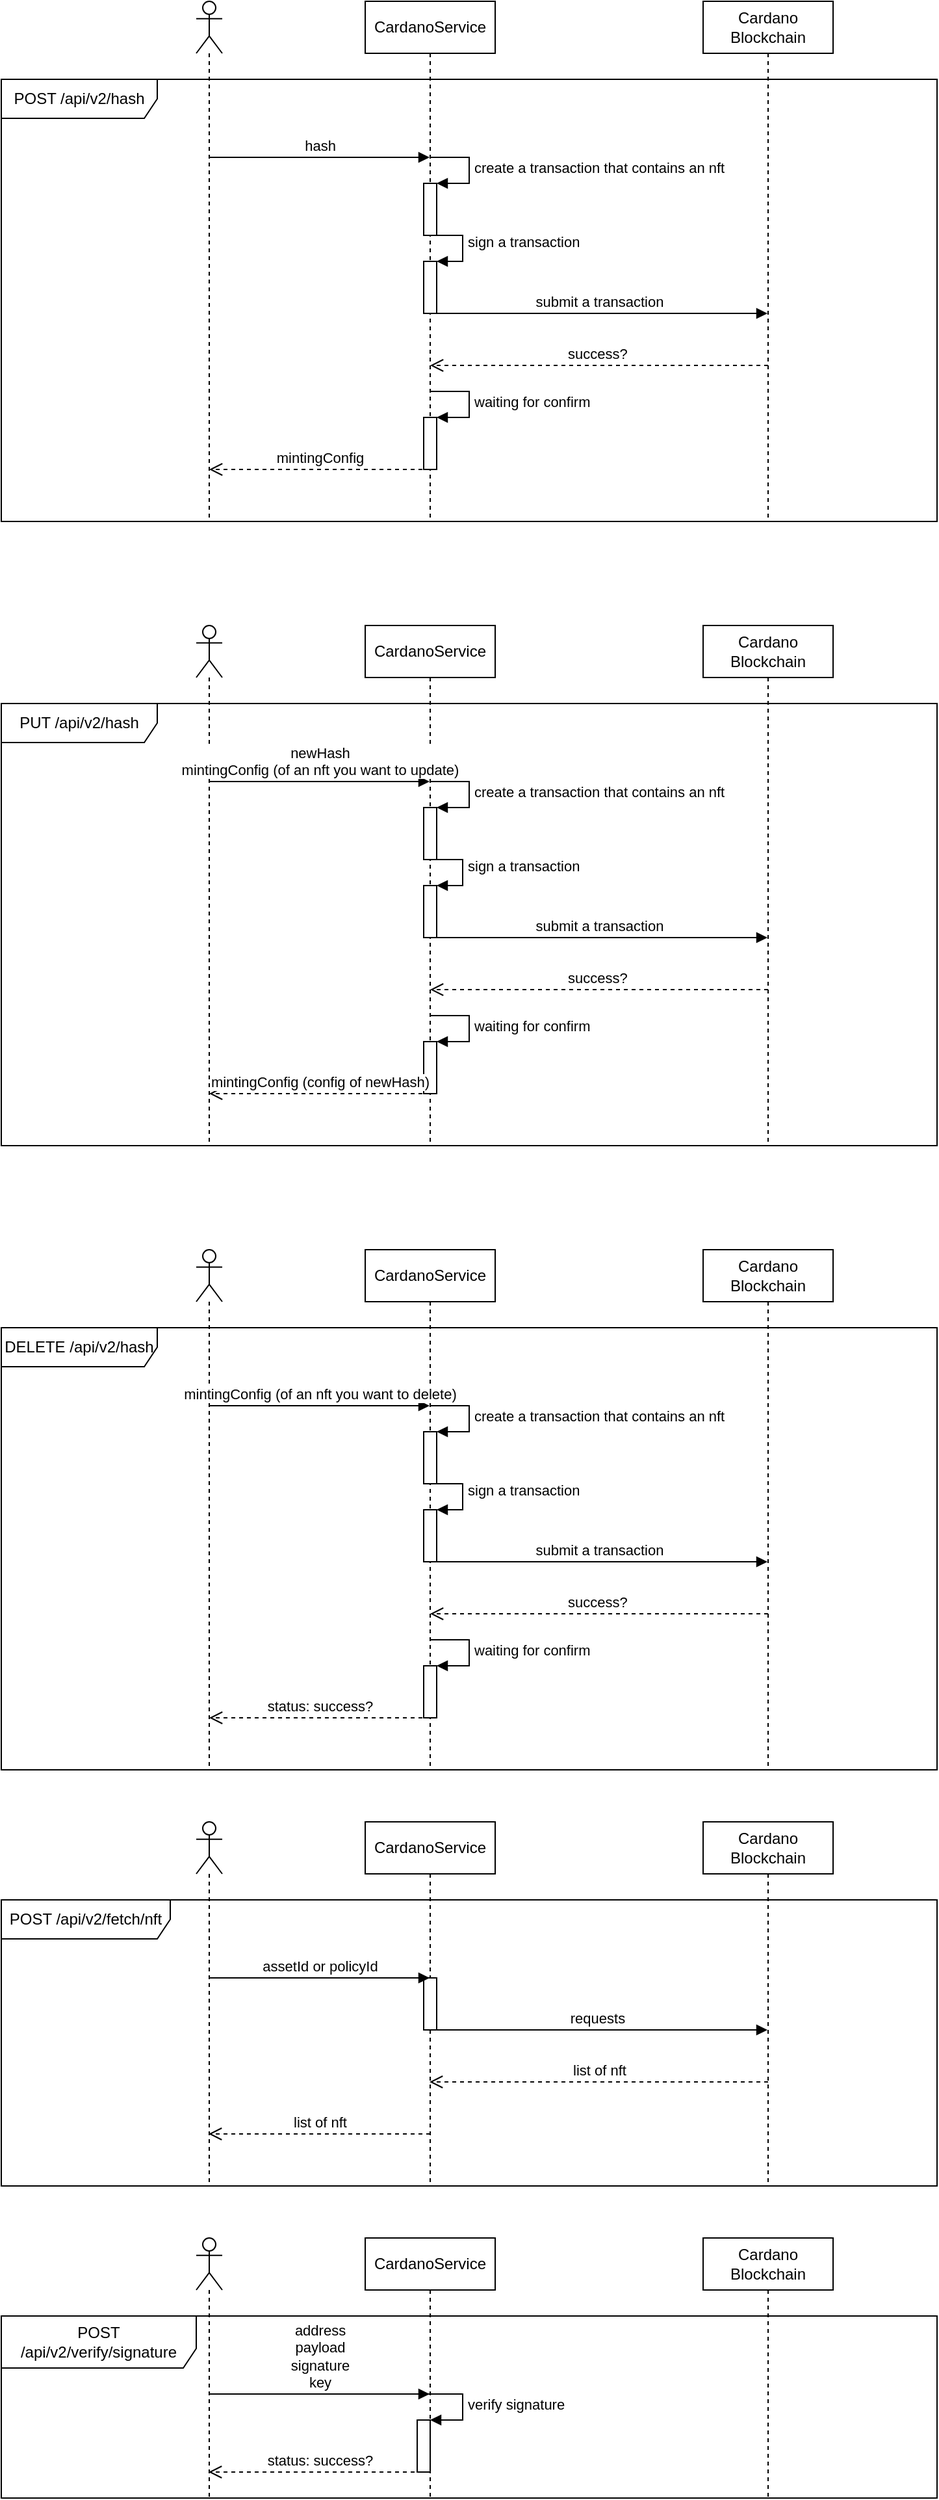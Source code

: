 <mxfile version="20.4.0" type="device" pages="4"><diagram id="_qM1wS3h6gzzKz7f6-9d" name="Cardano Service"><mxGraphModel dx="946" dy="543" grid="1" gridSize="10" guides="1" tooltips="1" connect="1" arrows="1" fold="1" page="1" pageScale="1" pageWidth="850" pageHeight="1100" math="0" shadow="0"><root><mxCell id="0"/><mxCell id="1" parent="0"/><mxCell id="Tth3syTpq4m2Zdmdn1gH-14" value="POST /api/v2/hash" style="shape=umlFrame;whiteSpace=wrap;html=1;width=120;height=30;" parent="1" vertex="1"><mxGeometry x="40" y="100" width="720" height="340" as="geometry"/></mxCell><mxCell id="Tth3syTpq4m2Zdmdn1gH-31" value="" style="shape=umlLifeline;participant=umlActor;perimeter=lifelinePerimeter;whiteSpace=wrap;html=1;container=1;collapsible=0;recursiveResize=0;verticalAlign=top;spacingTop=36;outlineConnect=0;" parent="1" vertex="1"><mxGeometry x="190" y="40" width="20" height="400" as="geometry"/></mxCell><mxCell id="Tth3syTpq4m2Zdmdn1gH-32" value="CardanoService" style="shape=umlLifeline;perimeter=lifelinePerimeter;whiteSpace=wrap;html=1;container=1;collapsible=0;recursiveResize=0;outlineConnect=0;" parent="1" vertex="1"><mxGeometry x="320" y="40" width="100" height="400" as="geometry"/></mxCell><mxCell id="Tth3syTpq4m2Zdmdn1gH-43" value="" style="html=1;points=[];perimeter=orthogonalPerimeter;" parent="Tth3syTpq4m2Zdmdn1gH-32" vertex="1"><mxGeometry x="45" y="200" width="10" height="40" as="geometry"/></mxCell><mxCell id="Tth3syTpq4m2Zdmdn1gH-44" value="sign a transaction" style="edgeStyle=orthogonalEdgeStyle;html=1;align=left;spacingLeft=2;endArrow=block;rounded=0;entryX=1;entryY=0;" parent="Tth3syTpq4m2Zdmdn1gH-32" target="Tth3syTpq4m2Zdmdn1gH-43" edge="1"><mxGeometry relative="1" as="geometry"><mxPoint x="45" y="180" as="sourcePoint"/><Array as="points"><mxPoint x="75" y="180"/></Array></mxGeometry></mxCell><mxCell id="Tth3syTpq4m2Zdmdn1gH-45" value="submit a transaction" style="html=1;verticalAlign=bottom;endArrow=block;rounded=0;" parent="Tth3syTpq4m2Zdmdn1gH-32" target="Tth3syTpq4m2Zdmdn1gH-33" edge="1"><mxGeometry width="80" relative="1" as="geometry"><mxPoint x="50" y="240" as="sourcePoint"/><mxPoint x="130" y="240" as="targetPoint"/></mxGeometry></mxCell><mxCell id="Tth3syTpq4m2Zdmdn1gH-51" value="" style="html=1;points=[];perimeter=orthogonalPerimeter;" parent="Tth3syTpq4m2Zdmdn1gH-32" vertex="1"><mxGeometry x="45" y="320" width="10" height="40" as="geometry"/></mxCell><mxCell id="Tth3syTpq4m2Zdmdn1gH-52" value="waiting for confirm" style="edgeStyle=orthogonalEdgeStyle;html=1;align=left;spacingLeft=2;endArrow=block;rounded=0;entryX=1;entryY=0;" parent="Tth3syTpq4m2Zdmdn1gH-32" target="Tth3syTpq4m2Zdmdn1gH-51" edge="1"><mxGeometry relative="1" as="geometry"><mxPoint x="50" y="300" as="sourcePoint"/><Array as="points"><mxPoint x="80" y="300"/></Array></mxGeometry></mxCell><mxCell id="Tth3syTpq4m2Zdmdn1gH-33" value="Cardano Blockchain" style="shape=umlLifeline;perimeter=lifelinePerimeter;whiteSpace=wrap;html=1;container=1;collapsible=0;recursiveResize=0;outlineConnect=0;" parent="1" vertex="1"><mxGeometry x="580" y="40" width="100" height="400" as="geometry"/></mxCell><mxCell id="Tth3syTpq4m2Zdmdn1gH-34" value="hash" style="html=1;verticalAlign=bottom;endArrow=block;rounded=0;" parent="1" target="Tth3syTpq4m2Zdmdn1gH-32" edge="1"><mxGeometry width="80" relative="1" as="geometry"><mxPoint x="200" y="160" as="sourcePoint"/><mxPoint x="280" y="160" as="targetPoint"/></mxGeometry></mxCell><mxCell id="Tth3syTpq4m2Zdmdn1gH-39" value="" style="html=1;points=[];perimeter=orthogonalPerimeter;" parent="1" vertex="1"><mxGeometry x="365" y="180" width="10" height="40" as="geometry"/></mxCell><mxCell id="Tth3syTpq4m2Zdmdn1gH-40" value="create a transaction that contains an nft" style="edgeStyle=orthogonalEdgeStyle;html=1;align=left;spacingLeft=2;endArrow=block;rounded=0;entryX=1;entryY=0;" parent="1" target="Tth3syTpq4m2Zdmdn1gH-39" edge="1"><mxGeometry relative="1" as="geometry"><mxPoint x="370" y="160" as="sourcePoint"/><Array as="points"><mxPoint x="400" y="160"/></Array></mxGeometry></mxCell><mxCell id="Tth3syTpq4m2Zdmdn1gH-48" value="success?&amp;nbsp;" style="html=1;verticalAlign=bottom;endArrow=open;dashed=1;endSize=8;rounded=0;" parent="1" target="Tth3syTpq4m2Zdmdn1gH-32" edge="1"><mxGeometry relative="1" as="geometry"><mxPoint x="630" y="320" as="sourcePoint"/><mxPoint x="550" y="320" as="targetPoint"/></mxGeometry></mxCell><mxCell id="Tth3syTpq4m2Zdmdn1gH-53" value="mintingConfig" style="html=1;verticalAlign=bottom;endArrow=open;dashed=1;endSize=8;rounded=0;" parent="1" target="Tth3syTpq4m2Zdmdn1gH-31" edge="1"><mxGeometry relative="1" as="geometry"><mxPoint x="370" y="400" as="sourcePoint"/><mxPoint x="290" y="400" as="targetPoint"/></mxGeometry></mxCell><mxCell id="Tth3syTpq4m2Zdmdn1gH-55" value="PUT /api/v2/hash" style="shape=umlFrame;whiteSpace=wrap;html=1;width=120;height=30;" parent="1" vertex="1"><mxGeometry x="40" y="580" width="720" height="340" as="geometry"/></mxCell><mxCell id="Tth3syTpq4m2Zdmdn1gH-56" value="" style="shape=umlLifeline;participant=umlActor;perimeter=lifelinePerimeter;whiteSpace=wrap;html=1;container=1;collapsible=0;recursiveResize=0;verticalAlign=top;spacingTop=36;outlineConnect=0;" parent="1" vertex="1"><mxGeometry x="190" y="520" width="20" height="400" as="geometry"/></mxCell><mxCell id="Tth3syTpq4m2Zdmdn1gH-57" value="CardanoService" style="shape=umlLifeline;perimeter=lifelinePerimeter;whiteSpace=wrap;html=1;container=1;collapsible=0;recursiveResize=0;outlineConnect=0;" parent="1" vertex="1"><mxGeometry x="320" y="520" width="100" height="400" as="geometry"/></mxCell><mxCell id="Tth3syTpq4m2Zdmdn1gH-58" value="" style="html=1;points=[];perimeter=orthogonalPerimeter;" parent="Tth3syTpq4m2Zdmdn1gH-57" vertex="1"><mxGeometry x="45" y="200" width="10" height="40" as="geometry"/></mxCell><mxCell id="Tth3syTpq4m2Zdmdn1gH-59" value="sign a transaction" style="edgeStyle=orthogonalEdgeStyle;html=1;align=left;spacingLeft=2;endArrow=block;rounded=0;entryX=1;entryY=0;" parent="Tth3syTpq4m2Zdmdn1gH-57" target="Tth3syTpq4m2Zdmdn1gH-58" edge="1"><mxGeometry relative="1" as="geometry"><mxPoint x="45" y="180" as="sourcePoint"/><Array as="points"><mxPoint x="75" y="180"/></Array></mxGeometry></mxCell><mxCell id="Tth3syTpq4m2Zdmdn1gH-60" value="submit a transaction" style="html=1;verticalAlign=bottom;endArrow=block;rounded=0;" parent="Tth3syTpq4m2Zdmdn1gH-57" target="Tth3syTpq4m2Zdmdn1gH-63" edge="1"><mxGeometry width="80" relative="1" as="geometry"><mxPoint x="50" y="240" as="sourcePoint"/><mxPoint x="130" y="240" as="targetPoint"/></mxGeometry></mxCell><mxCell id="Tth3syTpq4m2Zdmdn1gH-61" value="" style="html=1;points=[];perimeter=orthogonalPerimeter;" parent="Tth3syTpq4m2Zdmdn1gH-57" vertex="1"><mxGeometry x="45" y="320" width="10" height="40" as="geometry"/></mxCell><mxCell id="Tth3syTpq4m2Zdmdn1gH-62" value="waiting for confirm" style="edgeStyle=orthogonalEdgeStyle;html=1;align=left;spacingLeft=2;endArrow=block;rounded=0;entryX=1;entryY=0;" parent="Tth3syTpq4m2Zdmdn1gH-57" target="Tth3syTpq4m2Zdmdn1gH-61" edge="1"><mxGeometry relative="1" as="geometry"><mxPoint x="50" y="300" as="sourcePoint"/><Array as="points"><mxPoint x="80" y="300"/></Array></mxGeometry></mxCell><mxCell id="Tth3syTpq4m2Zdmdn1gH-63" value="Cardano Blockchain" style="shape=umlLifeline;perimeter=lifelinePerimeter;whiteSpace=wrap;html=1;container=1;collapsible=0;recursiveResize=0;outlineConnect=0;" parent="1" vertex="1"><mxGeometry x="580" y="520" width="100" height="400" as="geometry"/></mxCell><mxCell id="Tth3syTpq4m2Zdmdn1gH-64" value="newHash&lt;br&gt;mintingConfig (of an nft you want to update)" style="html=1;verticalAlign=bottom;endArrow=block;rounded=0;" parent="1" target="Tth3syTpq4m2Zdmdn1gH-57" edge="1"><mxGeometry width="80" relative="1" as="geometry"><mxPoint x="200" y="640" as="sourcePoint"/><mxPoint x="280" y="640" as="targetPoint"/></mxGeometry></mxCell><mxCell id="Tth3syTpq4m2Zdmdn1gH-65" value="" style="html=1;points=[];perimeter=orthogonalPerimeter;" parent="1" vertex="1"><mxGeometry x="365" y="660" width="10" height="40" as="geometry"/></mxCell><mxCell id="Tth3syTpq4m2Zdmdn1gH-66" value="create a transaction that contains an nft" style="edgeStyle=orthogonalEdgeStyle;html=1;align=left;spacingLeft=2;endArrow=block;rounded=0;entryX=1;entryY=0;" parent="1" target="Tth3syTpq4m2Zdmdn1gH-65" edge="1"><mxGeometry relative="1" as="geometry"><mxPoint x="370" y="640" as="sourcePoint"/><Array as="points"><mxPoint x="400" y="640"/></Array></mxGeometry></mxCell><mxCell id="Tth3syTpq4m2Zdmdn1gH-67" value="success?&amp;nbsp;" style="html=1;verticalAlign=bottom;endArrow=open;dashed=1;endSize=8;rounded=0;" parent="1" target="Tth3syTpq4m2Zdmdn1gH-57" edge="1"><mxGeometry relative="1" as="geometry"><mxPoint x="630" y="800" as="sourcePoint"/><mxPoint x="550" y="800" as="targetPoint"/></mxGeometry></mxCell><mxCell id="Tth3syTpq4m2Zdmdn1gH-68" value="mintingConfig (config of newHash)" style="html=1;verticalAlign=bottom;endArrow=open;dashed=1;endSize=8;rounded=0;" parent="1" target="Tth3syTpq4m2Zdmdn1gH-56" edge="1"><mxGeometry relative="1" as="geometry"><mxPoint x="370" y="880" as="sourcePoint"/><mxPoint x="290" y="880" as="targetPoint"/></mxGeometry></mxCell><mxCell id="Tth3syTpq4m2Zdmdn1gH-70" value="DELETE /api/v2/hash" style="shape=umlFrame;whiteSpace=wrap;html=1;width=120;height=30;" parent="1" vertex="1"><mxGeometry x="40" y="1060" width="720" height="340" as="geometry"/></mxCell><mxCell id="Tth3syTpq4m2Zdmdn1gH-71" value="" style="shape=umlLifeline;participant=umlActor;perimeter=lifelinePerimeter;whiteSpace=wrap;html=1;container=1;collapsible=0;recursiveResize=0;verticalAlign=top;spacingTop=36;outlineConnect=0;" parent="1" vertex="1"><mxGeometry x="190" y="1000" width="20" height="400" as="geometry"/></mxCell><mxCell id="Tth3syTpq4m2Zdmdn1gH-72" value="CardanoService" style="shape=umlLifeline;perimeter=lifelinePerimeter;whiteSpace=wrap;html=1;container=1;collapsible=0;recursiveResize=0;outlineConnect=0;" parent="1" vertex="1"><mxGeometry x="320" y="1000" width="100" height="400" as="geometry"/></mxCell><mxCell id="Tth3syTpq4m2Zdmdn1gH-73" value="" style="html=1;points=[];perimeter=orthogonalPerimeter;" parent="Tth3syTpq4m2Zdmdn1gH-72" vertex="1"><mxGeometry x="45" y="200" width="10" height="40" as="geometry"/></mxCell><mxCell id="Tth3syTpq4m2Zdmdn1gH-74" value="sign a transaction" style="edgeStyle=orthogonalEdgeStyle;html=1;align=left;spacingLeft=2;endArrow=block;rounded=0;entryX=1;entryY=0;" parent="Tth3syTpq4m2Zdmdn1gH-72" target="Tth3syTpq4m2Zdmdn1gH-73" edge="1"><mxGeometry relative="1" as="geometry"><mxPoint x="45" y="180" as="sourcePoint"/><Array as="points"><mxPoint x="75" y="180"/></Array></mxGeometry></mxCell><mxCell id="Tth3syTpq4m2Zdmdn1gH-75" value="submit a transaction" style="html=1;verticalAlign=bottom;endArrow=block;rounded=0;" parent="Tth3syTpq4m2Zdmdn1gH-72" target="Tth3syTpq4m2Zdmdn1gH-78" edge="1"><mxGeometry width="80" relative="1" as="geometry"><mxPoint x="50" y="240" as="sourcePoint"/><mxPoint x="130" y="240" as="targetPoint"/></mxGeometry></mxCell><mxCell id="Tth3syTpq4m2Zdmdn1gH-76" value="" style="html=1;points=[];perimeter=orthogonalPerimeter;" parent="Tth3syTpq4m2Zdmdn1gH-72" vertex="1"><mxGeometry x="45" y="320" width="10" height="40" as="geometry"/></mxCell><mxCell id="Tth3syTpq4m2Zdmdn1gH-77" value="waiting for confirm" style="edgeStyle=orthogonalEdgeStyle;html=1;align=left;spacingLeft=2;endArrow=block;rounded=0;entryX=1;entryY=0;" parent="Tth3syTpq4m2Zdmdn1gH-72" target="Tth3syTpq4m2Zdmdn1gH-76" edge="1"><mxGeometry relative="1" as="geometry"><mxPoint x="50" y="300" as="sourcePoint"/><Array as="points"><mxPoint x="80" y="300"/></Array></mxGeometry></mxCell><mxCell id="Tth3syTpq4m2Zdmdn1gH-78" value="Cardano Blockchain" style="shape=umlLifeline;perimeter=lifelinePerimeter;whiteSpace=wrap;html=1;container=1;collapsible=0;recursiveResize=0;outlineConnect=0;" parent="1" vertex="1"><mxGeometry x="580" y="1000" width="100" height="400" as="geometry"/></mxCell><mxCell id="Tth3syTpq4m2Zdmdn1gH-79" value="mintingConfig (of an nft you want to delete)" style="html=1;verticalAlign=bottom;endArrow=block;rounded=0;" parent="1" target="Tth3syTpq4m2Zdmdn1gH-72" edge="1"><mxGeometry width="80" relative="1" as="geometry"><mxPoint x="200" y="1120" as="sourcePoint"/><mxPoint x="280" y="1120" as="targetPoint"/></mxGeometry></mxCell><mxCell id="Tth3syTpq4m2Zdmdn1gH-80" value="" style="html=1;points=[];perimeter=orthogonalPerimeter;" parent="1" vertex="1"><mxGeometry x="365" y="1140" width="10" height="40" as="geometry"/></mxCell><mxCell id="Tth3syTpq4m2Zdmdn1gH-81" value="create a transaction that contains an nft" style="edgeStyle=orthogonalEdgeStyle;html=1;align=left;spacingLeft=2;endArrow=block;rounded=0;entryX=1;entryY=0;" parent="1" target="Tth3syTpq4m2Zdmdn1gH-80" edge="1"><mxGeometry relative="1" as="geometry"><mxPoint x="370" y="1120" as="sourcePoint"/><Array as="points"><mxPoint x="400" y="1120"/></Array></mxGeometry></mxCell><mxCell id="Tth3syTpq4m2Zdmdn1gH-82" value="success?&amp;nbsp;" style="html=1;verticalAlign=bottom;endArrow=open;dashed=1;endSize=8;rounded=0;" parent="1" target="Tth3syTpq4m2Zdmdn1gH-72" edge="1"><mxGeometry relative="1" as="geometry"><mxPoint x="630" y="1280" as="sourcePoint"/><mxPoint x="550" y="1280" as="targetPoint"/></mxGeometry></mxCell><mxCell id="Tth3syTpq4m2Zdmdn1gH-83" value="status: success?" style="html=1;verticalAlign=bottom;endArrow=open;dashed=1;endSize=8;rounded=0;" parent="1" target="Tth3syTpq4m2Zdmdn1gH-71" edge="1"><mxGeometry relative="1" as="geometry"><mxPoint x="370" y="1360" as="sourcePoint"/><mxPoint x="290" y="1360" as="targetPoint"/></mxGeometry></mxCell><mxCell id="Tth3syTpq4m2Zdmdn1gH-84" value="POST /api/v2/fetch/nft" style="shape=umlFrame;whiteSpace=wrap;html=1;width=130;height=30;" parent="1" vertex="1"><mxGeometry x="40" y="1500" width="720" height="220" as="geometry"/></mxCell><mxCell id="Tth3syTpq4m2Zdmdn1gH-85" value="" style="shape=umlLifeline;participant=umlActor;perimeter=lifelinePerimeter;whiteSpace=wrap;html=1;container=1;collapsible=0;recursiveResize=0;verticalAlign=top;spacingTop=36;outlineConnect=0;" parent="1" vertex="1"><mxGeometry x="190" y="1440" width="20" height="280" as="geometry"/></mxCell><mxCell id="Tth3syTpq4m2Zdmdn1gH-86" value="CardanoService" style="shape=umlLifeline;perimeter=lifelinePerimeter;whiteSpace=wrap;html=1;container=1;collapsible=0;recursiveResize=0;outlineConnect=0;" parent="1" vertex="1"><mxGeometry x="320" y="1440" width="100" height="280" as="geometry"/></mxCell><mxCell id="Tth3syTpq4m2Zdmdn1gH-87" value="" style="html=1;points=[];perimeter=orthogonalPerimeter;" parent="Tth3syTpq4m2Zdmdn1gH-86" vertex="1"><mxGeometry x="45" y="120" width="10" height="40" as="geometry"/></mxCell><mxCell id="Tth3syTpq4m2Zdmdn1gH-89" value="requests&amp;nbsp;" style="html=1;verticalAlign=bottom;endArrow=block;rounded=0;" parent="Tth3syTpq4m2Zdmdn1gH-86" edge="1"><mxGeometry width="80" relative="1" as="geometry"><mxPoint x="50" y="160" as="sourcePoint"/><mxPoint x="309.5" y="160" as="targetPoint"/></mxGeometry></mxCell><mxCell id="Tth3syTpq4m2Zdmdn1gH-92" value="Cardano Blockchain" style="shape=umlLifeline;perimeter=lifelinePerimeter;whiteSpace=wrap;html=1;container=1;collapsible=0;recursiveResize=0;outlineConnect=0;" parent="1" vertex="1"><mxGeometry x="580" y="1440" width="100" height="280" as="geometry"/></mxCell><mxCell id="Tth3syTpq4m2Zdmdn1gH-96" value="list of nft" style="html=1;verticalAlign=bottom;endArrow=open;dashed=1;endSize=8;rounded=0;" parent="1" edge="1"><mxGeometry relative="1" as="geometry"><mxPoint x="630" y="1640" as="sourcePoint"/><mxPoint x="369.5" y="1640" as="targetPoint"/></mxGeometry></mxCell><mxCell id="Tth3syTpq4m2Zdmdn1gH-97" value="list of nft" style="html=1;verticalAlign=bottom;endArrow=open;dashed=1;endSize=8;rounded=0;" parent="1" edge="1"><mxGeometry relative="1" as="geometry"><mxPoint x="370" y="1680" as="sourcePoint"/><mxPoint x="199.5" y="1680" as="targetPoint"/></mxGeometry></mxCell><mxCell id="Tth3syTpq4m2Zdmdn1gH-98" value="assetId or policyId" style="html=1;verticalAlign=bottom;endArrow=block;rounded=0;" parent="1" edge="1"><mxGeometry width="80" relative="1" as="geometry"><mxPoint x="200" y="1560" as="sourcePoint"/><mxPoint x="369.5" y="1560" as="targetPoint"/></mxGeometry></mxCell><mxCell id="Tth3syTpq4m2Zdmdn1gH-99" value="POST /api/v2/verify/signature" style="shape=umlFrame;whiteSpace=wrap;html=1;width=150;height=40;" parent="1" vertex="1"><mxGeometry x="40" y="1820" width="720" height="140" as="geometry"/></mxCell><mxCell id="Tth3syTpq4m2Zdmdn1gH-100" value="" style="shape=umlLifeline;participant=umlActor;perimeter=lifelinePerimeter;whiteSpace=wrap;html=1;container=1;collapsible=0;recursiveResize=0;verticalAlign=top;spacingTop=36;outlineConnect=0;" parent="1" vertex="1"><mxGeometry x="190" y="1760" width="20" height="200" as="geometry"/></mxCell><mxCell id="Tth3syTpq4m2Zdmdn1gH-101" value="CardanoService" style="shape=umlLifeline;perimeter=lifelinePerimeter;whiteSpace=wrap;html=1;container=1;collapsible=0;recursiveResize=0;outlineConnect=0;" parent="1" vertex="1"><mxGeometry x="320" y="1760" width="100" height="200" as="geometry"/></mxCell><mxCell id="Tth3syTpq4m2Zdmdn1gH-106" value="status: success?" style="html=1;verticalAlign=bottom;endArrow=open;dashed=1;endSize=8;rounded=0;" parent="Tth3syTpq4m2Zdmdn1gH-101" edge="1"><mxGeometry relative="1" as="geometry"><mxPoint x="50" y="180" as="sourcePoint"/><mxPoint x="-120.5" y="180" as="targetPoint"/></mxGeometry></mxCell><mxCell id="Tth3syTpq4m2Zdmdn1gH-104" value="Cardano Blockchain" style="shape=umlLifeline;perimeter=lifelinePerimeter;whiteSpace=wrap;html=1;container=1;collapsible=0;recursiveResize=0;outlineConnect=0;" parent="1" vertex="1"><mxGeometry x="580" y="1760" width="100" height="200" as="geometry"/></mxCell><mxCell id="Tth3syTpq4m2Zdmdn1gH-107" value="address&lt;br&gt;payload&lt;br&gt;signature&lt;br&gt;key" style="html=1;verticalAlign=bottom;endArrow=block;rounded=0;" parent="1" edge="1"><mxGeometry width="80" relative="1" as="geometry"><mxPoint x="200" y="1880" as="sourcePoint"/><mxPoint x="369.5" y="1880" as="targetPoint"/></mxGeometry></mxCell><mxCell id="Tth3syTpq4m2Zdmdn1gH-108" value="" style="html=1;points=[];perimeter=orthogonalPerimeter;" parent="1" vertex="1"><mxGeometry x="360" y="1900" width="10" height="40" as="geometry"/></mxCell><mxCell id="Tth3syTpq4m2Zdmdn1gH-109" value="verify signature" style="edgeStyle=orthogonalEdgeStyle;html=1;align=left;spacingLeft=2;endArrow=block;rounded=0;entryX=1;entryY=0;" parent="1" target="Tth3syTpq4m2Zdmdn1gH-108" edge="1"><mxGeometry relative="1" as="geometry"><mxPoint x="365" y="1880" as="sourcePoint"/><Array as="points"><mxPoint x="395" y="1880"/></Array></mxGeometry></mxCell></root></mxGraphModel></diagram><diagram id="gh7vK3X5wsbkmrQ_0vpD" name="DID Controller"><mxGraphModel dx="1261" dy="724" grid="1" gridSize="10" guides="1" tooltips="1" connect="1" arrows="1" fold="1" page="1" pageScale="1" pageWidth="850" pageHeight="1100" math="0" shadow="0"><root><mxCell id="0"/><mxCell id="1" parent="0"/><mxCell id="mJU6zras-SnfgBDZ4-yG-147" value="POST /api/doc" style="shape=umlFrame;whiteSpace=wrap;html=1;width=120;height=30;shadow=0;" vertex="1" parent="1"><mxGeometry x="40" y="3580" width="720" height="620" as="geometry"/></mxCell><mxCell id="12PNy97FnfBLP0ABlMgB-1" value="GET /api/did/all" style="shape=umlFrame;whiteSpace=wrap;html=1;width=120;height=30;" vertex="1" parent="1"><mxGeometry x="40" y="100" width="720" height="220" as="geometry"/></mxCell><mxCell id="12PNy97FnfBLP0ABlMgB-2" value="" style="shape=umlLifeline;participant=umlActor;perimeter=lifelinePerimeter;whiteSpace=wrap;html=1;container=1;collapsible=0;recursiveResize=0;verticalAlign=top;spacingTop=36;outlineConnect=0;" vertex="1" parent="1"><mxGeometry x="190" y="40" width="20" height="280" as="geometry"/></mxCell><mxCell id="12PNy97FnfBLP0ABlMgB-3" value="DID Controller" style="shape=umlLifeline;perimeter=lifelinePerimeter;whiteSpace=wrap;html=1;container=1;collapsible=0;recursiveResize=0;outlineConnect=0;" vertex="1" parent="1"><mxGeometry x="320" y="40" width="100" height="280" as="geometry"/></mxCell><mxCell id="12PNy97FnfBLP0ABlMgB-11" value="" style="html=1;points=[];perimeter=orthogonalPerimeter;" vertex="1" parent="12PNy97FnfBLP0ABlMgB-3"><mxGeometry x="45" y="120" width="10" height="40" as="geometry"/></mxCell><mxCell id="12PNy97FnfBLP0ABlMgB-9" value="Github" style="shape=umlLifeline;perimeter=lifelinePerimeter;whiteSpace=wrap;html=1;container=1;collapsible=0;recursiveResize=0;outlineConnect=0;" vertex="1" parent="1"><mxGeometry x="580" y="40" width="100" height="280" as="geometry"/></mxCell><mxCell id="12PNy97FnfBLP0ABlMgB-10" value="companyName&lt;br&gt;(as branch name)" style="html=1;verticalAlign=bottom;endArrow=block;rounded=0;" edge="1" parent="1" target="12PNy97FnfBLP0ABlMgB-3"><mxGeometry width="80" relative="1" as="geometry"><mxPoint x="200" y="160" as="sourcePoint"/><mxPoint x="280" y="160" as="targetPoint"/></mxGeometry></mxCell><mxCell id="12PNy97FnfBLP0ABlMgB-14" value="list of DID content" style="html=1;verticalAlign=bottom;endArrow=open;dashed=1;endSize=8;rounded=0;" edge="1" parent="1" target="12PNy97FnfBLP0ABlMgB-2"><mxGeometry relative="1" as="geometry"><mxPoint x="370" y="280" as="sourcePoint"/><mxPoint x="290" y="400" as="targetPoint"/><Array as="points"><mxPoint x="370" y="280"/></Array></mxGeometry></mxCell><mxCell id="JP3DWk18hpE1O4MsTruT-1" value="get all .DID files from a branch" style="html=1;verticalAlign=bottom;endArrow=block;rounded=0;" edge="1" parent="1" target="12PNy97FnfBLP0ABlMgB-9"><mxGeometry width="80" relative="1" as="geometry"><mxPoint x="370" y="200" as="sourcePoint"/><mxPoint x="539.5" y="200" as="targetPoint"/></mxGeometry></mxCell><mxCell id="TTpu6Ar3G84mdJOsXoYS-1" value="list of files that contains DID information" style="html=1;verticalAlign=bottom;endArrow=open;dashed=1;endSize=8;rounded=0;" edge="1" parent="1"><mxGeometry relative="1" as="geometry"><mxPoint x="630.5" y="239.5" as="sourcePoint"/><mxPoint x="370" y="239.5" as="targetPoint"/></mxGeometry></mxCell><mxCell id="wT46Zz_2hzYyBEJTXjm9-1" value="GET /api/did" style="shape=umlFrame;whiteSpace=wrap;html=1;width=120;height=30;" vertex="1" parent="1"><mxGeometry x="40" y="420" width="720" height="220" as="geometry"/></mxCell><mxCell id="wT46Zz_2hzYyBEJTXjm9-2" value="" style="shape=umlLifeline;participant=umlActor;perimeter=lifelinePerimeter;whiteSpace=wrap;html=1;container=1;collapsible=0;recursiveResize=0;verticalAlign=top;spacingTop=36;outlineConnect=0;" vertex="1" parent="1"><mxGeometry x="190" y="360" width="20" height="280" as="geometry"/></mxCell><mxCell id="wT46Zz_2hzYyBEJTXjm9-3" value="DID Controller" style="shape=umlLifeline;perimeter=lifelinePerimeter;whiteSpace=wrap;html=1;container=1;collapsible=0;recursiveResize=0;outlineConnect=0;" vertex="1" parent="1"><mxGeometry x="320" y="360" width="100" height="280" as="geometry"/></mxCell><mxCell id="wT46Zz_2hzYyBEJTXjm9-11" value="" style="html=1;points=[];perimeter=orthogonalPerimeter;" vertex="1" parent="wT46Zz_2hzYyBEJTXjm9-3"><mxGeometry x="45" y="120" width="10" height="40" as="geometry"/></mxCell><mxCell id="wT46Zz_2hzYyBEJTXjm9-9" value="Github" style="shape=umlLifeline;perimeter=lifelinePerimeter;whiteSpace=wrap;html=1;container=1;collapsible=0;recursiveResize=0;outlineConnect=0;" vertex="1" parent="1"><mxGeometry x="580" y="360" width="100" height="280" as="geometry"/></mxCell><mxCell id="wT46Zz_2hzYyBEJTXjm9-10" value="companyName&lt;br&gt;public_key (PK of a user)" style="html=1;verticalAlign=bottom;endArrow=block;rounded=0;" edge="1" parent="1" target="wT46Zz_2hzYyBEJTXjm9-3"><mxGeometry width="80" relative="1" as="geometry"><mxPoint x="200" y="480" as="sourcePoint"/><mxPoint x="280" y="480" as="targetPoint"/></mxGeometry></mxCell><mxCell id="0m4TpNjJ9ixo1SU-vdBP-3" value="Get a file with PK as the name" style="html=1;verticalAlign=bottom;endArrow=block;rounded=0;" edge="1" parent="1"><mxGeometry width="80" relative="1" as="geometry"><mxPoint x="370" y="520" as="sourcePoint"/><mxPoint x="629.5" y="520" as="targetPoint"/></mxGeometry></mxCell><mxCell id="0m4TpNjJ9ixo1SU-vdBP-4" value="Information of a DID" style="html=1;verticalAlign=bottom;endArrow=open;dashed=1;endSize=8;rounded=0;" edge="1" parent="1"><mxGeometry relative="1" as="geometry"><mxPoint x="630.5" y="559.5" as="sourcePoint"/><mxPoint x="370" y="559.5" as="targetPoint"/></mxGeometry></mxCell><mxCell id="0m4TpNjJ9ixo1SU-vdBP-6" value="DID content of a user" style="html=1;verticalAlign=bottom;endArrow=open;dashed=1;endSize=8;rounded=0;" edge="1" parent="1"><mxGeometry relative="1" as="geometry"><mxPoint x="370.5" y="600" as="sourcePoint"/><mxPoint x="200" y="600" as="targetPoint"/></mxGeometry></mxCell><mxCell id="RoOEver_rZgr0yiaUdf4-1" value="POST /api/did" style="shape=umlFrame;whiteSpace=wrap;html=1;width=120;height=30;" vertex="1" parent="1"><mxGeometry x="40" y="740" width="720" height="340" as="geometry"/></mxCell><mxCell id="RoOEver_rZgr0yiaUdf4-2" value="" style="shape=umlLifeline;participant=umlActor;perimeter=lifelinePerimeter;whiteSpace=wrap;html=1;container=1;collapsible=0;recursiveResize=0;verticalAlign=top;spacingTop=36;outlineConnect=0;" vertex="1" parent="1"><mxGeometry x="190" y="680" width="20" height="400" as="geometry"/></mxCell><mxCell id="RoOEver_rZgr0yiaUdf4-3" value="DID Controller" style="shape=umlLifeline;perimeter=lifelinePerimeter;whiteSpace=wrap;html=1;container=1;collapsible=0;recursiveResize=0;outlineConnect=0;" vertex="1" parent="1"><mxGeometry x="320" y="680" width="100" height="400" as="geometry"/></mxCell><mxCell id="RoOEver_rZgr0yiaUdf4-4" value="" style="html=1;points=[];perimeter=orthogonalPerimeter;" vertex="1" parent="RoOEver_rZgr0yiaUdf4-3"><mxGeometry x="45" y="120" width="10" height="40" as="geometry"/></mxCell><mxCell id="ez_Pkvzlr4dLwodnKOqH-2" value="" style="html=1;points=[];perimeter=orthogonalPerimeter;" vertex="1" parent="RoOEver_rZgr0yiaUdf4-3"><mxGeometry x="45" y="240" width="10" height="40" as="geometry"/></mxCell><mxCell id="mJU6zras-SnfgBDZ4-yG-12" value="Success or Error message" style="html=1;verticalAlign=bottom;endArrow=open;dashed=1;endSize=8;rounded=0;" edge="1" parent="RoOEver_rZgr0yiaUdf4-3"><mxGeometry relative="1" as="geometry"><mxPoint x="50" y="360" as="sourcePoint"/><mxPoint x="-120" y="360" as="targetPoint"/></mxGeometry></mxCell><mxCell id="RoOEver_rZgr0yiaUdf4-5" value="Github" style="shape=umlLifeline;perimeter=lifelinePerimeter;whiteSpace=wrap;html=1;container=1;collapsible=0;recursiveResize=0;outlineConnect=0;" vertex="1" parent="1"><mxGeometry x="580" y="680" width="100" height="400" as="geometry"/></mxCell><mxCell id="RoOEver_rZgr0yiaUdf4-6" value="companyName&lt;br&gt;public_key (PK of a user)&lt;br&gt;content" style="html=1;verticalAlign=bottom;endArrow=block;rounded=0;" edge="1" parent="1" target="RoOEver_rZgr0yiaUdf4-3"><mxGeometry width="80" relative="1" as="geometry"><mxPoint x="200" y="800" as="sourcePoint"/><mxPoint x="280" y="800" as="targetPoint"/></mxGeometry></mxCell><mxCell id="RoOEver_rZgr0yiaUdf4-7" value="Create a new branch for a new company&lt;br&gt;if branch does not exist" style="html=1;verticalAlign=bottom;endArrow=block;rounded=0;" edge="1" parent="1"><mxGeometry width="80" relative="1" as="geometry"><mxPoint x="370" y="840" as="sourcePoint"/><mxPoint x="629.5" y="840" as="targetPoint"/></mxGeometry></mxCell><mxCell id="ez_Pkvzlr4dLwodnKOqH-1" value="Branch info" style="html=1;verticalAlign=bottom;endArrow=open;dashed=1;endSize=8;rounded=0;" edge="1" parent="1"><mxGeometry relative="1" as="geometry"><mxPoint x="630.5" y="880" as="sourcePoint"/><mxPoint x="370" y="880" as="targetPoint"/></mxGeometry></mxCell><mxCell id="K8Z_XrrQzbUlgyuBxqzq-5" value="Get branch info" style="edgeStyle=orthogonalEdgeStyle;html=1;align=left;spacingLeft=2;endArrow=block;rounded=0;entryX=1;entryY=0;" edge="1" parent="1"><mxGeometry relative="1" as="geometry"><mxPoint x="370" y="900" as="sourcePoint"/><Array as="points"><mxPoint x="400" y="900"/></Array><mxPoint x="375" y="920" as="targetPoint"/></mxGeometry></mxCell><mxCell id="L28lDOmFWTfE0AhCyKoY-1" value="Save a file with PK as its name &lt;br&gt;with the DID content" style="html=1;verticalAlign=bottom;endArrow=block;rounded=0;" edge="1" parent="1"><mxGeometry width="80" relative="1" as="geometry"><mxPoint x="370" y="960" as="sourcePoint"/><mxPoint x="629.5" y="960" as="targetPoint"/></mxGeometry></mxCell><mxCell id="L28lDOmFWTfE0AhCyKoY-4" value="Success or Error message" style="html=1;verticalAlign=bottom;endArrow=open;dashed=1;endSize=8;rounded=0;" edge="1" parent="1"><mxGeometry relative="1" as="geometry"><mxPoint x="630.5" y="1000" as="sourcePoint"/><mxPoint x="370" y="1000" as="targetPoint"/></mxGeometry></mxCell><mxCell id="mJU6zras-SnfgBDZ4-yG-13" value="PUT /api/did" style="shape=umlFrame;whiteSpace=wrap;html=1;width=120;height=30;" vertex="1" parent="1"><mxGeometry x="40" y="1180" width="720" height="220" as="geometry"/></mxCell><mxCell id="mJU6zras-SnfgBDZ4-yG-14" value="" style="shape=umlLifeline;participant=umlActor;perimeter=lifelinePerimeter;whiteSpace=wrap;html=1;container=1;collapsible=0;recursiveResize=0;verticalAlign=top;spacingTop=36;outlineConnect=0;" vertex="1" parent="1"><mxGeometry x="190" y="1120" width="20" height="280" as="geometry"/></mxCell><mxCell id="mJU6zras-SnfgBDZ4-yG-15" value="DID Controller" style="shape=umlLifeline;perimeter=lifelinePerimeter;whiteSpace=wrap;html=1;container=1;collapsible=0;recursiveResize=0;outlineConnect=0;" vertex="1" parent="1"><mxGeometry x="320" y="1120" width="100" height="280" as="geometry"/></mxCell><mxCell id="mJU6zras-SnfgBDZ4-yG-16" value="" style="html=1;points=[];perimeter=orthogonalPerimeter;" vertex="1" parent="mJU6zras-SnfgBDZ4-yG-15"><mxGeometry x="45" y="120" width="10" height="40" as="geometry"/></mxCell><mxCell id="mJU6zras-SnfgBDZ4-yG-27" value="Success or Error message" style="html=1;verticalAlign=bottom;endArrow=open;dashed=1;endSize=8;rounded=0;" edge="1" parent="mJU6zras-SnfgBDZ4-yG-15"><mxGeometry relative="1" as="geometry"><mxPoint x="50" y="240" as="sourcePoint"/><mxPoint x="-120" y="240" as="targetPoint"/></mxGeometry></mxCell><mxCell id="mJU6zras-SnfgBDZ4-yG-19" value="Github" style="shape=umlLifeline;perimeter=lifelinePerimeter;whiteSpace=wrap;html=1;container=1;collapsible=0;recursiveResize=0;outlineConnect=0;" vertex="1" parent="1"><mxGeometry x="580" y="1120" width="100" height="280" as="geometry"/></mxCell><mxCell id="mJU6zras-SnfgBDZ4-yG-20" value="companyName&lt;br&gt;public_key (PK of a user)&lt;br&gt;content" style="html=1;verticalAlign=bottom;endArrow=block;rounded=0;" edge="1" parent="1" target="mJU6zras-SnfgBDZ4-yG-15"><mxGeometry width="80" relative="1" as="geometry"><mxPoint x="200" y="1240" as="sourcePoint"/><mxPoint x="280" y="1240" as="targetPoint"/></mxGeometry></mxCell><mxCell id="mJU6zras-SnfgBDZ4-yG-21" value="Update the file with PK as its name&lt;br&gt;with the updated DID content" style="html=1;verticalAlign=bottom;endArrow=block;rounded=0;" edge="1" parent="1"><mxGeometry width="80" relative="1" as="geometry"><mxPoint x="370" y="1280" as="sourcePoint"/><mxPoint x="629.5" y="1280" as="targetPoint"/></mxGeometry></mxCell><mxCell id="mJU6zras-SnfgBDZ4-yG-25" value="Success or Error message" style="html=1;verticalAlign=bottom;endArrow=open;dashed=1;endSize=8;rounded=0;" edge="1" parent="1"><mxGeometry relative="1" as="geometry"><mxPoint x="630.5" y="1319.52" as="sourcePoint"/><mxPoint x="370" y="1319.52" as="targetPoint"/></mxGeometry></mxCell><mxCell id="mJU6zras-SnfgBDZ4-yG-28" value="GET /api/doc/exist" style="shape=umlFrame;whiteSpace=wrap;html=1;width=120;height=30;" vertex="1" parent="1"><mxGeometry x="40" y="1580" width="720" height="220" as="geometry"/></mxCell><mxCell id="mJU6zras-SnfgBDZ4-yG-29" value="" style="shape=umlLifeline;participant=umlActor;perimeter=lifelinePerimeter;whiteSpace=wrap;html=1;container=1;collapsible=0;recursiveResize=0;verticalAlign=top;spacingTop=36;outlineConnect=0;" vertex="1" parent="1"><mxGeometry x="190" y="1520" width="20" height="280" as="geometry"/></mxCell><mxCell id="mJU6zras-SnfgBDZ4-yG-30" value="DID Controller" style="shape=umlLifeline;perimeter=lifelinePerimeter;whiteSpace=wrap;html=1;container=1;collapsible=0;recursiveResize=0;outlineConnect=0;" vertex="1" parent="1"><mxGeometry x="320" y="1520" width="100" height="280" as="geometry"/></mxCell><mxCell id="mJU6zras-SnfgBDZ4-yG-31" value="" style="html=1;points=[];perimeter=orthogonalPerimeter;" vertex="1" parent="mJU6zras-SnfgBDZ4-yG-30"><mxGeometry x="45" y="120" width="10" height="40" as="geometry"/></mxCell><mxCell id="mJU6zras-SnfgBDZ4-yG-32" value="Github" style="shape=umlLifeline;perimeter=lifelinePerimeter;whiteSpace=wrap;html=1;container=1;collapsible=0;recursiveResize=0;outlineConnect=0;" vertex="1" parent="1"><mxGeometry x="580" y="1520" width="100" height="280" as="geometry"/></mxCell><mxCell id="mJU6zras-SnfgBDZ4-yG-33" value="companyName&lt;br&gt;fileName" style="html=1;verticalAlign=bottom;endArrow=block;rounded=0;" edge="1" parent="1" target="mJU6zras-SnfgBDZ4-yG-30"><mxGeometry width="80" relative="1" as="geometry"><mxPoint x="200" y="1640" as="sourcePoint"/><mxPoint x="280" y="1640" as="targetPoint"/></mxGeometry></mxCell><mxCell id="mJU6zras-SnfgBDZ4-yG-34" value="True/False" style="html=1;verticalAlign=bottom;endArrow=open;dashed=1;endSize=8;rounded=0;" edge="1" parent="1" target="mJU6zras-SnfgBDZ4-yG-29"><mxGeometry relative="1" as="geometry"><mxPoint x="370" y="1760" as="sourcePoint"/><mxPoint x="290" y="1880" as="targetPoint"/><Array as="points"><mxPoint x="370" y="1760"/></Array></mxGeometry></mxCell><mxCell id="mJU6zras-SnfgBDZ4-yG-35" value="Check if file exist on Github" style="html=1;verticalAlign=bottom;endArrow=block;rounded=0;" edge="1" parent="1" target="mJU6zras-SnfgBDZ4-yG-32"><mxGeometry width="80" relative="1" as="geometry"><mxPoint x="370" y="1680" as="sourcePoint"/><mxPoint x="539.5" y="1680" as="targetPoint"/></mxGeometry></mxCell><mxCell id="mJU6zras-SnfgBDZ4-yG-36" value="True/False" style="html=1;verticalAlign=bottom;endArrow=open;dashed=1;endSize=8;rounded=0;" edge="1" parent="1"><mxGeometry relative="1" as="geometry"><mxPoint x="630.5" y="1719.5" as="sourcePoint"/><mxPoint x="370" y="1719.5" as="targetPoint"/></mxGeometry></mxCell><mxCell id="mJU6zras-SnfgBDZ4-yG-37" value="GET /api/doc" style="shape=umlFrame;whiteSpace=wrap;html=1;width=120;height=30;" vertex="1" parent="1"><mxGeometry x="40" y="1900" width="720" height="380" as="geometry"/></mxCell><mxCell id="mJU6zras-SnfgBDZ4-yG-38" value="" style="shape=umlLifeline;participant=umlActor;perimeter=lifelinePerimeter;whiteSpace=wrap;html=1;container=1;collapsible=0;recursiveResize=0;verticalAlign=top;spacingTop=36;outlineConnect=0;" vertex="1" parent="1"><mxGeometry x="190" y="1840" width="20" height="440" as="geometry"/></mxCell><mxCell id="mJU6zras-SnfgBDZ4-yG-39" value="DID Controller" style="shape=umlLifeline;perimeter=lifelinePerimeter;whiteSpace=wrap;html=1;container=1;collapsible=0;recursiveResize=0;outlineConnect=0;" vertex="1" parent="1"><mxGeometry x="320" y="1840" width="100" height="440" as="geometry"/></mxCell><mxCell id="mJU6zras-SnfgBDZ4-yG-40" value="" style="html=1;points=[];perimeter=orthogonalPerimeter;" vertex="1" parent="mJU6zras-SnfgBDZ4-yG-39"><mxGeometry x="45" y="120" width="10" height="40" as="geometry"/></mxCell><mxCell id="mJU6zras-SnfgBDZ4-yG-46" value="" style="html=1;points=[];perimeter=orthogonalPerimeter;" vertex="1" parent="mJU6zras-SnfgBDZ4-yG-39"><mxGeometry x="45" y="260" width="10" height="40" as="geometry"/></mxCell><mxCell id="mJU6zras-SnfgBDZ4-yG-41" value="Github" style="shape=umlLifeline;perimeter=lifelinePerimeter;whiteSpace=wrap;html=1;container=1;collapsible=0;recursiveResize=0;outlineConnect=0;" vertex="1" parent="1"><mxGeometry x="580" y="1840" width="100" height="440" as="geometry"/></mxCell><mxCell id="mJU6zras-SnfgBDZ4-yG-42" value="companyName&lt;br&gt;fileName" style="html=1;verticalAlign=bottom;endArrow=block;rounded=0;" edge="1" parent="1" target="mJU6zras-SnfgBDZ4-yG-39"><mxGeometry width="80" relative="1" as="geometry"><mxPoint x="200" y="1960" as="sourcePoint"/><mxPoint x="280" y="1960" as="targetPoint"/></mxGeometry></mxCell><mxCell id="mJU6zras-SnfgBDZ4-yG-44" value="Get branch info by company name" style="html=1;verticalAlign=bottom;endArrow=block;rounded=0;" edge="1" parent="1" target="mJU6zras-SnfgBDZ4-yG-41"><mxGeometry width="80" relative="1" as="geometry"><mxPoint x="370" y="2000" as="sourcePoint"/><mxPoint x="539.5" y="2000" as="targetPoint"/></mxGeometry></mxCell><mxCell id="mJU6zras-SnfgBDZ4-yG-45" value="Branch info" style="html=1;verticalAlign=bottom;endArrow=open;dashed=1;endSize=8;rounded=0;" edge="1" parent="1"><mxGeometry relative="1" as="geometry"><mxPoint x="630.5" y="2039.5" as="sourcePoint"/><mxPoint x="370" y="2039.5" as="targetPoint"/></mxGeometry></mxCell><mxCell id="mJU6zras-SnfgBDZ4-yG-47" value="Get branch info" style="edgeStyle=orthogonalEdgeStyle;html=1;align=left;spacingLeft=2;endArrow=block;rounded=0;entryX=1;entryY=0;" edge="1" parent="1"><mxGeometry relative="1" as="geometry"><mxPoint x="370" y="2080" as="sourcePoint"/><Array as="points"><mxPoint x="400" y="2080"/></Array><mxPoint x="375" y="2100" as="targetPoint"/></mxGeometry></mxCell><mxCell id="mJU6zras-SnfgBDZ4-yG-48" value="Get document's info" style="html=1;verticalAlign=bottom;endArrow=block;rounded=0;" edge="1" parent="1"><mxGeometry width="80" relative="1" as="geometry"><mxPoint x="370" y="2140" as="sourcePoint"/><mxPoint x="629.5" y="2140" as="targetPoint"/></mxGeometry></mxCell><mxCell id="mJU6zras-SnfgBDZ4-yG-49" value="Wrapped document and its DID document&amp;nbsp;" style="html=1;verticalAlign=bottom;endArrow=open;dashed=1;endSize=8;rounded=0;" edge="1" parent="1"><mxGeometry relative="1" as="geometry"><mxPoint x="630.5" y="2200" as="sourcePoint"/><mxPoint x="370" y="2200" as="targetPoint"/></mxGeometry></mxCell><mxCell id="mJU6zras-SnfgBDZ4-yG-50" value="Wrapped document &lt;br&gt;and its DID document&amp;nbsp;" style="html=1;verticalAlign=bottom;endArrow=open;dashed=1;endSize=8;rounded=0;" edge="1" parent="1"><mxGeometry relative="1" as="geometry"><mxPoint x="370.45" y="2240" as="sourcePoint"/><mxPoint x="199.998" y="2240" as="targetPoint"/><Array as="points"><mxPoint x="370.45" y="2240"/></Array></mxGeometry></mxCell><mxCell id="mJU6zras-SnfgBDZ4-yG-51" value="GET /api/doc/user" style="shape=umlFrame;whiteSpace=wrap;html=1;width=120;height=30;" vertex="1" parent="1"><mxGeometry x="40" y="2380" width="720" height="500" as="geometry"/></mxCell><mxCell id="mJU6zras-SnfgBDZ4-yG-52" value="" style="shape=umlLifeline;participant=umlActor;perimeter=lifelinePerimeter;whiteSpace=wrap;html=1;container=1;collapsible=0;recursiveResize=0;verticalAlign=top;spacingTop=36;outlineConnect=0;" vertex="1" parent="1"><mxGeometry x="190" y="2320" width="20" height="560" as="geometry"/></mxCell><mxCell id="mJU6zras-SnfgBDZ4-yG-53" value="DID Controller" style="shape=umlLifeline;perimeter=lifelinePerimeter;whiteSpace=wrap;html=1;container=1;collapsible=0;recursiveResize=0;outlineConnect=0;" vertex="1" parent="1"><mxGeometry x="320" y="2320" width="100" height="560" as="geometry"/></mxCell><mxCell id="mJU6zras-SnfgBDZ4-yG-54" value="" style="html=1;points=[];perimeter=orthogonalPerimeter;" vertex="1" parent="mJU6zras-SnfgBDZ4-yG-53"><mxGeometry x="45" y="120" width="10" height="40" as="geometry"/></mxCell><mxCell id="mJU6zras-SnfgBDZ4-yG-55" value="" style="html=1;points=[];perimeter=orthogonalPerimeter;" vertex="1" parent="mJU6zras-SnfgBDZ4-yG-53"><mxGeometry x="45" y="260" width="10" height="40" as="geometry"/></mxCell><mxCell id="mJU6zras-SnfgBDZ4-yG-65" value="" style="html=1;points=[];perimeter=orthogonalPerimeter;" vertex="1" parent="mJU6zras-SnfgBDZ4-yG-53"><mxGeometry x="45" y="420" width="10" height="40" as="geometry"/></mxCell><mxCell id="mJU6zras-SnfgBDZ4-yG-72" value="" style="html=1;points=[];perimeter=orthogonalPerimeter;" vertex="1" parent="mJU6zras-SnfgBDZ4-yG-53"><mxGeometry x="45" y="480" width="10" height="40" as="geometry"/></mxCell><mxCell id="mJU6zras-SnfgBDZ4-yG-74" value="" style="endArrow=classic;html=1;rounded=0;entryX=0.875;entryY=0;entryDx=0;entryDy=0;entryPerimeter=0;exitX=0.971;exitY=1;exitDx=0;exitDy=0;exitPerimeter=0;" edge="1" parent="mJU6zras-SnfgBDZ4-yG-53" source="mJU6zras-SnfgBDZ4-yG-65" target="mJU6zras-SnfgBDZ4-yG-72"><mxGeometry width="50" height="50" relative="1" as="geometry"><mxPoint x="60" y="460" as="sourcePoint"/><mxPoint x="30" y="440" as="targetPoint"/><Array as="points"><mxPoint x="70" y="460"/><mxPoint x="80" y="460"/><mxPoint x="80" y="470"/><mxPoint x="80" y="480"/><mxPoint x="70" y="480"/></Array></mxGeometry></mxCell><mxCell id="mJU6zras-SnfgBDZ4-yG-75" value="Filter documents that belong to an user" style="edgeLabel;html=1;align=center;verticalAlign=middle;resizable=0;points=[];" vertex="1" connectable="0" parent="mJU6zras-SnfgBDZ4-yG-74"><mxGeometry x="-0.077" relative="1" as="geometry"><mxPoint x="100" as="offset"/></mxGeometry></mxCell><mxCell id="mJU6zras-SnfgBDZ4-yG-80" value="" style="endArrow=classic;html=1;rounded=0;entryX=0.875;entryY=0;entryDx=0;entryDy=0;entryPerimeter=0;" edge="1" parent="mJU6zras-SnfgBDZ4-yG-53" source="mJU6zras-SnfgBDZ4-yG-53"><mxGeometry width="50" height="50" relative="1" as="geometry"><mxPoint x="55.96" y="400" as="sourcePoint"/><mxPoint x="55" y="420" as="targetPoint"/><Array as="points"><mxPoint x="71.25" y="400"/><mxPoint x="80" y="400"/><mxPoint x="80" y="410"/><mxPoint x="80" y="420"/><mxPoint x="71.25" y="420"/></Array></mxGeometry></mxCell><mxCell id="mJU6zras-SnfgBDZ4-yG-81" value="Get all documents" style="edgeLabel;html=1;align=center;verticalAlign=middle;resizable=0;points=[];" vertex="1" connectable="0" parent="mJU6zras-SnfgBDZ4-yG-80"><mxGeometry x="-0.077" relative="1" as="geometry"><mxPoint x="50" as="offset"/></mxGeometry></mxCell><mxCell id="mJU6zras-SnfgBDZ4-yG-56" value="Github" style="shape=umlLifeline;perimeter=lifelinePerimeter;whiteSpace=wrap;html=1;container=1;collapsible=0;recursiveResize=0;outlineConnect=0;" vertex="1" parent="1"><mxGeometry x="580" y="2320" width="100" height="560" as="geometry"/></mxCell><mxCell id="mJU6zras-SnfgBDZ4-yG-57" value="companyName&lt;br&gt;publicKey (PK of an user)" style="html=1;verticalAlign=bottom;endArrow=block;rounded=0;" edge="1" parent="1" target="mJU6zras-SnfgBDZ4-yG-53"><mxGeometry width="80" relative="1" as="geometry"><mxPoint x="200" y="2440" as="sourcePoint"/><mxPoint x="280" y="2440" as="targetPoint"/></mxGeometry></mxCell><mxCell id="mJU6zras-SnfgBDZ4-yG-58" value="Get branch info by company name" style="html=1;verticalAlign=bottom;endArrow=block;rounded=0;" edge="1" parent="1" target="mJU6zras-SnfgBDZ4-yG-56"><mxGeometry width="80" relative="1" as="geometry"><mxPoint x="370" y="2480" as="sourcePoint"/><mxPoint x="539.5" y="2480" as="targetPoint"/></mxGeometry></mxCell><mxCell id="mJU6zras-SnfgBDZ4-yG-59" value="Branch info" style="html=1;verticalAlign=bottom;endArrow=open;dashed=1;endSize=8;rounded=0;" edge="1" parent="1"><mxGeometry relative="1" as="geometry"><mxPoint x="630.5" y="2519.5" as="sourcePoint"/><mxPoint x="370" y="2519.5" as="targetPoint"/></mxGeometry></mxCell><mxCell id="mJU6zras-SnfgBDZ4-yG-60" value="Get branch info" style="edgeStyle=orthogonalEdgeStyle;html=1;align=left;spacingLeft=2;endArrow=block;rounded=0;entryX=1;entryY=0;" edge="1" parent="1"><mxGeometry relative="1" as="geometry"><mxPoint x="370" y="2560" as="sourcePoint"/><Array as="points"><mxPoint x="400" y="2560"/></Array><mxPoint x="375" y="2580" as="targetPoint"/></mxGeometry></mxCell><mxCell id="mJU6zras-SnfgBDZ4-yG-61" value="Get all files of a branch" style="html=1;verticalAlign=bottom;endArrow=block;rounded=0;" edge="1" parent="1"><mxGeometry width="80" relative="1" as="geometry"><mxPoint x="370" y="2620" as="sourcePoint"/><mxPoint x="629.5" y="2620" as="targetPoint"/></mxGeometry></mxCell><mxCell id="mJU6zras-SnfgBDZ4-yG-62" value="All files (documents) info from a branch" style="html=1;verticalAlign=bottom;endArrow=open;dashed=1;endSize=8;rounded=0;" edge="1" parent="1"><mxGeometry relative="1" as="geometry"><mxPoint x="630.5" y="2680" as="sourcePoint"/><mxPoint x="370" y="2680" as="targetPoint"/></mxGeometry></mxCell><mxCell id="mJU6zras-SnfgBDZ4-yG-82" value="a list of wrapped documents&lt;br&gt;belong to the user" style="html=1;verticalAlign=bottom;endArrow=open;dashed=1;endSize=8;rounded=0;" edge="1" parent="1"><mxGeometry relative="1" as="geometry"><mxPoint x="370.45" y="2840" as="sourcePoint"/><mxPoint x="199.998" y="2840" as="targetPoint"/><Array as="points"><mxPoint x="370.45" y="2840"/></Array></mxGeometry></mxCell><mxCell id="mJU6zras-SnfgBDZ4-yG-83" value="GET /api/doc/search" style="shape=umlFrame;whiteSpace=wrap;html=1;width=120;height=30;" vertex="1" parent="1"><mxGeometry x="40" y="2980" width="720" height="500" as="geometry"/></mxCell><mxCell id="mJU6zras-SnfgBDZ4-yG-84" value="" style="shape=umlLifeline;participant=umlActor;perimeter=lifelinePerimeter;whiteSpace=wrap;html=1;container=1;collapsible=0;recursiveResize=0;verticalAlign=top;spacingTop=36;outlineConnect=0;" vertex="1" parent="1"><mxGeometry x="190" y="2920" width="20" height="560" as="geometry"/></mxCell><mxCell id="mJU6zras-SnfgBDZ4-yG-85" value="DID Controller" style="shape=umlLifeline;perimeter=lifelinePerimeter;whiteSpace=wrap;html=1;container=1;collapsible=0;recursiveResize=0;outlineConnect=0;" vertex="1" parent="1"><mxGeometry x="320" y="2920" width="100" height="560" as="geometry"/></mxCell><mxCell id="mJU6zras-SnfgBDZ4-yG-86" value="" style="html=1;points=[];perimeter=orthogonalPerimeter;" vertex="1" parent="mJU6zras-SnfgBDZ4-yG-85"><mxGeometry x="45" y="120" width="10" height="40" as="geometry"/></mxCell><mxCell id="mJU6zras-SnfgBDZ4-yG-87" value="" style="html=1;points=[];perimeter=orthogonalPerimeter;" vertex="1" parent="mJU6zras-SnfgBDZ4-yG-85"><mxGeometry x="45" y="260" width="10" height="40" as="geometry"/></mxCell><mxCell id="mJU6zras-SnfgBDZ4-yG-88" value="" style="html=1;points=[];perimeter=orthogonalPerimeter;" vertex="1" parent="mJU6zras-SnfgBDZ4-yG-85"><mxGeometry x="45" y="420" width="10" height="40" as="geometry"/></mxCell><mxCell id="mJU6zras-SnfgBDZ4-yG-89" value="" style="html=1;points=[];perimeter=orthogonalPerimeter;" vertex="1" parent="mJU6zras-SnfgBDZ4-yG-85"><mxGeometry x="45" y="480" width="10" height="40" as="geometry"/></mxCell><mxCell id="mJU6zras-SnfgBDZ4-yG-90" value="" style="endArrow=classic;html=1;rounded=0;entryX=0.875;entryY=0;entryDx=0;entryDy=0;entryPerimeter=0;exitX=0.971;exitY=1;exitDx=0;exitDy=0;exitPerimeter=0;" edge="1" parent="mJU6zras-SnfgBDZ4-yG-85" source="mJU6zras-SnfgBDZ4-yG-88" target="mJU6zras-SnfgBDZ4-yG-89"><mxGeometry width="50" height="50" relative="1" as="geometry"><mxPoint x="60" y="460" as="sourcePoint"/><mxPoint x="30" y="440" as="targetPoint"/><Array as="points"><mxPoint x="70" y="460"/><mxPoint x="80" y="460"/><mxPoint x="80" y="470"/><mxPoint x="80" y="480"/><mxPoint x="70" y="480"/></Array></mxGeometry></mxCell><mxCell id="mJU6zras-SnfgBDZ4-yG-91" value="Filter documents content&lt;br&gt;that containts the searched string" style="edgeLabel;html=1;align=left;verticalAlign=middle;resizable=0;points=[];" vertex="1" connectable="0" parent="mJU6zras-SnfgBDZ4-yG-90"><mxGeometry x="-0.077" relative="1" as="geometry"><mxPoint x="10" y="3" as="offset"/></mxGeometry></mxCell><mxCell id="mJU6zras-SnfgBDZ4-yG-92" value="" style="endArrow=classic;html=1;rounded=0;entryX=0.875;entryY=0;entryDx=0;entryDy=0;entryPerimeter=0;" edge="1" parent="mJU6zras-SnfgBDZ4-yG-85" source="mJU6zras-SnfgBDZ4-yG-85"><mxGeometry width="50" height="50" relative="1" as="geometry"><mxPoint x="55.96" y="400" as="sourcePoint"/><mxPoint x="55" y="420" as="targetPoint"/><Array as="points"><mxPoint x="71.25" y="400"/><mxPoint x="80" y="400"/><mxPoint x="80" y="410"/><mxPoint x="80" y="420"/><mxPoint x="71.25" y="420"/></Array></mxGeometry></mxCell><mxCell id="mJU6zras-SnfgBDZ4-yG-93" value="Get all documents" style="edgeLabel;html=1;align=center;verticalAlign=middle;resizable=0;points=[];" vertex="1" connectable="0" parent="mJU6zras-SnfgBDZ4-yG-92"><mxGeometry x="-0.077" relative="1" as="geometry"><mxPoint x="60" as="offset"/></mxGeometry></mxCell><mxCell id="mJU6zras-SnfgBDZ4-yG-94" value="Github" style="shape=umlLifeline;perimeter=lifelinePerimeter;whiteSpace=wrap;html=1;container=1;collapsible=0;recursiveResize=0;outlineConnect=0;" vertex="1" parent="1"><mxGeometry x="580" y="2920" width="100" height="560" as="geometry"/></mxCell><mxCell id="mJU6zras-SnfgBDZ4-yG-95" value="companyName&lt;br&gt;searchString" style="html=1;verticalAlign=bottom;endArrow=block;rounded=0;" edge="1" parent="1" target="mJU6zras-SnfgBDZ4-yG-85"><mxGeometry width="80" relative="1" as="geometry"><mxPoint x="200" y="3040" as="sourcePoint"/><mxPoint x="280" y="3040" as="targetPoint"/></mxGeometry></mxCell><mxCell id="mJU6zras-SnfgBDZ4-yG-96" value="Get branch info by company name" style="html=1;verticalAlign=bottom;endArrow=block;rounded=0;" edge="1" parent="1" target="mJU6zras-SnfgBDZ4-yG-94"><mxGeometry width="80" relative="1" as="geometry"><mxPoint x="370" y="3080" as="sourcePoint"/><mxPoint x="539.5" y="3080" as="targetPoint"/></mxGeometry></mxCell><mxCell id="mJU6zras-SnfgBDZ4-yG-97" value="Branch info" style="html=1;verticalAlign=bottom;endArrow=open;dashed=1;endSize=8;rounded=0;" edge="1" parent="1"><mxGeometry relative="1" as="geometry"><mxPoint x="630.5" y="3119.5" as="sourcePoint"/><mxPoint x="370" y="3119.5" as="targetPoint"/></mxGeometry></mxCell><mxCell id="mJU6zras-SnfgBDZ4-yG-98" value="Get branch info" style="edgeStyle=orthogonalEdgeStyle;html=1;align=left;spacingLeft=2;endArrow=block;rounded=0;entryX=1;entryY=0;" edge="1" parent="1"><mxGeometry relative="1" as="geometry"><mxPoint x="370" y="3160" as="sourcePoint"/><Array as="points"><mxPoint x="400" y="3160"/></Array><mxPoint x="375" y="3180" as="targetPoint"/></mxGeometry></mxCell><mxCell id="mJU6zras-SnfgBDZ4-yG-99" value="Get all files of a branch" style="html=1;verticalAlign=bottom;endArrow=block;rounded=0;" edge="1" parent="1"><mxGeometry width="80" relative="1" as="geometry"><mxPoint x="370" y="3220" as="sourcePoint"/><mxPoint x="629.5" y="3220" as="targetPoint"/></mxGeometry></mxCell><mxCell id="mJU6zras-SnfgBDZ4-yG-100" value="All files (documents) info from a branch" style="html=1;verticalAlign=bottom;endArrow=open;dashed=1;endSize=8;rounded=0;" edge="1" parent="1"><mxGeometry relative="1" as="geometry"><mxPoint x="630.5" y="3280" as="sourcePoint"/><mxPoint x="370" y="3280" as="targetPoint"/></mxGeometry></mxCell><mxCell id="mJU6zras-SnfgBDZ4-yG-101" value="a list of wrapped documents&lt;br&gt;contains the searched string" style="html=1;verticalAlign=bottom;endArrow=open;dashed=1;endSize=8;rounded=0;" edge="1" parent="1"><mxGeometry relative="1" as="geometry"><mxPoint x="370.45" y="3440" as="sourcePoint"/><mxPoint x="199.998" y="3440" as="targetPoint"/><Array as="points"><mxPoint x="370.45" y="3440"/></Array></mxGeometry></mxCell><mxCell id="mJU6zras-SnfgBDZ4-yG-104" value="" style="shape=umlLifeline;participant=umlActor;perimeter=lifelinePerimeter;whiteSpace=wrap;html=1;container=1;collapsible=0;recursiveResize=0;verticalAlign=top;spacingTop=36;outlineConnect=0;" vertex="1" parent="1"><mxGeometry x="190" y="3520" width="20" height="680" as="geometry"/></mxCell><mxCell id="mJU6zras-SnfgBDZ4-yG-105" value="DID Controller" style="shape=umlLifeline;perimeter=lifelinePerimeter;whiteSpace=wrap;html=1;container=1;collapsible=0;recursiveResize=0;outlineConnect=0;" vertex="1" parent="1"><mxGeometry x="320" y="3520" width="100" height="680" as="geometry"/></mxCell><mxCell id="mJU6zras-SnfgBDZ4-yG-106" value="" style="html=1;points=[];perimeter=orthogonalPerimeter;" vertex="1" parent="mJU6zras-SnfgBDZ4-yG-105"><mxGeometry x="45" y="120" width="10" height="40" as="geometry"/></mxCell><mxCell id="mJU6zras-SnfgBDZ4-yG-107" value="" style="html=1;points=[];perimeter=orthogonalPerimeter;" vertex="1" parent="mJU6zras-SnfgBDZ4-yG-105"><mxGeometry x="45" y="260" width="10" height="40" as="geometry"/></mxCell><mxCell id="mJU6zras-SnfgBDZ4-yG-135" value="" style="html=1;points=[];perimeter=orthogonalPerimeter;" vertex="1" parent="mJU6zras-SnfgBDZ4-yG-105"><mxGeometry x="45" y="320" width="10" height="40" as="geometry"/></mxCell><mxCell id="mJU6zras-SnfgBDZ4-yG-136" value="" style="endArrow=classic;html=1;rounded=0;entryX=0.875;entryY=0;entryDx=0;entryDy=0;entryPerimeter=0;" edge="1" parent="mJU6zras-SnfgBDZ4-yG-105"><mxGeometry width="50" height="50" relative="1" as="geometry"><mxPoint x="49.959" y="300" as="sourcePoint"/><mxPoint x="55" y="320" as="targetPoint"/><Array as="points"><mxPoint x="71.25" y="300"/><mxPoint x="80" y="300"/><mxPoint x="80" y="310"/><mxPoint x="80" y="320"/><mxPoint x="71.25" y="320"/></Array></mxGeometry></mxCell><mxCell id="mJU6zras-SnfgBDZ4-yG-137" value="Extract&amp;nbsp; documents's target hash&lt;br&gt;and the owner's PK" style="edgeLabel;html=1;align=left;verticalAlign=middle;resizable=0;points=[];" vertex="1" connectable="0" parent="mJU6zras-SnfgBDZ4-yG-136"><mxGeometry x="-0.077" relative="1" as="geometry"><mxPoint x="10" as="offset"/></mxGeometry></mxCell><mxCell id="mJU6zras-SnfgBDZ4-yG-143" value="" style="html=1;points=[];perimeter=orthogonalPerimeter;" vertex="1" parent="mJU6zras-SnfgBDZ4-yG-105"><mxGeometry x="45" y="500" width="10" height="40" as="geometry"/></mxCell><mxCell id="mJU6zras-SnfgBDZ4-yG-144" value="" style="endArrow=classic;html=1;rounded=0;entryX=0.875;entryY=0;entryDx=0;entryDy=0;entryPerimeter=0;" edge="1" parent="mJU6zras-SnfgBDZ4-yG-105"><mxGeometry width="50" height="50" relative="1" as="geometry"><mxPoint x="49.959" y="480" as="sourcePoint"/><mxPoint x="55" y="500" as="targetPoint"/><Array as="points"><mxPoint x="71.25" y="480"/><mxPoint x="80" y="480"/><mxPoint x="80" y="490"/><mxPoint x="80" y="500"/><mxPoint x="71.25" y="500"/></Array></mxGeometry></mxCell><mxCell id="mJU6zras-SnfgBDZ4-yG-145" value="Construct wrapped document's DID &lt;br&gt;document" style="edgeLabel;html=1;align=left;verticalAlign=middle;resizable=0;points=[];" vertex="1" connectable="0" parent="mJU6zras-SnfgBDZ4-yG-144"><mxGeometry x="-0.077" relative="1" as="geometry"><mxPoint x="10" as="offset"/></mxGeometry></mxCell><mxCell id="mJU6zras-SnfgBDZ4-yG-150" value="Error message if&lt;br&gt;save wrapped doc failed" style="html=1;verticalAlign=bottom;endArrow=open;dashed=1;endSize=8;rounded=0;" edge="1" parent="mJU6zras-SnfgBDZ4-yG-105" target="mJU6zras-SnfgBDZ4-yG-104"><mxGeometry relative="1" as="geometry"><mxPoint x="50" y="440" as="sourcePoint"/><mxPoint x="-115.452" y="440" as="targetPoint"/><Array as="points"/></mxGeometry></mxCell><mxCell id="mJU6zras-SnfgBDZ4-yG-152" value="Success or error message" style="html=1;verticalAlign=bottom;endArrow=open;dashed=1;endSize=8;rounded=0;" edge="1" parent="mJU6zras-SnfgBDZ4-yG-105"><mxGeometry relative="1" as="geometry"><mxPoint x="50.41" y="640" as="sourcePoint"/><mxPoint x="-119.999" y="640" as="targetPoint"/><Array as="points"/></mxGeometry></mxCell><mxCell id="mJU6zras-SnfgBDZ4-yG-114" value="Github" style="shape=umlLifeline;perimeter=lifelinePerimeter;whiteSpace=wrap;html=1;container=1;collapsible=0;recursiveResize=0;outlineConnect=0;" vertex="1" parent="1"><mxGeometry x="580" y="3520" width="100" height="680" as="geometry"/></mxCell><mxCell id="mJU6zras-SnfgBDZ4-yG-115" value="wrappedDocument&lt;br&gt;fileName&lt;br&gt;companyName" style="html=1;verticalAlign=bottom;endArrow=block;rounded=0;" edge="1" parent="1" target="mJU6zras-SnfgBDZ4-yG-105"><mxGeometry width="80" relative="1" as="geometry"><mxPoint x="200" y="3640" as="sourcePoint"/><mxPoint x="280" y="3640" as="targetPoint"/></mxGeometry></mxCell><mxCell id="mJU6zras-SnfgBDZ4-yG-116" value="Get branch info by company name" style="html=1;verticalAlign=bottom;endArrow=block;rounded=0;" edge="1" parent="1" target="mJU6zras-SnfgBDZ4-yG-114"><mxGeometry width="80" relative="1" as="geometry"><mxPoint x="370" y="3680" as="sourcePoint"/><mxPoint x="539.5" y="3680" as="targetPoint"/></mxGeometry></mxCell><mxCell id="mJU6zras-SnfgBDZ4-yG-117" value="Branch info" style="html=1;verticalAlign=bottom;endArrow=open;dashed=1;endSize=8;rounded=0;" edge="1" parent="1"><mxGeometry relative="1" as="geometry"><mxPoint x="630.5" y="3719.5" as="sourcePoint"/><mxPoint x="370" y="3719.5" as="targetPoint"/></mxGeometry></mxCell><mxCell id="mJU6zras-SnfgBDZ4-yG-118" value="Get branch info" style="edgeStyle=orthogonalEdgeStyle;html=1;align=left;spacingLeft=2;endArrow=block;rounded=0;entryX=1;entryY=0;" edge="1" parent="1"><mxGeometry relative="1" as="geometry"><mxPoint x="370" y="3760" as="sourcePoint"/><Array as="points"><mxPoint x="400" y="3760"/></Array><mxPoint x="375" y="3780" as="targetPoint"/></mxGeometry></mxCell><mxCell id="mJU6zras-SnfgBDZ4-yG-141" value="Save the wrapped document" style="html=1;verticalAlign=bottom;endArrow=block;rounded=0;" edge="1" parent="1"><mxGeometry width="80" relative="1" as="geometry"><mxPoint x="370" y="3880" as="sourcePoint"/><mxPoint x="629.5" y="3880" as="targetPoint"/></mxGeometry></mxCell><mxCell id="mJU6zras-SnfgBDZ4-yG-146" value="Save the document of wrapped document" style="html=1;verticalAlign=bottom;endArrow=block;rounded=0;" edge="1" parent="1"><mxGeometry width="80" relative="1" as="geometry"><mxPoint x="370" y="4060" as="sourcePoint"/><mxPoint x="629.5" y="4060" as="targetPoint"/></mxGeometry></mxCell><mxCell id="mJU6zras-SnfgBDZ4-yG-149" value="Success or error message" style="html=1;verticalAlign=bottom;endArrow=open;dashed=1;endSize=8;rounded=0;" edge="1" parent="1"><mxGeometry relative="1" as="geometry"><mxPoint x="630.5" y="3920" as="sourcePoint"/><mxPoint x="370" y="3920" as="targetPoint"/></mxGeometry></mxCell><mxCell id="mJU6zras-SnfgBDZ4-yG-151" value="Success or error message" style="html=1;verticalAlign=bottom;endArrow=open;dashed=1;endSize=8;rounded=0;" edge="1" parent="1"><mxGeometry relative="1" as="geometry"><mxPoint x="630.5" y="4110" as="sourcePoint"/><mxPoint x="370" y="4110" as="targetPoint"/></mxGeometry></mxCell><mxCell id="mJU6zras-SnfgBDZ4-yG-172" value="PUT /api/doc/" style="shape=umlFrame;whiteSpace=wrap;html=1;width=120;height=30;" vertex="1" parent="1"><mxGeometry x="40" y="4300" width="720" height="420" as="geometry"/></mxCell><mxCell id="mJU6zras-SnfgBDZ4-yG-173" value="" style="shape=umlLifeline;participant=umlActor;perimeter=lifelinePerimeter;whiteSpace=wrap;html=1;container=1;collapsible=0;recursiveResize=0;verticalAlign=top;spacingTop=36;outlineConnect=0;" vertex="1" parent="1"><mxGeometry x="190" y="4240" width="20" height="480" as="geometry"/></mxCell><mxCell id="mJU6zras-SnfgBDZ4-yG-174" value="DID Controller" style="shape=umlLifeline;perimeter=lifelinePerimeter;whiteSpace=wrap;html=1;container=1;collapsible=0;recursiveResize=0;outlineConnect=0;" vertex="1" parent="1"><mxGeometry x="320" y="4240" width="100" height="480" as="geometry"/></mxCell><mxCell id="mJU6zras-SnfgBDZ4-yG-177" value="" style="html=1;points=[];perimeter=orthogonalPerimeter;" vertex="1" parent="mJU6zras-SnfgBDZ4-yG-174"><mxGeometry x="45" y="180" width="10" height="40" as="geometry"/></mxCell><mxCell id="mJU6zras-SnfgBDZ4-yG-181" value="" style="endArrow=classic;html=1;rounded=0;entryX=0.875;entryY=0;entryDx=0;entryDy=0;entryPerimeter=0;" edge="1" parent="mJU6zras-SnfgBDZ4-yG-174"><mxGeometry width="50" height="50" relative="1" as="geometry"><mxPoint x="49.389" y="160" as="sourcePoint"/><mxPoint x="55" y="180" as="targetPoint"/><Array as="points"><mxPoint x="71.25" y="160"/><mxPoint x="80" y="160"/><mxPoint x="80" y="170"/><mxPoint x="80" y="180"/><mxPoint x="71.25" y="180"/></Array></mxGeometry></mxCell><mxCell id="mJU6zras-SnfgBDZ4-yG-182" value="Validate DID document content" style="edgeLabel;html=1;align=left;verticalAlign=middle;resizable=0;points=[];" vertex="1" connectable="0" parent="mJU6zras-SnfgBDZ4-yG-181"><mxGeometry x="-0.077" relative="1" as="geometry"><mxPoint x="10" y="6" as="offset"/></mxGeometry></mxCell><mxCell id="mJU6zras-SnfgBDZ4-yG-191" value="" style="html=1;points=[];perimeter=orthogonalPerimeter;" vertex="1" parent="mJU6zras-SnfgBDZ4-yG-174"><mxGeometry x="45" y="120" width="10" height="40" as="geometry"/></mxCell><mxCell id="mJU6zras-SnfgBDZ4-yG-194" value="" style="html=1;points=[];perimeter=orthogonalPerimeter;" vertex="1" parent="mJU6zras-SnfgBDZ4-yG-174"><mxGeometry x="45" y="320" width="10" height="40" as="geometry"/></mxCell><mxCell id="mJU6zras-SnfgBDZ4-yG-195" value="" style="endArrow=classic;html=1;rounded=0;entryX=0.875;entryY=0;entryDx=0;entryDy=0;entryPerimeter=0;" edge="1" parent="mJU6zras-SnfgBDZ4-yG-174"><mxGeometry width="50" height="50" relative="1" as="geometry"><mxPoint x="49.959" y="300" as="sourcePoint"/><mxPoint x="55" y="320" as="targetPoint"/><Array as="points"><mxPoint x="71.25" y="300"/><mxPoint x="80" y="300"/><mxPoint x="80" y="310"/><mxPoint x="80" y="320"/><mxPoint x="71.25" y="320"/></Array></mxGeometry></mxCell><mxCell id="mJU6zras-SnfgBDZ4-yG-196" value="Get branch info" style="edgeLabel;html=1;align=left;verticalAlign=middle;resizable=0;points=[];" vertex="1" connectable="0" parent="mJU6zras-SnfgBDZ4-yG-195"><mxGeometry x="-0.077" relative="1" as="geometry"><mxPoint x="10" as="offset"/></mxGeometry></mxCell><mxCell id="mJU6zras-SnfgBDZ4-yG-197" value="Update the DID document of&lt;br&gt;the wrapped document" style="html=1;verticalAlign=bottom;endArrow=block;rounded=0;" edge="1" parent="mJU6zras-SnfgBDZ4-yG-174"><mxGeometry width="80" relative="1" as="geometry"><mxPoint x="50" y="360" as="sourcePoint"/><mxPoint x="309.5" y="360" as="targetPoint"/></mxGeometry></mxCell><mxCell id="mJU6zras-SnfgBDZ4-yG-183" value="Github" style="shape=umlLifeline;perimeter=lifelinePerimeter;whiteSpace=wrap;html=1;container=1;collapsible=0;recursiveResize=0;outlineConnect=0;" vertex="1" parent="1"><mxGeometry x="580" y="4240" width="100" height="480" as="geometry"/></mxCell><mxCell id="mJU6zras-SnfgBDZ4-yG-184" value="companyName&lt;br&gt;fileName&lt;br&gt;didDoc" style="html=1;verticalAlign=bottom;endArrow=block;rounded=0;" edge="1" parent="1" target="mJU6zras-SnfgBDZ4-yG-174"><mxGeometry width="80" relative="1" as="geometry"><mxPoint x="200" y="4360" as="sourcePoint"/><mxPoint x="280" y="4360" as="targetPoint"/></mxGeometry></mxCell><mxCell id="mJU6zras-SnfgBDZ4-yG-186" value="Branch info" style="html=1;verticalAlign=bottom;endArrow=open;dashed=1;endSize=8;rounded=0;" edge="1" parent="1"><mxGeometry relative="1" as="geometry"><mxPoint x="630.5" y="4500" as="sourcePoint"/><mxPoint x="370" y="4500" as="targetPoint"/></mxGeometry></mxCell><mxCell id="mJU6zras-SnfgBDZ4-yG-193" value="Get branch info by company name" style="html=1;verticalAlign=bottom;endArrow=block;rounded=0;" edge="1" parent="1"><mxGeometry width="80" relative="1" as="geometry"><mxPoint x="370" y="4460" as="sourcePoint"/><mxPoint x="629.5" y="4460" as="targetPoint"/></mxGeometry></mxCell><mxCell id="mJU6zras-SnfgBDZ4-yG-199" value="Success or error message" style="html=1;verticalAlign=bottom;endArrow=open;dashed=1;endSize=8;rounded=0;" edge="1" parent="1"><mxGeometry relative="1" as="geometry"><mxPoint x="370.41" y="4690" as="sourcePoint"/><mxPoint x="200.001" y="4690" as="targetPoint"/><Array as="points"/></mxGeometry></mxCell><mxCell id="mJU6zras-SnfgBDZ4-yG-200" value="Success or error message" style="html=1;verticalAlign=bottom;endArrow=open;dashed=1;endSize=8;rounded=0;" edge="1" parent="1"><mxGeometry relative="1" as="geometry"><mxPoint x="630.5" y="4640" as="sourcePoint"/><mxPoint x="370" y="4640" as="targetPoint"/></mxGeometry></mxCell><mxCell id="mJU6zras-SnfgBDZ4-yG-201" value="GET /api/doc/history" style="shape=umlFrame;whiteSpace=wrap;html=1;width=120;height=30;" vertex="1" parent="1"><mxGeometry x="40" y="4820" width="720" height="220" as="geometry"/></mxCell><mxCell id="mJU6zras-SnfgBDZ4-yG-202" value="" style="shape=umlLifeline;participant=umlActor;perimeter=lifelinePerimeter;whiteSpace=wrap;html=1;container=1;collapsible=0;recursiveResize=0;verticalAlign=top;spacingTop=36;outlineConnect=0;" vertex="1" parent="1"><mxGeometry x="190" y="4760" width="20" height="280" as="geometry"/></mxCell><mxCell id="mJU6zras-SnfgBDZ4-yG-203" value="DID Controller" style="shape=umlLifeline;perimeter=lifelinePerimeter;whiteSpace=wrap;html=1;container=1;collapsible=0;recursiveResize=0;outlineConnect=0;" vertex="1" parent="1"><mxGeometry x="320" y="4760" width="100" height="280" as="geometry"/></mxCell><mxCell id="mJU6zras-SnfgBDZ4-yG-204" value="" style="html=1;points=[];perimeter=orthogonalPerimeter;" vertex="1" parent="mJU6zras-SnfgBDZ4-yG-203"><mxGeometry x="45" y="120" width="10" height="40" as="geometry"/></mxCell><mxCell id="mJU6zras-SnfgBDZ4-yG-205" value="Github" style="shape=umlLifeline;perimeter=lifelinePerimeter;whiteSpace=wrap;html=1;container=1;collapsible=0;recursiveResize=0;outlineConnect=0;" vertex="1" parent="1"><mxGeometry x="580" y="4760" width="100" height="280" as="geometry"/></mxCell><mxCell id="mJU6zras-SnfgBDZ4-yG-206" value="companyName&lt;br&gt;fileName" style="html=1;verticalAlign=bottom;endArrow=block;rounded=0;" edge="1" parent="1" target="mJU6zras-SnfgBDZ4-yG-203"><mxGeometry width="80" relative="1" as="geometry"><mxPoint x="200" y="4880" as="sourcePoint"/><mxPoint x="280" y="4880" as="targetPoint"/></mxGeometry></mxCell><mxCell id="mJU6zras-SnfgBDZ4-yG-207" value="List of commits from a files" style="html=1;verticalAlign=bottom;endArrow=open;dashed=1;endSize=8;rounded=0;" edge="1" parent="1" target="mJU6zras-SnfgBDZ4-yG-202"><mxGeometry relative="1" as="geometry"><mxPoint x="370" y="5000" as="sourcePoint"/><mxPoint x="290" y="5120" as="targetPoint"/><Array as="points"><mxPoint x="370" y="5000"/></Array></mxGeometry></mxCell><mxCell id="mJU6zras-SnfgBDZ4-yG-208" value="Get all commits belong to a file" style="html=1;verticalAlign=bottom;endArrow=block;rounded=0;" edge="1" parent="1" target="mJU6zras-SnfgBDZ4-yG-205"><mxGeometry width="80" relative="1" as="geometry"><mxPoint x="370" y="4920" as="sourcePoint"/><mxPoint x="539.5" y="4920" as="targetPoint"/></mxGeometry></mxCell><mxCell id="mJU6zras-SnfgBDZ4-yG-209" value="List of commits from a files" style="html=1;verticalAlign=bottom;endArrow=open;dashed=1;endSize=8;rounded=0;" edge="1" parent="1"><mxGeometry relative="1" as="geometry"><mxPoint x="630.5" y="4959.5" as="sourcePoint"/><mxPoint x="370" y="4959.5" as="targetPoint"/></mxGeometry></mxCell><mxCell id="mJU6zras-SnfgBDZ4-yG-210" value="GET /api/credential" style="shape=umlFrame;whiteSpace=wrap;html=1;width=120;height=30;" vertex="1" parent="1"><mxGeometry x="40" y="5220" width="720" height="280" as="geometry"/></mxCell><mxCell id="mJU6zras-SnfgBDZ4-yG-211" value="" style="shape=umlLifeline;participant=umlActor;perimeter=lifelinePerimeter;whiteSpace=wrap;html=1;container=1;collapsible=0;recursiveResize=0;verticalAlign=top;spacingTop=36;outlineConnect=0;" vertex="1" parent="1"><mxGeometry x="190" y="5160" width="20" height="340" as="geometry"/></mxCell><mxCell id="mJU6zras-SnfgBDZ4-yG-212" value="DID Controller" style="shape=umlLifeline;perimeter=lifelinePerimeter;whiteSpace=wrap;html=1;container=1;collapsible=0;recursiveResize=0;outlineConnect=0;" vertex="1" parent="1"><mxGeometry x="320" y="5160" width="100" height="340" as="geometry"/></mxCell><mxCell id="mJU6zras-SnfgBDZ4-yG-213" value="" style="html=1;points=[];perimeter=orthogonalPerimeter;" vertex="1" parent="mJU6zras-SnfgBDZ4-yG-212"><mxGeometry x="45" y="120" width="10" height="40" as="geometry"/></mxCell><mxCell id="mJU6zras-SnfgBDZ4-yG-219" value="" style="html=1;points=[];perimeter=orthogonalPerimeter;" vertex="1" parent="mJU6zras-SnfgBDZ4-yG-212"><mxGeometry x="45" y="180" width="10" height="40" as="geometry"/></mxCell><mxCell id="mJU6zras-SnfgBDZ4-yG-220" value="" style="endArrow=classic;html=1;rounded=0;entryX=0.875;entryY=0;entryDx=0;entryDy=0;entryPerimeter=0;" edge="1" parent="mJU6zras-SnfgBDZ4-yG-212"><mxGeometry width="50" height="50" relative="1" as="geometry"><mxPoint x="49.959" y="160" as="sourcePoint"/><mxPoint x="55" y="180" as="targetPoint"/><Array as="points"><mxPoint x="71.25" y="160"/><mxPoint x="80" y="160"/><mxPoint x="80" y="170"/><mxPoint x="80" y="180"/><mxPoint x="71.25" y="180"/></Array></mxGeometry></mxCell><mxCell id="mJU6zras-SnfgBDZ4-yG-221" value="Extract the first 3 letter of the hash&lt;br&gt;to be the branch name" style="edgeLabel;html=1;align=left;verticalAlign=middle;resizable=0;points=[];" vertex="1" connectable="0" parent="mJU6zras-SnfgBDZ4-yG-220"><mxGeometry x="-0.077" relative="1" as="geometry"><mxPoint x="10" as="offset"/></mxGeometry></mxCell><mxCell id="mJU6zras-SnfgBDZ4-yG-222" value="Get credential content by its hash" style="html=1;verticalAlign=bottom;endArrow=block;rounded=0;" edge="1" parent="mJU6zras-SnfgBDZ4-yG-212"><mxGeometry width="80" relative="1" as="geometry"><mxPoint x="50" y="220" as="sourcePoint"/><mxPoint x="309.5" y="220" as="targetPoint"/></mxGeometry></mxCell><mxCell id="mJU6zras-SnfgBDZ4-yG-214" value="Github" style="shape=umlLifeline;perimeter=lifelinePerimeter;whiteSpace=wrap;html=1;container=1;collapsible=0;recursiveResize=0;outlineConnect=0;" vertex="1" parent="1"><mxGeometry x="580" y="5160" width="100" height="340" as="geometry"/></mxCell><mxCell id="mJU6zras-SnfgBDZ4-yG-215" value="hash (hash of credential)" style="html=1;verticalAlign=bottom;endArrow=block;rounded=0;" edge="1" parent="1" target="mJU6zras-SnfgBDZ4-yG-212"><mxGeometry width="80" relative="1" as="geometry"><mxPoint x="200" y="5280" as="sourcePoint"/><mxPoint x="280" y="5280" as="targetPoint"/></mxGeometry></mxCell><mxCell id="mJU6zras-SnfgBDZ4-yG-223" value="Credential's content" style="html=1;verticalAlign=bottom;endArrow=open;dashed=1;endSize=8;rounded=0;" edge="1" parent="1"><mxGeometry relative="1" as="geometry"><mxPoint x="370.61" y="5470.5" as="sourcePoint"/><mxPoint x="199.999" y="5470.5" as="targetPoint"/><Array as="points"><mxPoint x="370.61" y="5470.5"/></Array></mxGeometry></mxCell><mxCell id="mJU6zras-SnfgBDZ4-yG-224" value="Credential's content" style="html=1;verticalAlign=bottom;endArrow=open;dashed=1;endSize=8;rounded=0;" edge="1" parent="1"><mxGeometry relative="1" as="geometry"><mxPoint x="631.11" y="5430" as="sourcePoint"/><mxPoint x="370.61" y="5430" as="targetPoint"/></mxGeometry></mxCell><mxCell id="mJU6zras-SnfgBDZ4-yG-225" value="POST /api/credential" style="shape=umlFrame;whiteSpace=wrap;html=1;width=120;height=30;" vertex="1" parent="1"><mxGeometry x="40" y="5620" width="720" height="340" as="geometry"/></mxCell><mxCell id="mJU6zras-SnfgBDZ4-yG-226" value="" style="shape=umlLifeline;participant=umlActor;perimeter=lifelinePerimeter;whiteSpace=wrap;html=1;container=1;collapsible=0;recursiveResize=0;verticalAlign=top;spacingTop=36;outlineConnect=0;" vertex="1" parent="1"><mxGeometry x="190" y="5560" width="20" height="400" as="geometry"/></mxCell><mxCell id="mJU6zras-SnfgBDZ4-yG-227" value="DID Controller" style="shape=umlLifeline;perimeter=lifelinePerimeter;whiteSpace=wrap;html=1;container=1;collapsible=0;recursiveResize=0;outlineConnect=0;" vertex="1" parent="1"><mxGeometry x="320" y="5560" width="100" height="400" as="geometry"/></mxCell><mxCell id="mJU6zras-SnfgBDZ4-yG-228" value="" style="html=1;points=[];perimeter=orthogonalPerimeter;" vertex="1" parent="mJU6zras-SnfgBDZ4-yG-227"><mxGeometry x="45" y="120" width="10" height="40" as="geometry"/></mxCell><mxCell id="mJU6zras-SnfgBDZ4-yG-229" value="" style="html=1;points=[];perimeter=orthogonalPerimeter;" vertex="1" parent="mJU6zras-SnfgBDZ4-yG-227"><mxGeometry x="45" y="180" width="10" height="40" as="geometry"/></mxCell><mxCell id="mJU6zras-SnfgBDZ4-yG-230" value="" style="endArrow=classic;html=1;rounded=0;entryX=0.875;entryY=0;entryDx=0;entryDy=0;entryPerimeter=0;" edge="1" parent="mJU6zras-SnfgBDZ4-yG-227"><mxGeometry width="50" height="50" relative="1" as="geometry"><mxPoint x="49.959" y="160" as="sourcePoint"/><mxPoint x="55" y="180" as="targetPoint"/><Array as="points"><mxPoint x="71.25" y="160"/><mxPoint x="80" y="160"/><mxPoint x="80" y="170"/><mxPoint x="80" y="180"/><mxPoint x="71.25" y="180"/></Array></mxGeometry></mxCell><mxCell id="mJU6zras-SnfgBDZ4-yG-231" value="Extract the first 3 letter of the hash&lt;br&gt;to be the branch name" style="edgeLabel;html=1;align=left;verticalAlign=middle;resizable=0;points=[];" vertex="1" connectable="0" parent="mJU6zras-SnfgBDZ4-yG-230"><mxGeometry x="-0.077" relative="1" as="geometry"><mxPoint x="10" as="offset"/></mxGeometry></mxCell><mxCell id="mJU6zras-SnfgBDZ4-yG-232" value="Create branch if not exist" style="html=1;verticalAlign=bottom;endArrow=block;rounded=0;" edge="1" parent="mJU6zras-SnfgBDZ4-yG-227"><mxGeometry width="80" relative="1" as="geometry"><mxPoint x="50" y="220" as="sourcePoint"/><mxPoint x="309.5" y="220" as="targetPoint"/></mxGeometry></mxCell><mxCell id="mJU6zras-SnfgBDZ4-yG-239" value="Success or error message" style="html=1;verticalAlign=bottom;endArrow=open;dashed=1;endSize=8;rounded=0;" edge="1" parent="mJU6zras-SnfgBDZ4-yG-227"><mxGeometry relative="1" as="geometry"><mxPoint x="50.61" y="340.5" as="sourcePoint"/><mxPoint x="-120.001" y="340.5" as="targetPoint"/><Array as="points"><mxPoint x="50.61" y="340.5"/></Array></mxGeometry></mxCell><mxCell id="mJU6zras-SnfgBDZ4-yG-240" value="Success or error message" style="html=1;verticalAlign=bottom;endArrow=open;dashed=1;endSize=8;rounded=0;" edge="1" parent="mJU6zras-SnfgBDZ4-yG-227"><mxGeometry relative="1" as="geometry"><mxPoint x="311.11" y="300" as="sourcePoint"/><mxPoint x="50.61" y="300" as="targetPoint"/></mxGeometry></mxCell><mxCell id="mJU6zras-SnfgBDZ4-yG-233" value="Github" style="shape=umlLifeline;perimeter=lifelinePerimeter;whiteSpace=wrap;html=1;container=1;collapsible=0;recursiveResize=0;outlineConnect=0;" vertex="1" parent="1"><mxGeometry x="580" y="5560" width="100" height="400" as="geometry"/></mxCell><mxCell id="mJU6zras-SnfgBDZ4-yG-234" value="hash (hash of credential)" style="html=1;verticalAlign=bottom;endArrow=block;rounded=0;" edge="1" parent="1" target="mJU6zras-SnfgBDZ4-yG-227"><mxGeometry width="80" relative="1" as="geometry"><mxPoint x="200" y="5680" as="sourcePoint"/><mxPoint x="280" y="5680" as="targetPoint"/></mxGeometry></mxCell><mxCell id="mJU6zras-SnfgBDZ4-yG-238" value="Save credential" style="html=1;verticalAlign=bottom;endArrow=block;rounded=0;" edge="1" parent="1"><mxGeometry width="80" relative="1" as="geometry"><mxPoint x="370" y="5820" as="sourcePoint"/><mxPoint x="629.5" y="5820" as="targetPoint"/></mxGeometry></mxCell></root></mxGraphModel></diagram><diagram id="WB1kOyb6i5HLHbU9HlOG" name="DID Resolver"><mxGraphModel dx="1351" dy="776" grid="1" gridSize="10" guides="1" tooltips="1" connect="1" arrows="1" fold="1" page="1" pageScale="1" pageWidth="850" pageHeight="1100" math="0" shadow="0"><root><mxCell id="0"/><mxCell id="1" parent="0"/><mxCell id="5Sof3skri3OJNTNmIlYm-1" value="GET /resolver/did/all" style="shape=umlFrame;whiteSpace=wrap;html=1;width=120;height=30;" vertex="1" parent="1"><mxGeometry x="40" y="100" width="720" height="220" as="geometry"/></mxCell><mxCell id="5Sof3skri3OJNTNmIlYm-2" value="" style="shape=umlLifeline;participant=umlActor;perimeter=lifelinePerimeter;whiteSpace=wrap;html=1;container=1;collapsible=0;recursiveResize=0;verticalAlign=top;spacingTop=36;outlineConnect=0;" vertex="1" parent="1"><mxGeometry x="190" y="40" width="20" height="280" as="geometry"/></mxCell><mxCell id="5Sof3skri3OJNTNmIlYm-3" value="DID Resolver" style="shape=umlLifeline;perimeter=lifelinePerimeter;whiteSpace=wrap;html=1;container=1;collapsible=0;recursiveResize=0;outlineConnect=0;" vertex="1" parent="1"><mxGeometry x="320" y="40" width="100" height="280" as="geometry"/></mxCell><mxCell id="5Sof3skri3OJNTNmIlYm-4" value="" style="html=1;points=[];perimeter=orthogonalPerimeter;" vertex="1" parent="5Sof3skri3OJNTNmIlYm-3"><mxGeometry x="45" y="120" width="10" height="40" as="geometry"/></mxCell><mxCell id="5Sof3skri3OJNTNmIlYm-5" value="DID Controller" style="shape=umlLifeline;perimeter=lifelinePerimeter;whiteSpace=wrap;html=1;container=1;collapsible=0;recursiveResize=0;outlineConnect=0;" vertex="1" parent="1"><mxGeometry x="580" y="40" width="100" height="280" as="geometry"/></mxCell><mxCell id="5Sof3skri3OJNTNmIlYm-6" value="companyName" style="html=1;verticalAlign=bottom;endArrow=block;rounded=0;" edge="1" parent="1" target="5Sof3skri3OJNTNmIlYm-3"><mxGeometry width="80" relative="1" as="geometry"><mxPoint x="200.0" y="160" as="sourcePoint"/><mxPoint x="280" y="160" as="targetPoint"/></mxGeometry></mxCell><mxCell id="5Sof3skri3OJNTNmIlYm-7" value="list of users' DID from a company" style="html=1;verticalAlign=bottom;endArrow=open;dashed=1;endSize=8;rounded=0;" edge="1" parent="1" target="5Sof3skri3OJNTNmIlYm-2"><mxGeometry relative="1" as="geometry"><mxPoint x="370.0" y="280" as="sourcePoint"/><mxPoint x="290" y="400" as="targetPoint"/><Array as="points"><mxPoint x="370" y="280"/></Array></mxGeometry></mxCell><mxCell id="5Sof3skri3OJNTNmIlYm-8" value="get all users' DID from a compny" style="html=1;verticalAlign=bottom;endArrow=block;rounded=0;" edge="1" parent="1" target="5Sof3skri3OJNTNmIlYm-5"><mxGeometry width="80" relative="1" as="geometry"><mxPoint x="370.0" y="200" as="sourcePoint"/><mxPoint x="539.5" y="200" as="targetPoint"/></mxGeometry></mxCell><mxCell id="5Sof3skri3OJNTNmIlYm-9" value="list of users' DID from a company" style="html=1;verticalAlign=bottom;endArrow=open;dashed=1;endSize=8;rounded=0;" edge="1" parent="1"><mxGeometry relative="1" as="geometry"><mxPoint x="630.5" y="239.5" as="sourcePoint"/><mxPoint x="370.0" y="239.5" as="targetPoint"/></mxGeometry></mxCell><mxCell id="5Sof3skri3OJNTNmIlYm-10" value="GET /resolver/did" style="shape=umlFrame;whiteSpace=wrap;html=1;width=120;height=30;" vertex="1" parent="1"><mxGeometry x="40" y="420" width="720" height="220" as="geometry"/></mxCell><mxCell id="5Sof3skri3OJNTNmIlYm-11" value="" style="shape=umlLifeline;participant=umlActor;perimeter=lifelinePerimeter;whiteSpace=wrap;html=1;container=1;collapsible=0;recursiveResize=0;verticalAlign=top;spacingTop=36;outlineConnect=0;" vertex="1" parent="1"><mxGeometry x="190" y="360" width="20" height="280" as="geometry"/></mxCell><mxCell id="5Sof3skri3OJNTNmIlYm-12" value="DID Resover" style="shape=umlLifeline;perimeter=lifelinePerimeter;whiteSpace=wrap;html=1;container=1;collapsible=0;recursiveResize=0;outlineConnect=0;" vertex="1" parent="1"><mxGeometry x="320" y="360" width="100" height="280" as="geometry"/></mxCell><mxCell id="5Sof3skri3OJNTNmIlYm-13" value="" style="html=1;points=[];perimeter=orthogonalPerimeter;" vertex="1" parent="5Sof3skri3OJNTNmIlYm-12"><mxGeometry x="45" y="120" width="10" height="40" as="geometry"/></mxCell><mxCell id="5Sof3skri3OJNTNmIlYm-14" value="DID Controller" style="shape=umlLifeline;perimeter=lifelinePerimeter;whiteSpace=wrap;html=1;container=1;collapsible=0;recursiveResize=0;outlineConnect=0;" vertex="1" parent="1"><mxGeometry x="580" y="360" width="100" height="280" as="geometry"/></mxCell><mxCell id="5Sof3skri3OJNTNmIlYm-15" value="companyName&lt;br&gt;publicKey (PK of a user)" style="html=1;verticalAlign=bottom;endArrow=block;rounded=0;" edge="1" parent="1" target="5Sof3skri3OJNTNmIlYm-12"><mxGeometry width="80" relative="1" as="geometry"><mxPoint x="200.0" y="480" as="sourcePoint"/><mxPoint x="280" y="480" as="targetPoint"/></mxGeometry></mxCell><mxCell id="5Sof3skri3OJNTNmIlYm-16" value="Get a user's DID" style="html=1;verticalAlign=bottom;endArrow=block;rounded=0;" edge="1" parent="1"><mxGeometry width="80" relative="1" as="geometry"><mxPoint x="370.0" y="520" as="sourcePoint"/><mxPoint x="629.5" y="520" as="targetPoint"/></mxGeometry></mxCell><mxCell id="5Sof3skri3OJNTNmIlYm-17" value="User's DID&amp;nbsp;" style="html=1;verticalAlign=bottom;endArrow=open;dashed=1;endSize=8;rounded=0;" edge="1" parent="1"><mxGeometry relative="1" as="geometry"><mxPoint x="630.5" y="559.5" as="sourcePoint"/><mxPoint x="370.0" y="559.5" as="targetPoint"/></mxGeometry></mxCell><mxCell id="5Sof3skri3OJNTNmIlYm-18" value="User's DID&amp;nbsp;" style="html=1;verticalAlign=bottom;endArrow=open;dashed=1;endSize=8;rounded=0;" edge="1" parent="1"><mxGeometry relative="1" as="geometry"><mxPoint x="370.5" y="600" as="sourcePoint"/><mxPoint x="200.0" y="600" as="targetPoint"/></mxGeometry></mxCell><mxCell id="BmBNawxtiAcwlUFLjNtw-1" value="POST /resolver/did" style="shape=umlFrame;whiteSpace=wrap;html=1;width=120;height=30;" vertex="1" parent="1"><mxGeometry x="40" y="740" width="720" height="220" as="geometry"/></mxCell><mxCell id="BmBNawxtiAcwlUFLjNtw-2" value="" style="shape=umlLifeline;participant=umlActor;perimeter=lifelinePerimeter;whiteSpace=wrap;html=1;container=1;collapsible=0;recursiveResize=0;verticalAlign=top;spacingTop=36;outlineConnect=0;" vertex="1" parent="1"><mxGeometry x="190" y="680" width="20" height="280" as="geometry"/></mxCell><mxCell id="BmBNawxtiAcwlUFLjNtw-3" value="DID Resolver" style="shape=umlLifeline;perimeter=lifelinePerimeter;whiteSpace=wrap;html=1;container=1;collapsible=0;recursiveResize=0;outlineConnect=0;" vertex="1" parent="1"><mxGeometry x="320" y="680" width="100" height="280" as="geometry"/></mxCell><mxCell id="BmBNawxtiAcwlUFLjNtw-4" value="" style="html=1;points=[];perimeter=orthogonalPerimeter;" vertex="1" parent="BmBNawxtiAcwlUFLjNtw-3"><mxGeometry x="45" y="120" width="10" height="40" as="geometry"/></mxCell><mxCell id="BmBNawxtiAcwlUFLjNtw-5" value="DID Controller" style="shape=umlLifeline;perimeter=lifelinePerimeter;whiteSpace=wrap;html=1;container=1;collapsible=0;recursiveResize=0;outlineConnect=0;" vertex="1" parent="1"><mxGeometry x="580" y="680" width="100" height="280" as="geometry"/></mxCell><mxCell id="BmBNawxtiAcwlUFLjNtw-6" value="companyName&lt;br&gt;publicKey (PK of a user)&lt;br&gt;data&lt;br&gt;did" style="html=1;verticalAlign=bottom;endArrow=block;rounded=0;" edge="1" parent="1" target="BmBNawxtiAcwlUFLjNtw-3"><mxGeometry width="80" relative="1" as="geometry"><mxPoint x="200.0" y="800" as="sourcePoint"/><mxPoint x="280" y="800" as="targetPoint"/></mxGeometry></mxCell><mxCell id="BmBNawxtiAcwlUFLjNtw-7" value="Save a DID from an user" style="html=1;verticalAlign=bottom;endArrow=block;rounded=0;" edge="1" parent="1"><mxGeometry width="80" relative="1" as="geometry"><mxPoint x="370.0" y="840" as="sourcePoint"/><mxPoint x="629.5" y="840" as="targetPoint"/></mxGeometry></mxCell><mxCell id="BmBNawxtiAcwlUFLjNtw-8" value="Success or error message" style="html=1;verticalAlign=bottom;endArrow=open;dashed=1;endSize=8;rounded=0;" edge="1" parent="1"><mxGeometry relative="1" as="geometry"><mxPoint x="630.5" y="879.5" as="sourcePoint"/><mxPoint x="370.0" y="879.5" as="targetPoint"/></mxGeometry></mxCell><mxCell id="BmBNawxtiAcwlUFLjNtw-9" value="Success or error message" style="html=1;verticalAlign=bottom;endArrow=open;dashed=1;endSize=8;rounded=0;" edge="1" parent="1"><mxGeometry relative="1" as="geometry"><mxPoint x="370.5" y="920" as="sourcePoint"/><mxPoint x="200.0" y="920" as="targetPoint"/></mxGeometry></mxCell><mxCell id="BmBNawxtiAcwlUFLjNtw-10" value="PUT /resolver/did" style="shape=umlFrame;whiteSpace=wrap;html=1;width=120;height=30;" vertex="1" parent="1"><mxGeometry x="40" y="1060" width="720" height="220" as="geometry"/></mxCell><mxCell id="BmBNawxtiAcwlUFLjNtw-11" value="" style="shape=umlLifeline;participant=umlActor;perimeter=lifelinePerimeter;whiteSpace=wrap;html=1;container=1;collapsible=0;recursiveResize=0;verticalAlign=top;spacingTop=36;outlineConnect=0;" vertex="1" parent="1"><mxGeometry x="190" y="1000" width="20" height="280" as="geometry"/></mxCell><mxCell id="BmBNawxtiAcwlUFLjNtw-12" value="DID Resolver" style="shape=umlLifeline;perimeter=lifelinePerimeter;whiteSpace=wrap;html=1;container=1;collapsible=0;recursiveResize=0;outlineConnect=0;" vertex="1" parent="1"><mxGeometry x="320" y="1000" width="100" height="280" as="geometry"/></mxCell><mxCell id="BmBNawxtiAcwlUFLjNtw-13" value="" style="html=1;points=[];perimeter=orthogonalPerimeter;" vertex="1" parent="BmBNawxtiAcwlUFLjNtw-12"><mxGeometry x="45" y="120" width="10" height="40" as="geometry"/></mxCell><mxCell id="BmBNawxtiAcwlUFLjNtw-14" value="DID Controller" style="shape=umlLifeline;perimeter=lifelinePerimeter;whiteSpace=wrap;html=1;container=1;collapsible=0;recursiveResize=0;outlineConnect=0;" vertex="1" parent="1"><mxGeometry x="580" y="1000" width="100" height="280" as="geometry"/></mxCell><mxCell id="BmBNawxtiAcwlUFLjNtw-15" value="companyName&lt;br&gt;publicKey (PK of a user)&lt;br&gt;data&lt;br&gt;did" style="html=1;verticalAlign=bottom;endArrow=block;rounded=0;" edge="1" parent="1" target="BmBNawxtiAcwlUFLjNtw-12"><mxGeometry width="80" relative="1" as="geometry"><mxPoint x="200.0" y="1120" as="sourcePoint"/><mxPoint x="280" y="1120" as="targetPoint"/></mxGeometry></mxCell><mxCell id="BmBNawxtiAcwlUFLjNtw-16" value="Update an existed DID from an user" style="html=1;verticalAlign=bottom;endArrow=block;rounded=0;" edge="1" parent="1"><mxGeometry width="80" relative="1" as="geometry"><mxPoint x="370.0" y="1160" as="sourcePoint"/><mxPoint x="629.5" y="1160" as="targetPoint"/></mxGeometry></mxCell><mxCell id="BmBNawxtiAcwlUFLjNtw-17" value="Success or error message" style="html=1;verticalAlign=bottom;endArrow=open;dashed=1;endSize=8;rounded=0;" edge="1" parent="1"><mxGeometry relative="1" as="geometry"><mxPoint x="630.5" y="1199.5" as="sourcePoint"/><mxPoint x="370.0" y="1199.5" as="targetPoint"/></mxGeometry></mxCell><mxCell id="BmBNawxtiAcwlUFLjNtw-18" value="Success or error message" style="html=1;verticalAlign=bottom;endArrow=open;dashed=1;endSize=8;rounded=0;" edge="1" parent="1"><mxGeometry relative="1" as="geometry"><mxPoint x="370.5" y="1240" as="sourcePoint"/><mxPoint x="200.0" y="1240" as="targetPoint"/></mxGeometry></mxCell><mxCell id="P_qm0J89_DHlxLojcFsi-1" value="GET /resolver/nfts" style="shape=umlFrame;whiteSpace=wrap;html=1;width=120;height=30;" vertex="1" parent="1"><mxGeometry x="40" y="1420" width="720" height="220" as="geometry"/></mxCell><mxCell id="P_qm0J89_DHlxLojcFsi-2" value="" style="shape=umlLifeline;participant=umlActor;perimeter=lifelinePerimeter;whiteSpace=wrap;html=1;container=1;collapsible=0;recursiveResize=0;verticalAlign=top;spacingTop=36;outlineConnect=0;" vertex="1" parent="1"><mxGeometry x="190" y="1360" width="20" height="280" as="geometry"/></mxCell><mxCell id="P_qm0J89_DHlxLojcFsi-3" value="DID Resover" style="shape=umlLifeline;perimeter=lifelinePerimeter;whiteSpace=wrap;html=1;container=1;collapsible=0;recursiveResize=0;outlineConnect=0;" vertex="1" parent="1"><mxGeometry x="320" y="1360" width="100" height="280" as="geometry"/></mxCell><mxCell id="P_qm0J89_DHlxLojcFsi-4" value="" style="html=1;points=[];perimeter=orthogonalPerimeter;" vertex="1" parent="P_qm0J89_DHlxLojcFsi-3"><mxGeometry x="45" y="120" width="10" height="40" as="geometry"/></mxCell><mxCell id="P_qm0J89_DHlxLojcFsi-5" value="Cardano Service" style="shape=umlLifeline;perimeter=lifelinePerimeter;whiteSpace=wrap;html=1;container=1;collapsible=0;recursiveResize=0;outlineConnect=0;" vertex="1" parent="1"><mxGeometry x="580" y="1360" width="100" height="280" as="geometry"/></mxCell><mxCell id="P_qm0J89_DHlxLojcFsi-6" value="policyId (asset's policyId)" style="html=1;verticalAlign=bottom;endArrow=block;rounded=0;" edge="1" parent="1" target="P_qm0J89_DHlxLojcFsi-3"><mxGeometry width="80" relative="1" as="geometry"><mxPoint x="200.0" y="1480" as="sourcePoint"/><mxPoint x="280" y="1480" as="targetPoint"/></mxGeometry></mxCell><mxCell id="P_qm0J89_DHlxLojcFsi-7" value="Create a new NFT" style="html=1;verticalAlign=bottom;endArrow=block;rounded=0;" edge="1" parent="1"><mxGeometry width="80" relative="1" as="geometry"><mxPoint x="370.0" y="1520" as="sourcePoint"/><mxPoint x="629.5" y="1520" as="targetPoint"/></mxGeometry></mxCell><mxCell id="P_qm0J89_DHlxLojcFsi-8" value="NFT's data" style="html=1;verticalAlign=bottom;endArrow=open;dashed=1;endSize=8;rounded=0;" edge="1" parent="1"><mxGeometry relative="1" as="geometry"><mxPoint x="630.5" y="1559.5" as="sourcePoint"/><mxPoint x="370.0" y="1559.5" as="targetPoint"/></mxGeometry></mxCell><mxCell id="P_qm0J89_DHlxLojcFsi-9" value="NFT's data" style="html=1;verticalAlign=bottom;endArrow=open;dashed=1;endSize=8;rounded=0;" edge="1" parent="1"><mxGeometry relative="1" as="geometry"><mxPoint x="370.5" y="1600" as="sourcePoint"/><mxPoint x="200.0" y="1600" as="targetPoint"/></mxGeometry></mxCell><mxCell id="P_qm0J89_DHlxLojcFsi-10" value="GET /resolver/hash/verify" style="shape=umlFrame;whiteSpace=wrap;html=1;width=120;height=30;" vertex="1" parent="1"><mxGeometry x="40" y="1740" width="720" height="220" as="geometry"/></mxCell><mxCell id="P_qm0J89_DHlxLojcFsi-11" value="" style="shape=umlLifeline;participant=umlActor;perimeter=lifelinePerimeter;whiteSpace=wrap;html=1;container=1;collapsible=0;recursiveResize=0;verticalAlign=top;spacingTop=36;outlineConnect=0;" vertex="1" parent="1"><mxGeometry x="190" y="1680" width="20" height="280" as="geometry"/></mxCell><mxCell id="P_qm0J89_DHlxLojcFsi-12" value="DID Resover" style="shape=umlLifeline;perimeter=lifelinePerimeter;whiteSpace=wrap;html=1;container=1;collapsible=0;recursiveResize=0;outlineConnect=0;" vertex="1" parent="1"><mxGeometry x="320" y="1680" width="100" height="280" as="geometry"/></mxCell><mxCell id="P_qm0J89_DHlxLojcFsi-13" value="" style="html=1;points=[];perimeter=orthogonalPerimeter;" vertex="1" parent="P_qm0J89_DHlxLojcFsi-12"><mxGeometry x="45" y="120" width="10" height="40" as="geometry"/></mxCell><mxCell id="P_qm0J89_DHlxLojcFsi-14" value="Cardano Service" style="shape=umlLifeline;perimeter=lifelinePerimeter;whiteSpace=wrap;html=1;container=1;collapsible=0;recursiveResize=0;outlineConnect=0;" vertex="1" parent="1"><mxGeometry x="580" y="1680" width="100" height="280" as="geometry"/></mxCell><mxCell id="P_qm0J89_DHlxLojcFsi-15" value="hashOfDocument&lt;br&gt;policyID" style="html=1;verticalAlign=bottom;endArrow=block;rounded=0;" edge="1" parent="1" target="P_qm0J89_DHlxLojcFsi-12"><mxGeometry width="80" relative="1" as="geometry"><mxPoint x="200.0" y="1800" as="sourcePoint"/><mxPoint x="280" y="1800" as="targetPoint"/></mxGeometry></mxCell><mxCell id="P_qm0J89_DHlxLojcFsi-16" value="Verify hash of document" style="html=1;verticalAlign=bottom;endArrow=block;rounded=0;" edge="1" parent="1"><mxGeometry width="80" relative="1" as="geometry"><mxPoint x="370.0" y="1840" as="sourcePoint"/><mxPoint x="629.5" y="1840" as="targetPoint"/></mxGeometry></mxCell><mxCell id="P_qm0J89_DHlxLojcFsi-17" value="True/False" style="html=1;verticalAlign=bottom;endArrow=open;dashed=1;endSize=8;rounded=0;" edge="1" parent="1"><mxGeometry relative="1" as="geometry"><mxPoint x="630.5" y="1879.5" as="sourcePoint"/><mxPoint x="370.0" y="1879.5" as="targetPoint"/></mxGeometry></mxCell><mxCell id="P_qm0J89_DHlxLojcFsi-18" value="True/False" style="html=1;verticalAlign=bottom;endArrow=open;dashed=1;endSize=8;rounded=0;" edge="1" parent="1"><mxGeometry relative="1" as="geometry"><mxPoint x="370.5" y="1920" as="sourcePoint"/><mxPoint x="200.0" y="1920" as="targetPoint"/></mxGeometry></mxCell><mxCell id="P_qm0J89_DHlxLojcFsi-19" value="GET /resolver/signature/verify" style="shape=umlFrame;whiteSpace=wrap;html=1;width=140;height=40;" vertex="1" parent="1"><mxGeometry x="40" y="2060" width="720" height="220" as="geometry"/></mxCell><mxCell id="P_qm0J89_DHlxLojcFsi-20" value="" style="shape=umlLifeline;participant=umlActor;perimeter=lifelinePerimeter;whiteSpace=wrap;html=1;container=1;collapsible=0;recursiveResize=0;verticalAlign=top;spacingTop=36;outlineConnect=0;" vertex="1" parent="1"><mxGeometry x="190" y="2000" width="20" height="280" as="geometry"/></mxCell><mxCell id="P_qm0J89_DHlxLojcFsi-21" value="DID Resover" style="shape=umlLifeline;perimeter=lifelinePerimeter;whiteSpace=wrap;html=1;container=1;collapsible=0;recursiveResize=0;outlineConnect=0;" vertex="1" parent="1"><mxGeometry x="320" y="2000" width="100" height="280" as="geometry"/></mxCell><mxCell id="P_qm0J89_DHlxLojcFsi-22" value="" style="html=1;points=[];perimeter=orthogonalPerimeter;" vertex="1" parent="P_qm0J89_DHlxLojcFsi-21"><mxGeometry x="45" y="120" width="10" height="40" as="geometry"/></mxCell><mxCell id="P_qm0J89_DHlxLojcFsi-23" value="Cardano Service" style="shape=umlLifeline;perimeter=lifelinePerimeter;whiteSpace=wrap;html=1;container=1;collapsible=0;recursiveResize=0;outlineConnect=0;" vertex="1" parent="1"><mxGeometry x="580" y="2000" width="100" height="280" as="geometry"/></mxCell><mxCell id="P_qm0J89_DHlxLojcFsi-24" value="address&lt;br&gt;signature&lt;br&gt;key&lt;br&gt;payload" style="html=1;verticalAlign=bottom;endArrow=block;rounded=0;" edge="1" parent="1" target="P_qm0J89_DHlxLojcFsi-21"><mxGeometry width="80" relative="1" as="geometry"><mxPoint x="200.0" y="2120" as="sourcePoint"/><mxPoint x="280" y="2120" as="targetPoint"/></mxGeometry></mxCell><mxCell id="P_qm0J89_DHlxLojcFsi-25" value="Verify hash of document" style="html=1;verticalAlign=bottom;endArrow=block;rounded=0;" edge="1" parent="1"><mxGeometry width="80" relative="1" as="geometry"><mxPoint x="370.0" y="2160" as="sourcePoint"/><mxPoint x="629.5" y="2160" as="targetPoint"/></mxGeometry></mxCell><mxCell id="P_qm0J89_DHlxLojcFsi-26" value="True/False" style="html=1;verticalAlign=bottom;endArrow=open;dashed=1;endSize=8;rounded=0;" edge="1" parent="1"><mxGeometry relative="1" as="geometry"><mxPoint x="630.5" y="2199.5" as="sourcePoint"/><mxPoint x="370.0" y="2199.5" as="targetPoint"/></mxGeometry></mxCell><mxCell id="P_qm0J89_DHlxLojcFsi-27" value="True/False" style="html=1;verticalAlign=bottom;endArrow=open;dashed=1;endSize=8;rounded=0;" edge="1" parent="1"><mxGeometry relative="1" as="geometry"><mxPoint x="370.5" y="2240" as="sourcePoint"/><mxPoint x="200.0" y="2240" as="targetPoint"/></mxGeometry></mxCell><mxCell id="dElOkakBk4eOtICRDoto-1" value="GET /resolver/wrapped-document" style="shape=umlFrame;whiteSpace=wrap;html=1;width=140;height=40;" vertex="1" parent="1"><mxGeometry x="40" y="2420" width="720" height="280" as="geometry"/></mxCell><mxCell id="dElOkakBk4eOtICRDoto-2" value="" style="shape=umlLifeline;participant=umlActor;perimeter=lifelinePerimeter;whiteSpace=wrap;html=1;container=1;collapsible=0;recursiveResize=0;verticalAlign=top;spacingTop=36;outlineConnect=0;" vertex="1" parent="1"><mxGeometry x="190" y="2360" width="20" height="340" as="geometry"/></mxCell><mxCell id="dElOkakBk4eOtICRDoto-3" value="DID Resover" style="shape=umlLifeline;perimeter=lifelinePerimeter;whiteSpace=wrap;html=1;container=1;collapsible=0;recursiveResize=0;outlineConnect=0;" vertex="1" parent="1"><mxGeometry x="320" y="2360" width="100" height="340" as="geometry"/></mxCell><mxCell id="dElOkakBk4eOtICRDoto-4" value="" style="html=1;points=[];perimeter=orthogonalPerimeter;" vertex="1" parent="dElOkakBk4eOtICRDoto-3"><mxGeometry x="45" y="120" width="10" height="40" as="geometry"/></mxCell><mxCell id="bn2XvY2ZN6mfOcuEX3Cq-1" value="" style="html=1;points=[];perimeter=orthogonalPerimeter;" vertex="1" parent="dElOkakBk4eOtICRDoto-3"><mxGeometry x="45" y="180" width="10" height="40" as="geometry"/></mxCell><mxCell id="bn2XvY2ZN6mfOcuEX3Cq-2" value="" style="endArrow=classic;html=1;rounded=0;entryX=0.875;entryY=0;entryDx=0;entryDy=0;entryPerimeter=0;" edge="1" parent="dElOkakBk4eOtICRDoto-3"><mxGeometry width="50" height="50" relative="1" as="geometry"><mxPoint x="49.959" y="160" as="sourcePoint"/><mxPoint x="55" y="180" as="targetPoint"/><Array as="points"><mxPoint x="71.25" y="160"/><mxPoint x="80" y="160"/><mxPoint x="80" y="170"/><mxPoint x="80" y="180"/><mxPoint x="71.25" y="180"/></Array></mxGeometry></mxCell><mxCell id="bn2XvY2ZN6mfOcuEX3Cq-3" value="Resolve the DID to extract compay name&lt;br&gt;and document's name" style="edgeLabel;html=1;align=left;verticalAlign=middle;resizable=0;points=[];" vertex="1" connectable="0" parent="bn2XvY2ZN6mfOcuEX3Cq-2"><mxGeometry x="-0.077" relative="1" as="geometry"><mxPoint x="10" as="offset"/></mxGeometry></mxCell><mxCell id="bn2XvY2ZN6mfOcuEX3Cq-4" value="Get wrapped document" style="html=1;verticalAlign=bottom;endArrow=block;rounded=0;" edge="1" parent="dElOkakBk4eOtICRDoto-3"><mxGeometry width="80" relative="1" as="geometry"><mxPoint x="50" y="220" as="sourcePoint"/><mxPoint x="309.5" y="220" as="targetPoint"/></mxGeometry></mxCell><mxCell id="bn2XvY2ZN6mfOcuEX3Cq-5" value="Wrapped document and its DID document" style="html=1;verticalAlign=bottom;endArrow=open;dashed=1;endSize=8;rounded=0;" edge="1" parent="dElOkakBk4eOtICRDoto-3"><mxGeometry relative="1" as="geometry"><mxPoint x="310.5" y="260" as="sourcePoint"/><mxPoint x="50.0" y="260" as="targetPoint"/></mxGeometry></mxCell><mxCell id="bn2XvY2ZN6mfOcuEX3Cq-6" value="Wrapped document &lt;br&gt;and its DID document" style="html=1;verticalAlign=bottom;endArrow=open;dashed=1;endSize=8;rounded=0;" edge="1" parent="dElOkakBk4eOtICRDoto-3"><mxGeometry relative="1" as="geometry"><mxPoint x="50.5" y="300.5" as="sourcePoint"/><mxPoint x="-120.0" y="300.5" as="targetPoint"/></mxGeometry></mxCell><mxCell id="dElOkakBk4eOtICRDoto-5" value="DID Controller" style="shape=umlLifeline;perimeter=lifelinePerimeter;whiteSpace=wrap;html=1;container=1;collapsible=0;recursiveResize=0;outlineConnect=0;" vertex="1" parent="1"><mxGeometry x="580" y="2360" width="100" height="340" as="geometry"/></mxCell><mxCell id="dElOkakBk4eOtICRDoto-6" value="did" style="html=1;verticalAlign=bottom;endArrow=block;rounded=0;" edge="1" parent="1" target="dElOkakBk4eOtICRDoto-3"><mxGeometry width="80" relative="1" as="geometry"><mxPoint x="200.0" y="2480" as="sourcePoint"/><mxPoint x="280" y="2480" as="targetPoint"/></mxGeometry></mxCell><mxCell id="bn2XvY2ZN6mfOcuEX3Cq-7" value="GET /resolver/wrapped-document/user" style="shape=umlFrame;whiteSpace=wrap;html=1;width=140;height=40;" vertex="1" parent="1"><mxGeometry x="40" y="2820" width="720" height="280" as="geometry"/></mxCell><mxCell id="bn2XvY2ZN6mfOcuEX3Cq-8" value="" style="shape=umlLifeline;participant=umlActor;perimeter=lifelinePerimeter;whiteSpace=wrap;html=1;container=1;collapsible=0;recursiveResize=0;verticalAlign=top;spacingTop=36;outlineConnect=0;" vertex="1" parent="1"><mxGeometry x="190" y="2760" width="20" height="340" as="geometry"/></mxCell><mxCell id="bn2XvY2ZN6mfOcuEX3Cq-9" value="DID Resover" style="shape=umlLifeline;perimeter=lifelinePerimeter;whiteSpace=wrap;html=1;container=1;collapsible=0;recursiveResize=0;outlineConnect=0;" vertex="1" parent="1"><mxGeometry x="320" y="2760" width="100" height="340" as="geometry"/></mxCell><mxCell id="bn2XvY2ZN6mfOcuEX3Cq-10" value="" style="html=1;points=[];perimeter=orthogonalPerimeter;" vertex="1" parent="bn2XvY2ZN6mfOcuEX3Cq-9"><mxGeometry x="45" y="120" width="10" height="40" as="geometry"/></mxCell><mxCell id="bn2XvY2ZN6mfOcuEX3Cq-11" value="" style="html=1;points=[];perimeter=orthogonalPerimeter;" vertex="1" parent="bn2XvY2ZN6mfOcuEX3Cq-9"><mxGeometry x="45" y="180" width="10" height="40" as="geometry"/></mxCell><mxCell id="bn2XvY2ZN6mfOcuEX3Cq-12" value="" style="endArrow=classic;html=1;rounded=0;entryX=0.875;entryY=0;entryDx=0;entryDy=0;entryPerimeter=0;" edge="1" parent="bn2XvY2ZN6mfOcuEX3Cq-9"><mxGeometry width="50" height="50" relative="1" as="geometry"><mxPoint x="49.959" y="160" as="sourcePoint"/><mxPoint x="55" y="180" as="targetPoint"/><Array as="points"><mxPoint x="71.25" y="160"/><mxPoint x="80" y="160"/><mxPoint x="80" y="170"/><mxPoint x="80" y="180"/><mxPoint x="71.25" y="180"/></Array></mxGeometry></mxCell><mxCell id="bn2XvY2ZN6mfOcuEX3Cq-13" value="Resolve the DID to extract compay name&lt;br&gt;and user's public key" style="edgeLabel;html=1;align=left;verticalAlign=middle;resizable=0;points=[];" vertex="1" connectable="0" parent="bn2XvY2ZN6mfOcuEX3Cq-12"><mxGeometry x="-0.077" relative="1" as="geometry"><mxPoint x="10" as="offset"/></mxGeometry></mxCell><mxCell id="bn2XvY2ZN6mfOcuEX3Cq-14" value="Get wrapped documents that&lt;br&gt;belong to an user" style="html=1;verticalAlign=bottom;endArrow=block;rounded=0;" edge="1" parent="bn2XvY2ZN6mfOcuEX3Cq-9"><mxGeometry width="80" relative="1" as="geometry"><mxPoint x="50" y="220" as="sourcePoint"/><mxPoint x="309.5" y="220" as="targetPoint"/></mxGeometry></mxCell><mxCell id="bn2XvY2ZN6mfOcuEX3Cq-17" value="DID Controller" style="shape=umlLifeline;perimeter=lifelinePerimeter;whiteSpace=wrap;html=1;container=1;collapsible=0;recursiveResize=0;outlineConnect=0;" vertex="1" parent="1"><mxGeometry x="580" y="2760" width="100" height="340" as="geometry"/></mxCell><mxCell id="bn2XvY2ZN6mfOcuEX3Cq-18" value="did" style="html=1;verticalAlign=bottom;endArrow=block;rounded=0;" edge="1" parent="1" target="bn2XvY2ZN6mfOcuEX3Cq-9"><mxGeometry width="80" relative="1" as="geometry"><mxPoint x="200.0" y="2880" as="sourcePoint"/><mxPoint x="280" y="2880" as="targetPoint"/></mxGeometry></mxCell><mxCell id="bn2XvY2ZN6mfOcuEX3Cq-15" value="List of wrapped documents&lt;br&gt;belong to an user" style="html=1;verticalAlign=bottom;endArrow=open;dashed=1;endSize=8;rounded=0;" edge="1" parent="1"><mxGeometry relative="1" as="geometry"><mxPoint x="630.5" y="3030" as="sourcePoint"/><mxPoint x="370.0" y="3030" as="targetPoint"/></mxGeometry></mxCell><mxCell id="bn2XvY2ZN6mfOcuEX3Cq-16" value="List of wrapped documents&lt;br&gt;belong to an user" style="html=1;verticalAlign=bottom;endArrow=open;dashed=1;endSize=8;rounded=0;" edge="1" parent="1"><mxGeometry relative="1" as="geometry"><mxPoint x="370.5" y="3070.5" as="sourcePoint"/><mxPoint x="200.0" y="3070.5" as="targetPoint"/></mxGeometry></mxCell><mxCell id="bn2XvY2ZN6mfOcuEX3Cq-20" value="GET /resolver/wrapped-document/exist" style="shape=umlFrame;whiteSpace=wrap;html=1;width=140;height=50;" vertex="1" parent="1"><mxGeometry x="40" y="3200" width="720" height="220" as="geometry"/></mxCell><mxCell id="bn2XvY2ZN6mfOcuEX3Cq-21" value="" style="shape=umlLifeline;participant=umlActor;perimeter=lifelinePerimeter;whiteSpace=wrap;html=1;container=1;collapsible=0;recursiveResize=0;verticalAlign=top;spacingTop=36;outlineConnect=0;" vertex="1" parent="1"><mxGeometry x="190" y="3140" width="20" height="280" as="geometry"/></mxCell><mxCell id="bn2XvY2ZN6mfOcuEX3Cq-22" value="DID Resolver" style="shape=umlLifeline;perimeter=lifelinePerimeter;whiteSpace=wrap;html=1;container=1;collapsible=0;recursiveResize=0;outlineConnect=0;" vertex="1" parent="1"><mxGeometry x="320" y="3140" width="100" height="280" as="geometry"/></mxCell><mxCell id="bn2XvY2ZN6mfOcuEX3Cq-23" value="" style="html=1;points=[];perimeter=orthogonalPerimeter;" vertex="1" parent="bn2XvY2ZN6mfOcuEX3Cq-22"><mxGeometry x="45" y="120" width="10" height="40" as="geometry"/></mxCell><mxCell id="bn2XvY2ZN6mfOcuEX3Cq-24" value="DID Controller" style="shape=umlLifeline;perimeter=lifelinePerimeter;whiteSpace=wrap;html=1;container=1;collapsible=0;recursiveResize=0;outlineConnect=0;" vertex="1" parent="1"><mxGeometry x="580" y="3140" width="100" height="280" as="geometry"/></mxCell><mxCell id="bn2XvY2ZN6mfOcuEX3Cq-25" value="companyName&lt;br&gt;fileName (document's name)" style="html=1;verticalAlign=bottom;endArrow=block;rounded=0;" edge="1" parent="1" target="bn2XvY2ZN6mfOcuEX3Cq-22"><mxGeometry width="80" relative="1" as="geometry"><mxPoint x="200.0" y="3260" as="sourcePoint"/><mxPoint x="280" y="3260" as="targetPoint"/></mxGeometry></mxCell><mxCell id="bn2XvY2ZN6mfOcuEX3Cq-26" value="True/False" style="html=1;verticalAlign=bottom;endArrow=open;dashed=1;endSize=8;rounded=0;" edge="1" parent="1" target="bn2XvY2ZN6mfOcuEX3Cq-21"><mxGeometry relative="1" as="geometry"><mxPoint x="370.0" y="3380" as="sourcePoint"/><mxPoint x="290" y="3500" as="targetPoint"/><Array as="points"><mxPoint x="370" y="3380"/></Array></mxGeometry></mxCell><mxCell id="bn2XvY2ZN6mfOcuEX3Cq-27" value="Check if the file is exist" style="html=1;verticalAlign=bottom;endArrow=block;rounded=0;" edge="1" parent="1" target="bn2XvY2ZN6mfOcuEX3Cq-24"><mxGeometry width="80" relative="1" as="geometry"><mxPoint x="370.0" y="3300" as="sourcePoint"/><mxPoint x="539.5" y="3300" as="targetPoint"/></mxGeometry></mxCell><mxCell id="bn2XvY2ZN6mfOcuEX3Cq-28" value="True/False" style="html=1;verticalAlign=bottom;endArrow=open;dashed=1;endSize=8;rounded=0;" edge="1" parent="1"><mxGeometry relative="1" as="geometry"><mxPoint x="630.5" y="3339.5" as="sourcePoint"/><mxPoint x="370.0" y="3339.5" as="targetPoint"/></mxGeometry></mxCell><mxCell id="bn2XvY2ZN6mfOcuEX3Cq-29" value="GET /resolver/wrapped-document/search" style="shape=umlFrame;whiteSpace=wrap;html=1;width=140;height=50;" vertex="1" parent="1"><mxGeometry x="40" y="3540" width="720" height="350" as="geometry"/></mxCell><mxCell id="bn2XvY2ZN6mfOcuEX3Cq-30" value="" style="shape=umlLifeline;participant=umlActor;perimeter=lifelinePerimeter;whiteSpace=wrap;html=1;container=1;collapsible=0;recursiveResize=0;verticalAlign=top;spacingTop=36;outlineConnect=0;" vertex="1" parent="1"><mxGeometry x="190" y="3480" width="20" height="410" as="geometry"/></mxCell><mxCell id="bn2XvY2ZN6mfOcuEX3Cq-31" value="DID Resolver" style="shape=umlLifeline;perimeter=lifelinePerimeter;whiteSpace=wrap;html=1;container=1;collapsible=0;recursiveResize=0;outlineConnect=0;" vertex="1" parent="1"><mxGeometry x="320" y="3480" width="100" height="410" as="geometry"/></mxCell><mxCell id="bn2XvY2ZN6mfOcuEX3Cq-32" value="" style="html=1;points=[];perimeter=orthogonalPerimeter;" vertex="1" parent="bn2XvY2ZN6mfOcuEX3Cq-31"><mxGeometry x="45" y="120" width="10" height="40" as="geometry"/></mxCell><mxCell id="bn2XvY2ZN6mfOcuEX3Cq-39" value="" style="html=1;points=[];perimeter=orthogonalPerimeter;" vertex="1" parent="bn2XvY2ZN6mfOcuEX3Cq-31"><mxGeometry x="45" y="260" width="10" height="40" as="geometry"/></mxCell><mxCell id="bn2XvY2ZN6mfOcuEX3Cq-40" value="" style="endArrow=classic;html=1;rounded=0;entryX=0.875;entryY=0;entryDx=0;entryDy=0;entryPerimeter=0;" edge="1" parent="bn2XvY2ZN6mfOcuEX3Cq-31"><mxGeometry width="50" height="50" relative="1" as="geometry"><mxPoint x="49.959" y="240" as="sourcePoint"/><mxPoint x="55" y="260" as="targetPoint"/><Array as="points"><mxPoint x="71.25" y="240"/><mxPoint x="80" y="240"/><mxPoint x="80" y="250"/><mxPoint x="80" y="260"/><mxPoint x="71.25" y="260"/></Array></mxGeometry></mxCell><mxCell id="bn2XvY2ZN6mfOcuEX3Cq-41" value="Retrive a list of documents" style="edgeLabel;html=1;align=left;verticalAlign=middle;resizable=0;points=[];" vertex="1" connectable="0" parent="bn2XvY2ZN6mfOcuEX3Cq-40"><mxGeometry x="-0.077" relative="1" as="geometry"><mxPoint x="10" as="offset"/></mxGeometry></mxCell><mxCell id="bn2XvY2ZN6mfOcuEX3Cq-42" value="" style="html=1;points=[];perimeter=orthogonalPerimeter;" vertex="1" parent="bn2XvY2ZN6mfOcuEX3Cq-31"><mxGeometry x="45" y="320" width="10" height="40" as="geometry"/></mxCell><mxCell id="bn2XvY2ZN6mfOcuEX3Cq-43" value="" style="endArrow=classic;html=1;rounded=0;entryX=0.875;entryY=0;entryDx=0;entryDy=0;entryPerimeter=0;" edge="1" parent="bn2XvY2ZN6mfOcuEX3Cq-31"><mxGeometry width="50" height="50" relative="1" as="geometry"><mxPoint x="49.959" y="300" as="sourcePoint"/><mxPoint x="55" y="320" as="targetPoint"/><Array as="points"><mxPoint x="71.25" y="300"/><mxPoint x="80" y="300"/><mxPoint x="80" y="310"/><mxPoint x="80" y="320"/><mxPoint x="71.25" y="320"/></Array></mxGeometry></mxCell><mxCell id="bn2XvY2ZN6mfOcuEX3Cq-44" value="Filter and arrange the list to match&lt;br&gt;with the pageNumber and itemPerPage" style="edgeLabel;html=1;align=left;verticalAlign=middle;resizable=0;points=[];" vertex="1" connectable="0" parent="bn2XvY2ZN6mfOcuEX3Cq-43"><mxGeometry x="-0.077" relative="1" as="geometry"><mxPoint x="10" as="offset"/></mxGeometry></mxCell><mxCell id="bn2XvY2ZN6mfOcuEX3Cq-33" value="DID Controller" style="shape=umlLifeline;perimeter=lifelinePerimeter;whiteSpace=wrap;html=1;container=1;collapsible=0;recursiveResize=0;outlineConnect=0;" vertex="1" parent="1"><mxGeometry x="580" y="3480" width="100" height="410" as="geometry"/></mxCell><mxCell id="bn2XvY2ZN6mfOcuEX3Cq-34" value="companyName&lt;br&gt;searchString&lt;br&gt;pageNumber&lt;br&gt;itemPerPage" style="html=1;verticalAlign=bottom;endArrow=block;rounded=0;" edge="1" parent="1" target="bn2XvY2ZN6mfOcuEX3Cq-31"><mxGeometry width="80" relative="1" as="geometry"><mxPoint x="200.0" y="3600" as="sourcePoint"/><mxPoint x="280" y="3600" as="targetPoint"/></mxGeometry></mxCell><mxCell id="bn2XvY2ZN6mfOcuEX3Cq-36" value="Get all document files that&lt;br&gt;contain the search string" style="html=1;verticalAlign=bottom;endArrow=block;rounded=0;" edge="1" parent="1" target="bn2XvY2ZN6mfOcuEX3Cq-33"><mxGeometry width="80" relative="1" as="geometry"><mxPoint x="370.0" y="3640" as="sourcePoint"/><mxPoint x="539.5" y="3640" as="targetPoint"/></mxGeometry></mxCell><mxCell id="bn2XvY2ZN6mfOcuEX3Cq-38" value="A list of document files contain the search string" style="html=1;verticalAlign=bottom;endArrow=open;dashed=1;endSize=8;rounded=0;" edge="1" parent="1"><mxGeometry relative="1" as="geometry"><mxPoint x="630.5" y="3680" as="sourcePoint"/><mxPoint x="370.0" y="3680" as="targetPoint"/></mxGeometry></mxCell><mxCell id="bn2XvY2ZN6mfOcuEX3Cq-45" value="A list of wrapped documents" style="html=1;verticalAlign=bottom;endArrow=open;dashed=1;endSize=8;rounded=0;" edge="1" parent="1"><mxGeometry relative="1" as="geometry"><mxPoint x="370.5" y="3840.5" as="sourcePoint"/><mxPoint x="200" y="3840.5" as="targetPoint"/><Array as="points"><mxPoint x="370.5" y="3840.5"/></Array></mxGeometry></mxCell><mxCell id="bn2XvY2ZN6mfOcuEX3Cq-47" value="GET /resolver/wrapped-document/valid" style="shape=umlFrame;whiteSpace=wrap;html=1;width=140;height=50;" vertex="1" parent="1"><mxGeometry x="40" y="3980" width="580" height="200" as="geometry"/></mxCell><mxCell id="bn2XvY2ZN6mfOcuEX3Cq-48" value="" style="shape=umlLifeline;participant=umlActor;perimeter=lifelinePerimeter;whiteSpace=wrap;html=1;container=1;collapsible=0;recursiveResize=0;verticalAlign=top;spacingTop=36;outlineConnect=0;" vertex="1" parent="1"><mxGeometry x="190" y="3920" width="20" height="260" as="geometry"/></mxCell><mxCell id="bn2XvY2ZN6mfOcuEX3Cq-49" value="DID Resolver" style="shape=umlLifeline;perimeter=lifelinePerimeter;whiteSpace=wrap;html=1;container=1;collapsible=0;recursiveResize=0;outlineConnect=0;" vertex="1" parent="1"><mxGeometry x="320" y="3920" width="100" height="260" as="geometry"/></mxCell><mxCell id="bn2XvY2ZN6mfOcuEX3Cq-51" value="" style="html=1;points=[];perimeter=orthogonalPerimeter;" vertex="1" parent="bn2XvY2ZN6mfOcuEX3Cq-49"><mxGeometry x="45" y="120" width="10" height="40" as="geometry"/></mxCell><mxCell id="bn2XvY2ZN6mfOcuEX3Cq-54" value="" style="html=1;points=[];perimeter=orthogonalPerimeter;" vertex="1" parent="bn2XvY2ZN6mfOcuEX3Cq-49"><mxGeometry x="45" y="180" width="10" height="40" as="geometry"/></mxCell><mxCell id="bn2XvY2ZN6mfOcuEX3Cq-55" value="" style="endArrow=classic;html=1;rounded=0;entryX=0.875;entryY=0;entryDx=0;entryDy=0;entryPerimeter=0;" edge="1" parent="bn2XvY2ZN6mfOcuEX3Cq-49"><mxGeometry width="50" height="50" relative="1" as="geometry"><mxPoint x="49.959" y="160" as="sourcePoint"/><mxPoint x="55" y="180" as="targetPoint"/><Array as="points"><mxPoint x="71.25" y="160"/><mxPoint x="80" y="160"/><mxPoint x="80" y="170"/><mxPoint x="80" y="180"/><mxPoint x="71.25" y="180"/></Array></mxGeometry></mxCell><mxCell id="bn2XvY2ZN6mfOcuEX3Cq-56" value="Validate wrapped document structure&lt;br&gt;(fields, types ...)" style="edgeLabel;html=1;align=left;verticalAlign=middle;resizable=0;points=[];" vertex="1" connectable="0" parent="bn2XvY2ZN6mfOcuEX3Cq-55"><mxGeometry x="-0.077" relative="1" as="geometry"><mxPoint x="10" as="offset"/></mxGeometry></mxCell><mxCell id="bn2XvY2ZN6mfOcuEX3Cq-58" value="wrappedDocument" style="html=1;verticalAlign=bottom;endArrow=block;rounded=0;" edge="1" parent="1" target="bn2XvY2ZN6mfOcuEX3Cq-49"><mxGeometry width="80" relative="1" as="geometry"><mxPoint x="200.0" y="4040" as="sourcePoint"/><mxPoint x="280" y="4040" as="targetPoint"/></mxGeometry></mxCell><mxCell id="bn2XvY2ZN6mfOcuEX3Cq-61" value="True/False" style="html=1;verticalAlign=bottom;endArrow=open;dashed=1;endSize=8;rounded=0;" edge="1" parent="1"><mxGeometry relative="1" as="geometry"><mxPoint x="370.5" y="4140.5" as="sourcePoint"/><mxPoint x="200" y="4140.5" as="targetPoint"/><Array as="points"><mxPoint x="370.5" y="4140.5"/></Array></mxGeometry></mxCell><mxCell id="bn2XvY2ZN6mfOcuEX3Cq-62" value="POST /resolver/wrapped-document" style="shape=umlFrame;whiteSpace=wrap;html=1;width=140;height=40;" vertex="1" parent="1"><mxGeometry x="40" y="4300" width="1200" height="900" as="geometry"/></mxCell><mxCell id="bn2XvY2ZN6mfOcuEX3Cq-63" value="" style="shape=umlLifeline;participant=umlActor;perimeter=lifelinePerimeter;whiteSpace=wrap;html=1;container=1;collapsible=0;recursiveResize=0;verticalAlign=top;spacingTop=36;outlineConnect=0;" vertex="1" parent="1"><mxGeometry x="190" y="4240" width="20" height="960" as="geometry"/></mxCell><mxCell id="bn2XvY2ZN6mfOcuEX3Cq-64" value="DID Resover" style="shape=umlLifeline;perimeter=lifelinePerimeter;whiteSpace=wrap;html=1;container=1;collapsible=0;recursiveResize=0;outlineConnect=0;" vertex="1" parent="1"><mxGeometry x="320" y="4240" width="100" height="960" as="geometry"/></mxCell><mxCell id="bn2XvY2ZN6mfOcuEX3Cq-65" value="" style="html=1;points=[];perimeter=orthogonalPerimeter;" vertex="1" parent="bn2XvY2ZN6mfOcuEX3Cq-64"><mxGeometry x="45" y="120" width="10" height="40" as="geometry"/></mxCell><mxCell id="bn2XvY2ZN6mfOcuEX3Cq-66" value="" style="html=1;points=[];perimeter=orthogonalPerimeter;" vertex="1" parent="bn2XvY2ZN6mfOcuEX3Cq-64"><mxGeometry x="45" y="180" width="10" height="40" as="geometry"/></mxCell><mxCell id="bn2XvY2ZN6mfOcuEX3Cq-67" value="" style="endArrow=classic;html=1;rounded=0;entryX=0.875;entryY=0;entryDx=0;entryDy=0;entryPerimeter=0;" edge="1" parent="bn2XvY2ZN6mfOcuEX3Cq-64"><mxGeometry width="50" height="50" relative="1" as="geometry"><mxPoint x="49.959" y="160" as="sourcePoint"/><mxPoint x="55" y="180" as="targetPoint"/><Array as="points"><mxPoint x="71.25" y="160"/><mxPoint x="80" y="160"/><mxPoint x="80" y="170"/><mxPoint x="80" y="180"/><mxPoint x="71.25" y="180"/></Array></mxGeometry></mxCell><mxCell id="bn2XvY2ZN6mfOcuEX3Cq-68" value="Retrieve document's DID and its target hash&lt;br&gt;from wrapped document" style="edgeLabel;html=1;align=left;verticalAlign=middle;resizable=0;points=[];" vertex="1" connectable="0" parent="bn2XvY2ZN6mfOcuEX3Cq-67"><mxGeometry x="-0.077" relative="1" as="geometry"><mxPoint x="10" as="offset"/></mxGeometry></mxCell><mxCell id="bn2XvY2ZN6mfOcuEX3Cq-74" value="" style="html=1;points=[];perimeter=orthogonalPerimeter;" vertex="1" parent="bn2XvY2ZN6mfOcuEX3Cq-64"><mxGeometry x="45" y="240" width="10" height="40" as="geometry"/></mxCell><mxCell id="bn2XvY2ZN6mfOcuEX3Cq-75" value="" style="endArrow=classic;html=1;rounded=0;entryX=0.875;entryY=0;entryDx=0;entryDy=0;entryPerimeter=0;" edge="1" parent="bn2XvY2ZN6mfOcuEX3Cq-64"><mxGeometry width="50" height="50" relative="1" as="geometry"><mxPoint x="49.959" y="220" as="sourcePoint"/><mxPoint x="55" y="240" as="targetPoint"/><Array as="points"><mxPoint x="71.25" y="220"/><mxPoint x="80" y="220"/><mxPoint x="80" y="230"/><mxPoint x="80" y="240"/><mxPoint x="71.25" y="240"/></Array></mxGeometry></mxCell><mxCell id="bn2XvY2ZN6mfOcuEX3Cq-76" value="Resolve document's DID to extract&lt;br&gt;company name and document name" style="edgeLabel;html=1;align=left;verticalAlign=middle;resizable=0;points=[];" vertex="1" connectable="0" parent="bn2XvY2ZN6mfOcuEX3Cq-75"><mxGeometry x="-0.077" relative="1" as="geometry"><mxPoint x="10" as="offset"/></mxGeometry></mxCell><mxCell id="bn2XvY2ZN6mfOcuEX3Cq-77" value="" style="html=1;points=[];perimeter=orthogonalPerimeter;" vertex="1" parent="bn2XvY2ZN6mfOcuEX3Cq-64"><mxGeometry x="45" y="300" width="10" height="40" as="geometry"/></mxCell><mxCell id="bn2XvY2ZN6mfOcuEX3Cq-78" value="" style="endArrow=classic;html=1;rounded=0;entryX=0.875;entryY=0;entryDx=0;entryDy=0;entryPerimeter=0;" edge="1" parent="bn2XvY2ZN6mfOcuEX3Cq-64"><mxGeometry width="50" height="50" relative="1" as="geometry"><mxPoint x="49.959" y="280" as="sourcePoint"/><mxPoint x="55" y="300" as="targetPoint"/><Array as="points"><mxPoint x="71.25" y="280"/><mxPoint x="80" y="280"/><mxPoint x="80" y="290"/><mxPoint x="80" y="300"/><mxPoint x="71.25" y="300"/></Array></mxGeometry></mxCell><mxCell id="bn2XvY2ZN6mfOcuEX3Cq-79" value="Resolve issuerAddress to extract&lt;br&gt;&amp;nbsp;user address" style="edgeLabel;html=1;align=left;verticalAlign=middle;resizable=0;points=[];" vertex="1" connectable="0" parent="bn2XvY2ZN6mfOcuEX3Cq-78"><mxGeometry x="-0.077" relative="1" as="geometry"><mxPoint x="10" as="offset"/></mxGeometry></mxCell><mxCell id="bn2XvY2ZN6mfOcuEX3Cq-84" value="" style="html=1;points=[];perimeter=orthogonalPerimeter;" vertex="1" parent="bn2XvY2ZN6mfOcuEX3Cq-64"><mxGeometry x="45" y="440" width="10" height="40" as="geometry"/></mxCell><mxCell id="bn2XvY2ZN6mfOcuEX3Cq-85" value="" style="endArrow=classic;html=1;rounded=0;entryX=0.875;entryY=0;entryDx=0;entryDy=0;entryPerimeter=0;" edge="1" parent="bn2XvY2ZN6mfOcuEX3Cq-64"><mxGeometry width="50" height="50" relative="1" as="geometry"><mxPoint x="49.959" y="420" as="sourcePoint"/><mxPoint x="55" y="440" as="targetPoint"/><Array as="points"><mxPoint x="71.25" y="420"/><mxPoint x="80" y="420"/><mxPoint x="80" y="430"/><mxPoint x="80" y="440"/><mxPoint x="71.25" y="440"/></Array></mxGeometry></mxCell><mxCell id="bn2XvY2ZN6mfOcuEX3Cq-86" value="Compare verified address with&lt;br&gt;the issuerAddress" style="edgeLabel;html=1;align=left;verticalAlign=middle;resizable=0;points=[];" vertex="1" connectable="0" parent="bn2XvY2ZN6mfOcuEX3Cq-85"><mxGeometry x="-0.077" relative="1" as="geometry"><mxPoint x="10" as="offset"/></mxGeometry></mxCell><mxCell id="bn2XvY2ZN6mfOcuEX3Cq-107" value="Success or error message" style="html=1;verticalAlign=bottom;endArrow=open;dashed=1;endSize=8;rounded=0;" edge="1" parent="bn2XvY2ZN6mfOcuEX3Cq-64"><mxGeometry relative="1" as="geometry"><mxPoint x="45.0" y="940" as="sourcePoint"/><mxPoint x="-120" y="940" as="targetPoint"/><Array as="points"><mxPoint x="50" y="940"/><mxPoint x="45" y="940"/></Array></mxGeometry></mxCell><mxCell id="bn2XvY2ZN6mfOcuEX3Cq-108" value="" style="html=1;points=[];perimeter=orthogonalPerimeter;" vertex="1" parent="bn2XvY2ZN6mfOcuEX3Cq-64"><mxGeometry x="45" y="620" width="10" height="40" as="geometry"/></mxCell><mxCell id="bn2XvY2ZN6mfOcuEX3Cq-109" value="" style="endArrow=classic;html=1;rounded=0;entryX=0.875;entryY=0;entryDx=0;entryDy=0;entryPerimeter=0;" edge="1" parent="bn2XvY2ZN6mfOcuEX3Cq-64"><mxGeometry width="50" height="50" relative="1" as="geometry"><mxPoint x="49.959" y="600" as="sourcePoint"/><mxPoint x="55" y="620" as="targetPoint"/><Array as="points"><mxPoint x="71.25" y="600"/><mxPoint x="80" y="600"/><mxPoint x="80" y="610"/><mxPoint x="80" y="620"/><mxPoint x="71.25" y="620"/></Array></mxGeometry></mxCell><mxCell id="bn2XvY2ZN6mfOcuEX3Cq-110" value="If file name has not been used" style="edgeLabel;html=1;align=left;verticalAlign=middle;resizable=0;points=[];" vertex="1" connectable="0" parent="bn2XvY2ZN6mfOcuEX3Cq-109"><mxGeometry x="-0.077" relative="1" as="geometry"><mxPoint x="10" as="offset"/></mxGeometry></mxCell><mxCell id="bn2XvY2ZN6mfOcuEX3Cq-114" value="" style="html=1;points=[];perimeter=orthogonalPerimeter;" vertex="1" parent="bn2XvY2ZN6mfOcuEX3Cq-64"><mxGeometry x="45" y="760" width="10" height="40" as="geometry"/></mxCell><mxCell id="bn2XvY2ZN6mfOcuEX3Cq-115" value="" style="endArrow=classic;html=1;rounded=0;entryX=0.875;entryY=0;entryDx=0;entryDy=0;entryPerimeter=0;" edge="1" parent="bn2XvY2ZN6mfOcuEX3Cq-64"><mxGeometry width="50" height="50" relative="1" as="geometry"><mxPoint x="49.959" y="740" as="sourcePoint"/><mxPoint x="55" y="760" as="targetPoint"/><Array as="points"><mxPoint x="71.25" y="740"/><mxPoint x="80" y="740"/><mxPoint x="80" y="750"/><mxPoint x="80" y="760"/><mxPoint x="71.25" y="760"/></Array></mxGeometry></mxCell><mxCell id="bn2XvY2ZN6mfOcuEX3Cq-116" value="Retrieve NFT data" style="edgeLabel;html=1;align=left;verticalAlign=middle;resizable=0;points=[];" vertex="1" connectable="0" parent="bn2XvY2ZN6mfOcuEX3Cq-115"><mxGeometry x="-0.077" relative="1" as="geometry"><mxPoint x="10" as="offset"/></mxGeometry></mxCell><mxCell id="bn2XvY2ZN6mfOcuEX3Cq-117" value="" style="html=1;points=[];perimeter=orthogonalPerimeter;" vertex="1" parent="bn2XvY2ZN6mfOcuEX3Cq-64"><mxGeometry x="45" y="820" width="10" height="40" as="geometry"/></mxCell><mxCell id="bn2XvY2ZN6mfOcuEX3Cq-118" value="" style="endArrow=classic;html=1;rounded=0;entryX=0.875;entryY=0;entryDx=0;entryDy=0;entryPerimeter=0;" edge="1" parent="bn2XvY2ZN6mfOcuEX3Cq-64"><mxGeometry width="50" height="50" relative="1" as="geometry"><mxPoint x="49.959" y="800" as="sourcePoint"/><mxPoint x="55" y="820" as="targetPoint"/><Array as="points"><mxPoint x="71.25" y="800"/><mxPoint x="80" y="800"/><mxPoint x="80" y="810"/><mxPoint x="80" y="820"/><mxPoint x="71.25" y="820"/></Array></mxGeometry></mxCell><mxCell id="bn2XvY2ZN6mfOcuEX3Cq-119" value="Add NFT data to the wrapped document" style="edgeLabel;html=1;align=left;verticalAlign=middle;resizable=0;points=[];" vertex="1" connectable="0" parent="bn2XvY2ZN6mfOcuEX3Cq-118"><mxGeometry x="-0.077" relative="1" as="geometry"><mxPoint x="10" as="offset"/></mxGeometry></mxCell><mxCell id="bn2XvY2ZN6mfOcuEX3Cq-70" value="Auth Service" style="shape=umlLifeline;perimeter=lifelinePerimeter;whiteSpace=wrap;html=1;container=1;collapsible=0;recursiveResize=0;outlineConnect=0;" vertex="1" parent="1"><mxGeometry x="580" y="4240" width="100" height="960" as="geometry"/></mxCell><mxCell id="bn2XvY2ZN6mfOcuEX3Cq-71" value="wrappedDocument&lt;br&gt;issuerAddress&lt;br&gt;mintingNFTConfig" style="html=1;verticalAlign=bottom;endArrow=block;rounded=0;" edge="1" parent="1" target="bn2XvY2ZN6mfOcuEX3Cq-64"><mxGeometry width="80" relative="1" as="geometry"><mxPoint x="200.0" y="4360" as="sourcePoint"/><mxPoint x="280" y="4360" as="targetPoint"/></mxGeometry></mxCell><mxCell id="bn2XvY2ZN6mfOcuEX3Cq-83" value="Verified user's address" style="html=1;verticalAlign=bottom;endArrow=open;dashed=1;endSize=8;rounded=0;" edge="1" parent="1"><mxGeometry relative="1" as="geometry"><mxPoint x="630.5" y="4620" as="sourcePoint"/><mxPoint x="370.0" y="4620" as="targetPoint"/></mxGeometry></mxCell><mxCell id="bn2XvY2ZN6mfOcuEX3Cq-87" value="DID Controller" style="shape=umlLifeline;perimeter=lifelinePerimeter;whiteSpace=wrap;html=1;container=1;collapsible=0;recursiveResize=0;outlineConnect=0;" vertex="1" parent="1"><mxGeometry x="840" y="4240" width="100" height="960" as="geometry"/></mxCell><mxCell id="bn2XvY2ZN6mfOcuEX3Cq-98" value="Success or error message" style="html=1;verticalAlign=bottom;endArrow=open;dashed=1;endSize=8;rounded=0;" edge="1" parent="1"><mxGeometry relative="1" as="geometry"><mxPoint x="890.59" y="5140" as="sourcePoint"/><mxPoint x="369.414" y="5140" as="targetPoint"/></mxGeometry></mxCell><mxCell id="bn2XvY2ZN6mfOcuEX3Cq-99" value="If 2 addressed are the same, &lt;br&gt;check if document name&amp;nbsp; is already used" style="html=1;verticalAlign=bottom;endArrow=block;rounded=0;" edge="1" parent="1"><mxGeometry width="80" relative="1" as="geometry"><mxPoint x="370.25" y="4720" as="sourcePoint"/><mxPoint x="889.75" y="4720" as="targetPoint"/></mxGeometry></mxCell><mxCell id="bn2XvY2ZN6mfOcuEX3Cq-103" value="Get verified user's address by access_token" style="html=1;verticalAlign=bottom;endArrow=block;rounded=0;" edge="1" parent="1"><mxGeometry width="80" relative="1" as="geometry"><mxPoint x="370.0" y="4580" as="sourcePoint"/><mxPoint x="629.5" y="4580" as="targetPoint"/></mxGeometry></mxCell><mxCell id="bn2XvY2ZN6mfOcuEX3Cq-101" value="If 2 addreses are diff,&lt;br&gt;anauthorized error" style="html=1;verticalAlign=bottom;endArrow=open;dashed=1;endSize=8;rounded=0;" edge="1" parent="1"><mxGeometry relative="1" as="geometry"><mxPoint x="365.0" y="4720" as="sourcePoint"/><mxPoint x="200" y="4720" as="targetPoint"/><Array as="points"><mxPoint x="370" y="4720"/><mxPoint x="365" y="4720"/></Array></mxGeometry></mxCell><mxCell id="bn2XvY2ZN6mfOcuEX3Cq-111" value="Cardano Service" style="shape=umlLifeline;perimeter=lifelinePerimeter;whiteSpace=wrap;html=1;container=1;collapsible=0;recursiveResize=0;outlineConnect=0;" vertex="1" parent="1"><mxGeometry x="1100" y="4240" width="100" height="960" as="geometry"/></mxCell><mxCell id="bn2XvY2ZN6mfOcuEX3Cq-112" value="Mint NFT on Cardano service" style="html=1;verticalAlign=bottom;endArrow=block;rounded=0;" edge="1" parent="1" target="bn2XvY2ZN6mfOcuEX3Cq-111"><mxGeometry width="80" relative="1" as="geometry"><mxPoint x="370.25" y="4900" as="sourcePoint"/><mxPoint x="889.75" y="4900" as="targetPoint"/></mxGeometry></mxCell><mxCell id="bn2XvY2ZN6mfOcuEX3Cq-113" value="Minting NFT data" style="html=1;verticalAlign=bottom;endArrow=open;dashed=1;endSize=8;rounded=0;" edge="1" parent="1" target="bn2XvY2ZN6mfOcuEX3Cq-64"><mxGeometry relative="1" as="geometry"><mxPoint x="1150.59" y="4940" as="sourcePoint"/><mxPoint x="629.414" y="4940" as="targetPoint"/></mxGeometry></mxCell><mxCell id="bn2XvY2ZN6mfOcuEX3Cq-120" value="Save wrapped document" style="html=1;verticalAlign=bottom;endArrow=block;rounded=0;" edge="1" parent="1"><mxGeometry width="80" relative="1" as="geometry"><mxPoint x="370.25" y="5100" as="sourcePoint"/><mxPoint x="889.75" y="5100" as="targetPoint"/></mxGeometry></mxCell><mxCell id="bn2XvY2ZN6mfOcuEX3Cq-122" value="If file name has been used,&lt;br&gt;error" style="html=1;verticalAlign=bottom;endArrow=open;dashed=1;endSize=8;rounded=0;" edge="1" parent="1"><mxGeometry relative="1" as="geometry"><mxPoint x="365.0" y="4800" as="sourcePoint"/><mxPoint x="200" y="4800" as="targetPoint"/><Array as="points"><mxPoint x="370" y="4800"/><mxPoint x="365" y="4800"/></Array></mxGeometry></mxCell><mxCell id="bn2XvY2ZN6mfOcuEX3Cq-123" value="True/False" style="html=1;verticalAlign=bottom;endArrow=open;dashed=1;endSize=8;rounded=0;" edge="1" parent="1"><mxGeometry relative="1" as="geometry"><mxPoint x="890.59" y="4760" as="sourcePoint"/><mxPoint x="369.414" y="4760" as="targetPoint"/></mxGeometry></mxCell><mxCell id="bn2XvY2ZN6mfOcuEX3Cq-124" value="PUT /resolver/wrapped-document" style="shape=umlFrame;whiteSpace=wrap;html=1;width=140;height=50;" vertex="1" parent="1"><mxGeometry x="40" y="5300" width="720" height="340" as="geometry"/></mxCell><mxCell id="bn2XvY2ZN6mfOcuEX3Cq-125" value="" style="shape=umlLifeline;participant=umlActor;perimeter=lifelinePerimeter;whiteSpace=wrap;html=1;container=1;collapsible=0;recursiveResize=0;verticalAlign=top;spacingTop=36;outlineConnect=0;" vertex="1" parent="1"><mxGeometry x="190" y="5240" width="20" height="400" as="geometry"/></mxCell><mxCell id="bn2XvY2ZN6mfOcuEX3Cq-126" value="DID Resolver" style="shape=umlLifeline;perimeter=lifelinePerimeter;whiteSpace=wrap;html=1;container=1;collapsible=0;recursiveResize=0;outlineConnect=0;" vertex="1" parent="1"><mxGeometry x="320" y="5240" width="100" height="400" as="geometry"/></mxCell><mxCell id="bn2XvY2ZN6mfOcuEX3Cq-127" value="" style="html=1;points=[];perimeter=orthogonalPerimeter;" vertex="1" parent="bn2XvY2ZN6mfOcuEX3Cq-126"><mxGeometry x="45" y="120" width="10" height="40" as="geometry"/></mxCell><mxCell id="bn2XvY2ZN6mfOcuEX3Cq-139" value="" style="html=1;points=[];perimeter=orthogonalPerimeter;" vertex="1" parent="bn2XvY2ZN6mfOcuEX3Cq-126"><mxGeometry x="45" y="180" width="10" height="40" as="geometry"/></mxCell><mxCell id="bn2XvY2ZN6mfOcuEX3Cq-140" value="" style="endArrow=classic;html=1;rounded=0;entryX=0.875;entryY=0;entryDx=0;entryDy=0;entryPerimeter=0;" edge="1" parent="bn2XvY2ZN6mfOcuEX3Cq-126"><mxGeometry width="50" height="50" relative="1" as="geometry"><mxPoint x="49.959" y="160" as="sourcePoint"/><mxPoint x="55" y="180" as="targetPoint"/><Array as="points"><mxPoint x="71.25" y="160"/><mxPoint x="80" y="160"/><mxPoint x="80" y="170"/><mxPoint x="80" y="180"/><mxPoint x="71.25" y="180"/></Array></mxGeometry></mxCell><mxCell id="bn2XvY2ZN6mfOcuEX3Cq-141" value="Resolve the DID to extract compay name&lt;br&gt;and document's name" style="edgeLabel;html=1;align=left;verticalAlign=middle;resizable=0;points=[];" vertex="1" connectable="0" parent="bn2XvY2ZN6mfOcuEX3Cq-140"><mxGeometry x="-0.077" relative="1" as="geometry"><mxPoint x="10" as="offset"/></mxGeometry></mxCell><mxCell id="bn2XvY2ZN6mfOcuEX3Cq-142" value="" style="html=1;points=[];perimeter=orthogonalPerimeter;" vertex="1" parent="bn2XvY2ZN6mfOcuEX3Cq-126"><mxGeometry x="45" y="240" width="10" height="40" as="geometry"/></mxCell><mxCell id="bn2XvY2ZN6mfOcuEX3Cq-143" value="" style="endArrow=classic;html=1;rounded=0;entryX=0.875;entryY=0;entryDx=0;entryDy=0;entryPerimeter=0;" edge="1" parent="bn2XvY2ZN6mfOcuEX3Cq-126"><mxGeometry width="50" height="50" relative="1" as="geometry"><mxPoint x="49.959" y="220" as="sourcePoint"/><mxPoint x="55" y="240" as="targetPoint"/><Array as="points"><mxPoint x="71.25" y="220"/><mxPoint x="80" y="220"/><mxPoint x="80" y="230"/><mxPoint x="80" y="240"/><mxPoint x="71.25" y="240"/></Array></mxGeometry></mxCell><mxCell id="bn2XvY2ZN6mfOcuEX3Cq-144" value="Validate the DID document''s structure" style="edgeLabel;html=1;align=left;verticalAlign=middle;resizable=0;points=[];" vertex="1" connectable="0" parent="bn2XvY2ZN6mfOcuEX3Cq-143"><mxGeometry x="-0.077" relative="1" as="geometry"><mxPoint x="10" as="offset"/></mxGeometry></mxCell><mxCell id="bn2XvY2ZN6mfOcuEX3Cq-134" value="DID Controller" style="shape=umlLifeline;perimeter=lifelinePerimeter;whiteSpace=wrap;html=1;container=1;collapsible=0;recursiveResize=0;outlineConnect=0;" vertex="1" parent="1"><mxGeometry x="580" y="5240" width="100" height="400" as="geometry"/></mxCell><mxCell id="bn2XvY2ZN6mfOcuEX3Cq-135" value="did&lt;br&gt;didDoc (updated DID document)" style="html=1;verticalAlign=bottom;endArrow=block;rounded=0;" edge="1" parent="1" target="bn2XvY2ZN6mfOcuEX3Cq-126"><mxGeometry width="80" relative="1" as="geometry"><mxPoint x="200.0" y="5360" as="sourcePoint"/><mxPoint x="280" y="5360" as="targetPoint"/></mxGeometry></mxCell><mxCell id="bn2XvY2ZN6mfOcuEX3Cq-145" value="Update DID document" style="html=1;verticalAlign=bottom;endArrow=block;rounded=0;" edge="1" parent="1"><mxGeometry width="80" relative="1" as="geometry"><mxPoint x="370.0" y="5520" as="sourcePoint"/><mxPoint x="629.5" y="5520" as="targetPoint"/></mxGeometry></mxCell><mxCell id="bn2XvY2ZN6mfOcuEX3Cq-148" value="Success or error message" style="html=1;verticalAlign=bottom;endArrow=open;dashed=1;endSize=8;rounded=0;" edge="1" parent="1"><mxGeometry relative="1" as="geometry"><mxPoint x="365.0" y="5600" as="sourcePoint"/><mxPoint x="200" y="5600" as="targetPoint"/><Array as="points"><mxPoint x="370" y="5600"/><mxPoint x="365" y="5600"/></Array></mxGeometry></mxCell><mxCell id="bn2XvY2ZN6mfOcuEX3Cq-149" value="Success or error message" style="html=1;verticalAlign=bottom;endArrow=open;dashed=1;endSize=8;rounded=0;" edge="1" parent="1" source="bn2XvY2ZN6mfOcuEX3Cq-134"><mxGeometry relative="1" as="geometry"><mxPoint x="890.59" y="5560" as="sourcePoint"/><mxPoint x="369.414" y="5560" as="targetPoint"/></mxGeometry></mxCell><mxCell id="bn2XvY2ZN6mfOcuEX3Cq-150" value="GET /resolver/credential" style="shape=umlFrame;whiteSpace=wrap;html=1;width=120;height=30;" vertex="1" parent="1"><mxGeometry x="40" y="5780" width="720" height="220" as="geometry"/></mxCell><mxCell id="bn2XvY2ZN6mfOcuEX3Cq-151" value="" style="shape=umlLifeline;participant=umlActor;perimeter=lifelinePerimeter;whiteSpace=wrap;html=1;container=1;collapsible=0;recursiveResize=0;verticalAlign=top;spacingTop=36;outlineConnect=0;" vertex="1" parent="1"><mxGeometry x="190" y="5720" width="20" height="280" as="geometry"/></mxCell><mxCell id="bn2XvY2ZN6mfOcuEX3Cq-152" value="DID Resover" style="shape=umlLifeline;perimeter=lifelinePerimeter;whiteSpace=wrap;html=1;container=1;collapsible=0;recursiveResize=0;outlineConnect=0;" vertex="1" parent="1"><mxGeometry x="320" y="5720" width="100" height="280" as="geometry"/></mxCell><mxCell id="bn2XvY2ZN6mfOcuEX3Cq-153" value="" style="html=1;points=[];perimeter=orthogonalPerimeter;" vertex="1" parent="bn2XvY2ZN6mfOcuEX3Cq-152"><mxGeometry x="45" y="120" width="10" height="40" as="geometry"/></mxCell><mxCell id="bn2XvY2ZN6mfOcuEX3Cq-154" value="DID Controller" style="shape=umlLifeline;perimeter=lifelinePerimeter;whiteSpace=wrap;html=1;container=1;collapsible=0;recursiveResize=0;outlineConnect=0;" vertex="1" parent="1"><mxGeometry x="580" y="5720" width="100" height="280" as="geometry"/></mxCell><mxCell id="bn2XvY2ZN6mfOcuEX3Cq-155" value="hash" style="html=1;verticalAlign=bottom;endArrow=block;rounded=0;" edge="1" parent="1" target="bn2XvY2ZN6mfOcuEX3Cq-152"><mxGeometry width="80" relative="1" as="geometry"><mxPoint x="200.0" y="5840" as="sourcePoint"/><mxPoint x="280" y="5840" as="targetPoint"/></mxGeometry></mxCell><mxCell id="bn2XvY2ZN6mfOcuEX3Cq-156" value="Get a credential by its hash" style="html=1;verticalAlign=bottom;endArrow=block;rounded=0;" edge="1" parent="1"><mxGeometry width="80" relative="1" as="geometry"><mxPoint x="370.0" y="5880" as="sourcePoint"/><mxPoint x="629.5" y="5880" as="targetPoint"/></mxGeometry></mxCell><mxCell id="bn2XvY2ZN6mfOcuEX3Cq-157" value="Credentail content" style="html=1;verticalAlign=bottom;endArrow=open;dashed=1;endSize=8;rounded=0;" edge="1" parent="1"><mxGeometry relative="1" as="geometry"><mxPoint x="630.5" y="5919.5" as="sourcePoint"/><mxPoint x="370.0" y="5919.5" as="targetPoint"/></mxGeometry></mxCell><mxCell id="bn2XvY2ZN6mfOcuEX3Cq-158" value="Credential content" style="html=1;verticalAlign=bottom;endArrow=open;dashed=1;endSize=8;rounded=0;" edge="1" parent="1"><mxGeometry relative="1" as="geometry"><mxPoint x="370.5" y="5960" as="sourcePoint"/><mxPoint x="200.0" y="5960" as="targetPoint"/></mxGeometry></mxCell><mxCell id="bn2XvY2ZN6mfOcuEX3Cq-159" value="PUT /resolver/credential" style="shape=umlFrame;whiteSpace=wrap;html=1;width=120;height=30;" vertex="1" parent="1"><mxGeometry x="40" y="6100" width="720" height="220" as="geometry"/></mxCell><mxCell id="bn2XvY2ZN6mfOcuEX3Cq-160" value="" style="shape=umlLifeline;participant=umlActor;perimeter=lifelinePerimeter;whiteSpace=wrap;html=1;container=1;collapsible=0;recursiveResize=0;verticalAlign=top;spacingTop=36;outlineConnect=0;" vertex="1" parent="1"><mxGeometry x="190" y="6040" width="20" height="280" as="geometry"/></mxCell><mxCell id="bn2XvY2ZN6mfOcuEX3Cq-161" value="DID Resover" style="shape=umlLifeline;perimeter=lifelinePerimeter;whiteSpace=wrap;html=1;container=1;collapsible=0;recursiveResize=0;outlineConnect=0;" vertex="1" parent="1"><mxGeometry x="320" y="6040" width="100" height="280" as="geometry"/></mxCell><mxCell id="bn2XvY2ZN6mfOcuEX3Cq-162" value="" style="html=1;points=[];perimeter=orthogonalPerimeter;" vertex="1" parent="bn2XvY2ZN6mfOcuEX3Cq-161"><mxGeometry x="45" y="120" width="10" height="40" as="geometry"/></mxCell><mxCell id="bn2XvY2ZN6mfOcuEX3Cq-163" value="DID Controller" style="shape=umlLifeline;perimeter=lifelinePerimeter;whiteSpace=wrap;html=1;container=1;collapsible=0;recursiveResize=0;outlineConnect=0;" vertex="1" parent="1"><mxGeometry x="580" y="6040" width="100" height="280" as="geometry"/></mxCell><mxCell id="bn2XvY2ZN6mfOcuEX3Cq-164" value="originalCredentialHash&lt;br&gt;credentialContent" style="html=1;verticalAlign=bottom;endArrow=block;rounded=0;" edge="1" parent="1" target="bn2XvY2ZN6mfOcuEX3Cq-161"><mxGeometry width="80" relative="1" as="geometry"><mxPoint x="200.0" y="6160" as="sourcePoint"/><mxPoint x="280" y="6160" as="targetPoint"/></mxGeometry></mxCell><mxCell id="bn2XvY2ZN6mfOcuEX3Cq-165" value="Update an existed credential&amp;nbsp;" style="html=1;verticalAlign=bottom;endArrow=block;rounded=0;" edge="1" parent="1"><mxGeometry width="80" relative="1" as="geometry"><mxPoint x="370.0" y="6200" as="sourcePoint"/><mxPoint x="629.5" y="6200" as="targetPoint"/></mxGeometry></mxCell><mxCell id="bn2XvY2ZN6mfOcuEX3Cq-166" value="Success or error message" style="html=1;verticalAlign=bottom;endArrow=open;dashed=1;endSize=8;rounded=0;" edge="1" parent="1"><mxGeometry relative="1" as="geometry"><mxPoint x="630.5" y="6239.5" as="sourcePoint"/><mxPoint x="370.0" y="6239.5" as="targetPoint"/></mxGeometry></mxCell><mxCell id="bn2XvY2ZN6mfOcuEX3Cq-167" value="Success or error message" style="html=1;verticalAlign=bottom;endArrow=open;dashed=1;endSize=8;rounded=0;" edge="1" parent="1"><mxGeometry relative="1" as="geometry"><mxPoint x="370.5" y="6280" as="sourcePoint"/><mxPoint x="200.0" y="6280" as="targetPoint"/></mxGeometry></mxCell><mxCell id="bn2XvY2ZN6mfOcuEX3Cq-168" value="POST /resolver/credential" style="shape=umlFrame;whiteSpace=wrap;html=1;width=140;height=40;" vertex="1" parent="1"><mxGeometry x="40" y="6420" width="1200" height="740" as="geometry"/></mxCell><mxCell id="bn2XvY2ZN6mfOcuEX3Cq-169" value="" style="shape=umlLifeline;participant=umlActor;perimeter=lifelinePerimeter;whiteSpace=wrap;html=1;container=1;collapsible=0;recursiveResize=0;verticalAlign=top;spacingTop=36;outlineConnect=0;" vertex="1" parent="1"><mxGeometry x="190" y="6360" width="20" height="800" as="geometry"/></mxCell><mxCell id="bn2XvY2ZN6mfOcuEX3Cq-170" value="DID Resover" style="shape=umlLifeline;perimeter=lifelinePerimeter;whiteSpace=wrap;html=1;container=1;collapsible=0;recursiveResize=0;outlineConnect=0;" vertex="1" parent="1"><mxGeometry x="320" y="6360" width="100" height="800" as="geometry"/></mxCell><mxCell id="bn2XvY2ZN6mfOcuEX3Cq-171" value="" style="html=1;points=[];perimeter=orthogonalPerimeter;" vertex="1" parent="bn2XvY2ZN6mfOcuEX3Cq-170"><mxGeometry x="45" y="120" width="10" height="40" as="geometry"/></mxCell><mxCell id="bn2XvY2ZN6mfOcuEX3Cq-172" value="" style="html=1;points=[];perimeter=orthogonalPerimeter;" vertex="1" parent="bn2XvY2ZN6mfOcuEX3Cq-170"><mxGeometry x="45" y="180" width="10" height="40" as="geometry"/></mxCell><mxCell id="bn2XvY2ZN6mfOcuEX3Cq-173" value="" style="endArrow=classic;html=1;rounded=0;entryX=0.875;entryY=0;entryDx=0;entryDy=0;entryPerimeter=0;" edge="1" parent="bn2XvY2ZN6mfOcuEX3Cq-170"><mxGeometry width="50" height="50" relative="1" as="geometry"><mxPoint x="49.959" y="160" as="sourcePoint"/><mxPoint x="55" y="180" as="targetPoint"/><Array as="points"><mxPoint x="71.25" y="160"/><mxPoint x="80" y="160"/><mxPoint x="80" y="170"/><mxPoint x="80" y="180"/><mxPoint x="71.25" y="180"/></Array></mxGeometry></mxCell><mxCell id="bn2XvY2ZN6mfOcuEX3Cq-174" value="Resolve document's DID to extract&lt;br&gt;company name and document name" style="edgeLabel;html=1;align=left;verticalAlign=middle;resizable=0;points=[];" vertex="1" connectable="0" parent="bn2XvY2ZN6mfOcuEX3Cq-173"><mxGeometry x="-0.077" relative="1" as="geometry"><mxPoint x="10" as="offset"/></mxGeometry></mxCell><mxCell id="bn2XvY2ZN6mfOcuEX3Cq-184" value="Success or error message" style="html=1;verticalAlign=bottom;endArrow=open;dashed=1;endSize=8;rounded=0;" edge="1" parent="bn2XvY2ZN6mfOcuEX3Cq-170"><mxGeometry relative="1" as="geometry"><mxPoint x="45.0" y="750" as="sourcePoint"/><mxPoint x="-120" y="750" as="targetPoint"/><Array as="points"><mxPoint x="50" y="750"/><mxPoint x="45" y="750"/></Array></mxGeometry></mxCell><mxCell id="bn2XvY2ZN6mfOcuEX3Cq-188" value="" style="html=1;points=[];perimeter=orthogonalPerimeter;" vertex="1" parent="bn2XvY2ZN6mfOcuEX3Cq-170"><mxGeometry x="45" y="630" width="10" height="40" as="geometry"/></mxCell><mxCell id="bn2XvY2ZN6mfOcuEX3Cq-189" value="" style="endArrow=classic;html=1;rounded=0;entryX=0.875;entryY=0;entryDx=0;entryDy=0;entryPerimeter=0;" edge="1" parent="bn2XvY2ZN6mfOcuEX3Cq-170"><mxGeometry width="50" height="50" relative="1" as="geometry"><mxPoint x="49.959" y="610" as="sourcePoint"/><mxPoint x="55" y="630" as="targetPoint"/><Array as="points"><mxPoint x="71.25" y="610"/><mxPoint x="80" y="610"/><mxPoint x="80" y="620"/><mxPoint x="80" y="630"/><mxPoint x="71.25" y="630"/></Array></mxGeometry></mxCell><mxCell id="bn2XvY2ZN6mfOcuEX3Cq-190" value="Retrieve NFT data" style="edgeLabel;html=1;align=left;verticalAlign=middle;resizable=0;points=[];" vertex="1" connectable="0" parent="bn2XvY2ZN6mfOcuEX3Cq-189"><mxGeometry x="-0.077" relative="1" as="geometry"><mxPoint x="10" as="offset"/></mxGeometry></mxCell><mxCell id="bn2XvY2ZN6mfOcuEX3Cq-191" value="" style="html=1;points=[];perimeter=orthogonalPerimeter;" vertex="1" parent="bn2XvY2ZN6mfOcuEX3Cq-170"><mxGeometry x="45" y="630" width="10" height="40" as="geometry"/></mxCell><mxCell id="bn2XvY2ZN6mfOcuEX3Cq-217" value="" style="html=1;points=[];perimeter=orthogonalPerimeter;" vertex="1" parent="bn2XvY2ZN6mfOcuEX3Cq-170"><mxGeometry x="45" y="310" width="10" height="40" as="geometry"/></mxCell><mxCell id="bn2XvY2ZN6mfOcuEX3Cq-218" value="" style="endArrow=classic;html=1;rounded=0;entryX=0.875;entryY=0;entryDx=0;entryDy=0;entryPerimeter=0;" edge="1" parent="bn2XvY2ZN6mfOcuEX3Cq-170"><mxGeometry width="50" height="50" relative="1" as="geometry"><mxPoint x="49.959" y="290" as="sourcePoint"/><mxPoint x="55.0" y="310" as="targetPoint"/><Array as="points"><mxPoint x="71.25" y="290"/><mxPoint x="80" y="290"/><mxPoint x="80" y="300"/><mxPoint x="80" y="310"/><mxPoint x="71.25" y="310"/></Array></mxGeometry></mxCell><mxCell id="bn2XvY2ZN6mfOcuEX3Cq-219" value="Extract user address from &lt;br&gt;DID document" style="edgeLabel;html=1;align=left;verticalAlign=middle;resizable=0;points=[];" vertex="1" connectable="0" parent="bn2XvY2ZN6mfOcuEX3Cq-218"><mxGeometry x="-0.077" relative="1" as="geometry"><mxPoint x="10" as="offset"/></mxGeometry></mxCell><mxCell id="bn2XvY2ZN6mfOcuEX3Cq-220" value="Verified user's address" style="html=1;verticalAlign=bottom;endArrow=open;dashed=1;endSize=8;rounded=0;" edge="1" parent="bn2XvY2ZN6mfOcuEX3Cq-170"><mxGeometry relative="1" as="geometry"><mxPoint x="310.5" y="390" as="sourcePoint"/><mxPoint x="50.0" y="390" as="targetPoint"/></mxGeometry></mxCell><mxCell id="bn2XvY2ZN6mfOcuEX3Cq-221" value="Get verified user's address by access_token" style="html=1;verticalAlign=bottom;endArrow=block;rounded=0;" edge="1" parent="bn2XvY2ZN6mfOcuEX3Cq-170"><mxGeometry width="80" relative="1" as="geometry"><mxPoint x="50.0" y="350" as="sourcePoint"/><mxPoint x="309.5" y="350" as="targetPoint"/></mxGeometry></mxCell><mxCell id="bn2XvY2ZN6mfOcuEX3Cq-222" value="" style="html=1;points=[];perimeter=orthogonalPerimeter;" vertex="1" parent="bn2XvY2ZN6mfOcuEX3Cq-170"><mxGeometry x="45" y="440" width="10" height="40" as="geometry"/></mxCell><mxCell id="bn2XvY2ZN6mfOcuEX3Cq-223" value="" style="endArrow=classic;html=1;rounded=0;entryX=0.875;entryY=0;entryDx=0;entryDy=0;entryPerimeter=0;" edge="1" parent="bn2XvY2ZN6mfOcuEX3Cq-170"><mxGeometry width="50" height="50" relative="1" as="geometry"><mxPoint x="49.959" y="420" as="sourcePoint"/><mxPoint x="55.0" y="440" as="targetPoint"/><Array as="points"><mxPoint x="71.25" y="420"/><mxPoint x="80" y="420"/><mxPoint x="80" y="430"/><mxPoint x="80" y="440"/><mxPoint x="71.25" y="440"/></Array></mxGeometry></mxCell><mxCell id="bn2XvY2ZN6mfOcuEX3Cq-224" value="Compare verified address with&lt;br&gt;the address from the DID doc&lt;br&gt;for permission on the wrapped doc" style="edgeLabel;html=1;align=left;verticalAlign=middle;resizable=0;points=[];" vertex="1" connectable="0" parent="bn2XvY2ZN6mfOcuEX3Cq-223"><mxGeometry x="-0.077" relative="1" as="geometry"><mxPoint x="10" as="offset"/></mxGeometry></mxCell><mxCell id="bn2XvY2ZN6mfOcuEX3Cq-225" value="If 2 addreses are diff,&lt;br&gt;anauthorized error" style="html=1;verticalAlign=bottom;endArrow=open;dashed=1;endSize=8;rounded=0;" edge="1" parent="bn2XvY2ZN6mfOcuEX3Cq-170"><mxGeometry relative="1" as="geometry"><mxPoint x="45.0" y="480" as="sourcePoint"/><mxPoint x="-120.0" y="480" as="targetPoint"/><Array as="points"><mxPoint x="50" y="480"/><mxPoint x="45" y="480"/></Array></mxGeometry></mxCell><mxCell id="bn2XvY2ZN6mfOcuEX3Cq-226" value="" style="html=1;points=[];perimeter=orthogonalPerimeter;" vertex="1" parent="bn2XvY2ZN6mfOcuEX3Cq-170"><mxGeometry x="45" y="500" width="10" height="40" as="geometry"/></mxCell><mxCell id="bn2XvY2ZN6mfOcuEX3Cq-227" value="" style="endArrow=classic;html=1;rounded=0;entryX=0.875;entryY=0;entryDx=0;entryDy=0;entryPerimeter=0;" edge="1" parent="bn2XvY2ZN6mfOcuEX3Cq-170"><mxGeometry width="50" height="50" relative="1" as="geometry"><mxPoint x="49.959" y="480" as="sourcePoint"/><mxPoint x="55.0" y="500" as="targetPoint"/><Array as="points"><mxPoint x="71.25" y="480"/><mxPoint x="80" y="480"/><mxPoint x="80" y="490"/><mxPoint x="80" y="500"/><mxPoint x="71.25" y="500"/></Array></mxGeometry></mxCell><mxCell id="bn2XvY2ZN6mfOcuEX3Cq-228" value="If 2 address are the same,&lt;br&gt;extract Public Key from it&amp;nbsp;" style="edgeLabel;html=1;align=left;verticalAlign=middle;resizable=0;points=[];" vertex="1" connectable="0" parent="bn2XvY2ZN6mfOcuEX3Cq-227"><mxGeometry x="-0.077" relative="1" as="geometry"><mxPoint x="10" as="offset"/></mxGeometry></mxCell><mxCell id="bn2XvY2ZN6mfOcuEX3Cq-194" value="Auth Service" style="shape=umlLifeline;perimeter=lifelinePerimeter;whiteSpace=wrap;html=1;container=1;collapsible=0;recursiveResize=0;outlineConnect=0;" vertex="1" parent="1"><mxGeometry x="580" y="6360" width="100" height="800" as="geometry"/></mxCell><mxCell id="bn2XvY2ZN6mfOcuEX3Cq-195" value="credential&lt;br&gt;did&lt;br&gt;config" style="html=1;verticalAlign=bottom;endArrow=block;rounded=0;" edge="1" parent="1" target="bn2XvY2ZN6mfOcuEX3Cq-170"><mxGeometry width="80" relative="1" as="geometry"><mxPoint x="200" y="6480" as="sourcePoint"/><mxPoint x="280" y="6480" as="targetPoint"/></mxGeometry></mxCell><mxCell id="bn2XvY2ZN6mfOcuEX3Cq-197" value="DID Controller" style="shape=umlLifeline;perimeter=lifelinePerimeter;whiteSpace=wrap;html=1;container=1;collapsible=0;recursiveResize=0;outlineConnect=0;" vertex="1" parent="1"><mxGeometry x="840" y="6360" width="100" height="800" as="geometry"/></mxCell><mxCell id="bn2XvY2ZN6mfOcuEX3Cq-198" value="Success or error message" style="html=1;verticalAlign=bottom;endArrow=open;dashed=1;endSize=8;rounded=0;" edge="1" parent="1"><mxGeometry relative="1" as="geometry"><mxPoint x="890.59" y="7070" as="sourcePoint"/><mxPoint x="369.414" y="7070" as="targetPoint"/></mxGeometry></mxCell><mxCell id="bn2XvY2ZN6mfOcuEX3Cq-202" value="Cardano Service" style="shape=umlLifeline;perimeter=lifelinePerimeter;whiteSpace=wrap;html=1;container=1;collapsible=0;recursiveResize=0;outlineConnect=0;" vertex="1" parent="1"><mxGeometry x="1100" y="6360" width="100" height="800" as="geometry"/></mxCell><mxCell id="bn2XvY2ZN6mfOcuEX3Cq-205" value="Save credential" style="html=1;verticalAlign=bottom;endArrow=block;rounded=0;" edge="1" parent="1"><mxGeometry width="80" relative="1" as="geometry"><mxPoint x="370.25" y="7030" as="sourcePoint"/><mxPoint x="889.75" y="7030" as="targetPoint"/></mxGeometry></mxCell><mxCell id="bn2XvY2ZN6mfOcuEX3Cq-208" value="Get wrapped document and its DID document" style="html=1;verticalAlign=bottom;endArrow=block;rounded=0;" edge="1" parent="1"><mxGeometry width="80" relative="1" as="geometry"><mxPoint x="370.25" y="6580" as="sourcePoint"/><mxPoint x="889.75" y="6580" as="targetPoint"/></mxGeometry></mxCell><mxCell id="bn2XvY2ZN6mfOcuEX3Cq-212" value="Wrapped document and its DID document" style="html=1;verticalAlign=bottom;endArrow=open;dashed=1;endSize=8;rounded=0;" edge="1" parent="1"><mxGeometry relative="1" as="geometry"><mxPoint x="890.59" y="6620" as="sourcePoint"/><mxPoint x="369.414" y="6620" as="targetPoint"/></mxGeometry></mxCell><mxCell id="bn2XvY2ZN6mfOcuEX3Cq-241" value="Mint NFT of credential" style="html=1;verticalAlign=bottom;endArrow=block;rounded=0;" edge="1" parent="1" target="bn2XvY2ZN6mfOcuEX3Cq-202"><mxGeometry width="80" relative="1" as="geometry"><mxPoint x="370.0" y="6900" as="sourcePoint"/><mxPoint x="629.5" y="6900" as="targetPoint"/></mxGeometry></mxCell><mxCell id="bn2XvY2ZN6mfOcuEX3Cq-243" value="Minting NFT data" style="html=1;verticalAlign=bottom;endArrow=open;dashed=1;endSize=8;rounded=0;" edge="1" parent="1" source="bn2XvY2ZN6mfOcuEX3Cq-202"><mxGeometry relative="1" as="geometry"><mxPoint x="630.5" y="6940" as="sourcePoint"/><mxPoint x="370.0" y="6940" as="targetPoint"/></mxGeometry></mxCell></root></mxGraphModel></diagram><diagram id="YGPc1sVdHg-RTFnPJ-Tm" name="Github DB Structure"><mxGraphModel dx="1892" dy="1086" grid="1" gridSize="10" guides="1" tooltips="1" connect="1" arrows="1" fold="1" page="1" pageScale="1" pageWidth="850" pageHeight="1100" math="0" shadow="0"><root><mxCell id="0"/><mxCell id="1" parent="0"/><mxCell id="SEL03nuzriXViGCoN6WC-1" style="edgeStyle=orthogonalEdgeStyle;rounded=0;orthogonalLoop=1;jettySize=auto;html=1;exitX=0.5;exitY=1;exitDx=0;exitDy=0;entryX=1;entryY=0.5;entryDx=0;entryDy=0;fontSize=14;" edge="1" parent="1" source="SEL03nuzriXViGCoN6WC-3" target="SEL03nuzriXViGCoN6WC-5"><mxGeometry relative="1" as="geometry"/></mxCell><mxCell id="SEL03nuzriXViGCoN6WC-2" style="edgeStyle=orthogonalEdgeStyle;rounded=0;orthogonalLoop=1;jettySize=auto;html=1;exitX=0.5;exitY=1;exitDx=0;exitDy=0;entryX=0;entryY=0.5;entryDx=0;entryDy=0;fontSize=14;" edge="1" parent="1" source="SEL03nuzriXViGCoN6WC-3" target="SEL03nuzriXViGCoN6WC-12"><mxGeometry relative="1" as="geometry"/></mxCell><mxCell id="SEL03nuzriXViGCoN6WC-3" value="&lt;span style=&quot;font-size: 14px&quot;&gt;Document Repository&lt;/span&gt;" style="rounded=1;whiteSpace=wrap;html=1;" vertex="1" parent="1"><mxGeometry x="660" y="180" width="190" height="80" as="geometry"/></mxCell><mxCell id="SEL03nuzriXViGCoN6WC-4" value="Branch" style="edgeStyle=orthogonalEdgeStyle;rounded=0;orthogonalLoop=1;jettySize=auto;html=1;exitX=0.5;exitY=1;exitDx=0;exitDy=0;entryX=0.5;entryY=0;entryDx=0;entryDy=0;fontSize=14;" edge="1" parent="1" source="SEL03nuzriXViGCoN6WC-5" target="SEL03nuzriXViGCoN6WC-7"><mxGeometry relative="1" as="geometry"/></mxCell><mxCell id="SEL03nuzriXViGCoN6WC-5" value="User's DID" style="ellipse;whiteSpace=wrap;html=1;fontSize=14;" vertex="1" parent="1"><mxGeometry x="310" y="280" width="120" height="80" as="geometry"/></mxCell><mxCell id="SEL03nuzriXViGCoN6WC-6" value="File" style="edgeStyle=orthogonalEdgeStyle;rounded=0;orthogonalLoop=1;jettySize=auto;html=1;exitX=0.5;exitY=1;exitDx=0;exitDy=0;entryX=0.5;entryY=0;entryDx=0;entryDy=0;fontSize=14;" edge="1" parent="1" source="SEL03nuzriXViGCoN6WC-7" target="SEL03nuzriXViGCoN6WC-9"><mxGeometry relative="1" as="geometry"/></mxCell><mxCell id="SEL03nuzriXViGCoN6WC-7" value="DID_&amp;lt;companyName&amp;gt;" style="rounded=0;whiteSpace=wrap;html=1;fontSize=14;" vertex="1" parent="1"><mxGeometry x="270" y="480" width="200" height="80" as="geometry"/></mxCell><mxCell id="SEL03nuzriXViGCoN6WC-8" value="Content" style="edgeStyle=orthogonalEdgeStyle;rounded=0;orthogonalLoop=1;jettySize=auto;html=1;exitX=0.5;exitY=1;exitDx=0;exitDy=0;entryX=0.5;entryY=0;entryDx=0;entryDy=0;fontSize=14;" edge="1" parent="1" source="SEL03nuzriXViGCoN6WC-9" target="SEL03nuzriXViGCoN6WC-10"><mxGeometry relative="1" as="geometry"/></mxCell><mxCell id="SEL03nuzriXViGCoN6WC-9" value="&amp;lt;public_key&amp;gt;.did" style="rounded=0;whiteSpace=wrap;html=1;fontSize=14;" vertex="1" parent="1"><mxGeometry x="270" y="680" width="200" height="60" as="geometry"/></mxCell><mxCell id="SEL03nuzriXViGCoN6WC-10" value="&lt;div style=&quot;text-align: left&quot;&gt;&lt;span&gt;- controller: user's public key&lt;/span&gt;&lt;/div&gt;&lt;div style=&quot;text-align: left&quot;&gt;&lt;span&gt;- did: DID of the did doc&lt;/span&gt;&lt;/div&gt;&lt;div style=&quot;text-align: left&quot;&gt;&lt;span&gt;- data:&amp;nbsp;&lt;/span&gt;&lt;/div&gt;&lt;div style=&quot;text-align: left&quot;&gt;&lt;span&gt;&lt;span style=&quot;white-space: pre&quot;&gt;&#9;&lt;/span&gt;+ name&lt;br&gt;&lt;/span&gt;&lt;/div&gt;&lt;div style=&quot;text-align: left&quot;&gt;&lt;span&gt;&lt;span style=&quot;white-space: pre&quot;&gt;&#9;&lt;/span&gt;+ gender&lt;br&gt;&lt;/span&gt;&lt;/div&gt;&lt;div style=&quot;text-align: left&quot;&gt;&lt;span&gt;&lt;span style=&quot;white-space: pre&quot;&gt;&#9;&lt;/span&gt;+ dOB&lt;br&gt;&lt;/span&gt;&lt;/div&gt;&lt;div style=&quot;text-align: left&quot;&gt;&lt;span&gt;&lt;span style=&quot;white-space: pre&quot;&gt;&#9;&lt;/span&gt;+ address&lt;br&gt;&lt;/span&gt;&lt;/div&gt;&lt;div style=&quot;text-align: left&quot;&gt;&lt;span&gt;&lt;span style=&quot;white-space: pre&quot;&gt;&#9;&lt;/span&gt;+ countryName&lt;br&gt;&lt;/span&gt;&lt;/div&gt;&lt;div style=&quot;text-align: left&quot;&gt;&lt;span&gt;&lt;span style=&quot;white-space: pre&quot;&gt;&#9;&lt;/span&gt;+ id Number&lt;br&gt;&lt;/span&gt;&lt;/div&gt;&lt;div style=&quot;text-align: left&quot;&gt;&lt;span&gt;&lt;span style=&quot;white-space: pre&quot;&gt;&#9;&lt;/span&gt;+ id Document Type&lt;br&gt;&lt;/span&gt;&lt;/div&gt;&lt;div style=&quot;text-align: left&quot;&gt;&lt;span&gt;&lt;span style=&quot;white-space: pre&quot;&gt;&#9;&lt;/span&gt;+ phone&lt;br&gt;&lt;/span&gt;&lt;/div&gt;" style="whiteSpace=wrap;html=1;aspect=fixed;fontSize=14;" vertex="1" parent="1"><mxGeometry x="270" y="840" width="200" height="200" as="geometry"/></mxCell><mxCell id="SEL03nuzriXViGCoN6WC-11" value="Branch" style="edgeStyle=orthogonalEdgeStyle;rounded=0;orthogonalLoop=1;jettySize=auto;html=1;exitX=0.5;exitY=1;exitDx=0;exitDy=0;entryX=0.5;entryY=0;entryDx=0;entryDy=0;fontSize=14;" edge="1" parent="1" source="SEL03nuzriXViGCoN6WC-12" target="SEL03nuzriXViGCoN6WC-15"><mxGeometry relative="1" as="geometry"/></mxCell><mxCell id="SEL03nuzriXViGCoN6WC-12" value="Document" style="ellipse;whiteSpace=wrap;html=1;fontSize=14;" vertex="1" parent="1"><mxGeometry x="1070" y="280" width="120" height="80" as="geometry"/></mxCell><mxCell id="SEL03nuzriXViGCoN6WC-13" value="File save for wrapped doc" style="edgeStyle=orthogonalEdgeStyle;rounded=0;orthogonalLoop=1;jettySize=auto;html=1;exitX=0.5;exitY=1;exitDx=0;exitDy=0;fontSize=14;entryX=0.5;entryY=0;entryDx=0;entryDy=0;" edge="1" parent="1" source="SEL03nuzriXViGCoN6WC-15" target="SEL03nuzriXViGCoN6WC-17"><mxGeometry relative="1" as="geometry"><mxPoint x="930" y="690" as="targetPoint"/></mxGeometry></mxCell><mxCell id="SEL03nuzriXViGCoN6WC-14" value="File save for did doc" style="edgeStyle=orthogonalEdgeStyle;rounded=0;orthogonalLoop=1;jettySize=auto;html=1;exitX=0.5;exitY=1;exitDx=0;exitDy=0;fontSize=14;" edge="1" parent="1" source="SEL03nuzriXViGCoN6WC-15" target="SEL03nuzriXViGCoN6WC-19"><mxGeometry relative="1" as="geometry"/></mxCell><mxCell id="SEL03nuzriXViGCoN6WC-15" value="DOC_&amp;lt;companyName&amp;gt;" style="rounded=0;whiteSpace=wrap;html=1;fontSize=14;" vertex="1" parent="1"><mxGeometry x="1030" y="480" width="200" height="80" as="geometry"/></mxCell><mxCell id="SEL03nuzriXViGCoN6WC-16" value="Content" style="edgeStyle=orthogonalEdgeStyle;rounded=0;orthogonalLoop=1;jettySize=auto;html=1;exitX=0.5;exitY=1;exitDx=0;exitDy=0;entryX=0.5;entryY=0;entryDx=0;entryDy=0;fontSize=14;" edge="1" parent="1" source="SEL03nuzriXViGCoN6WC-17" target="SEL03nuzriXViGCoN6WC-20"><mxGeometry relative="1" as="geometry"/></mxCell><mxCell id="SEL03nuzriXViGCoN6WC-17" value="&amp;lt;file_name&amp;gt;.doc" style="rounded=0;whiteSpace=wrap;html=1;fontSize=14;" vertex="1" parent="1"><mxGeometry x="830" y="680" width="200" height="60" as="geometry"/></mxCell><mxCell id="SEL03nuzriXViGCoN6WC-18" value="Content" style="edgeStyle=orthogonalEdgeStyle;rounded=0;orthogonalLoop=1;jettySize=auto;html=1;exitX=0.5;exitY=1;exitDx=0;exitDy=0;entryX=0.5;entryY=0;entryDx=0;entryDy=0;fontSize=14;" edge="1" parent="1" source="SEL03nuzriXViGCoN6WC-19" target="SEL03nuzriXViGCoN6WC-21"><mxGeometry relative="1" as="geometry"/></mxCell><mxCell id="SEL03nuzriXViGCoN6WC-19" value="&amp;lt;file_name&amp;gt;.did" style="rounded=0;whiteSpace=wrap;html=1;fontSize=14;" vertex="1" parent="1"><mxGeometry x="1231" y="680" width="200" height="60" as="geometry"/></mxCell><mxCell id="SEL03nuzriXViGCoN6WC-20" value="&lt;div&gt;Wrapped document's content&lt;/div&gt;" style="whiteSpace=wrap;html=1;aspect=fixed;fontSize=14;align=center;" vertex="1" parent="1"><mxGeometry x="830" y="840" width="200" height="200" as="geometry"/></mxCell><mxCell id="SEL03nuzriXViGCoN6WC-21" value="&lt;div style=&quot;text-align: left&quot;&gt;&lt;span&gt;- controller: controller's public keys&lt;/span&gt;&lt;/div&gt;&lt;div style=&quot;text-align: left&quot;&gt;&lt;span&gt;- did: DID of the did doc&lt;/span&gt;&lt;/div&gt;&lt;div style=&quot;text-align: left&quot;&gt;&lt;span&gt;- owner: owner's PK&lt;/span&gt;&lt;/div&gt;&lt;div style=&quot;text-align: left&quot;&gt;&lt;span&gt;- holder: holder's PK&lt;/span&gt;&lt;/div&gt;&lt;div style=&quot;text-align: left&quot;&gt;&lt;span&gt;- url: document's url&lt;/span&gt;&lt;/div&gt;" style="whiteSpace=wrap;html=1;aspect=fixed;fontSize=14;" vertex="1" parent="1"><mxGeometry x="1232" y="840" width="200" height="200" as="geometry"/></mxCell><mxCell id="SEL03nuzriXViGCoN6WC-22" style="edgeStyle=none;html=1;exitX=0.5;exitY=1;exitDx=0;exitDy=0;" edge="1" parent="1" source="SEL03nuzriXViGCoN6WC-23"><mxGeometry relative="1" as="geometry"><mxPoint x="870" y="1420" as="targetPoint"/></mxGeometry></mxCell><mxCell id="SEL03nuzriXViGCoN6WC-23" value="&lt;span style=&quot;font-size: 14px&quot;&gt;Credential Repository&lt;/span&gt;" style="rounded=1;whiteSpace=wrap;html=1;" vertex="1" parent="1"><mxGeometry x="775" y="1260" width="190" height="80" as="geometry"/></mxCell><mxCell id="SEL03nuzriXViGCoN6WC-24" value="Branch" style="edgeStyle=none;html=1;exitX=0.5;exitY=1;exitDx=0;exitDy=0;entryX=0.5;entryY=0;entryDx=0;entryDy=0;" edge="1" parent="1" source="SEL03nuzriXViGCoN6WC-25" target="SEL03nuzriXViGCoN6WC-27"><mxGeometry relative="1" as="geometry"/></mxCell><mxCell id="SEL03nuzriXViGCoN6WC-25" value="Credential" style="ellipse;whiteSpace=wrap;html=1;fontSize=14;" vertex="1" parent="1"><mxGeometry x="810" y="1420" width="120" height="80" as="geometry"/></mxCell><mxCell id="SEL03nuzriXViGCoN6WC-26" value="File" style="edgeStyle=none;html=1;exitX=0.5;exitY=1;exitDx=0;exitDy=0;entryX=0.5;entryY=0;entryDx=0;entryDy=0;" edge="1" parent="1" source="SEL03nuzriXViGCoN6WC-27" target="SEL03nuzriXViGCoN6WC-29"><mxGeometry relative="1" as="geometry"/></mxCell><mxCell id="SEL03nuzriXViGCoN6WC-27" value="CRE_&amp;lt;fist_3_letters&amp;gt;" style="rounded=0;whiteSpace=wrap;html=1;fontSize=14;" vertex="1" parent="1"><mxGeometry x="770" y="1580" width="200" height="80" as="geometry"/></mxCell><mxCell id="SEL03nuzriXViGCoN6WC-28" value="Content" style="edgeStyle=none;html=1;exitX=0.5;exitY=1;exitDx=0;exitDy=0;entryX=0.5;entryY=0;entryDx=0;entryDy=0;" edge="1" parent="1" source="SEL03nuzriXViGCoN6WC-29" target="SEL03nuzriXViGCoN6WC-30"><mxGeometry relative="1" as="geometry"/></mxCell><mxCell id="SEL03nuzriXViGCoN6WC-29" value="&amp;lt;credential_hash&amp;gt;.cre" style="rounded=0;whiteSpace=wrap;html=1;fontSize=14;" vertex="1" parent="1"><mxGeometry x="730" y="1760" width="275" height="60" as="geometry"/></mxCell><mxCell id="SEL03nuzriXViGCoN6WC-30" value="&lt;div&gt;- issuer: issuer's DID&lt;/div&gt;&lt;div&gt;- credentialSubject: information about the credential&lt;/div&gt;" style="whiteSpace=wrap;html=1;aspect=fixed;fontSize=14;align=left;" vertex="1" parent="1"><mxGeometry x="767.5" y="1900" width="200" height="200" as="geometry"/></mxCell></root></mxGraphModel></diagram></mxfile>